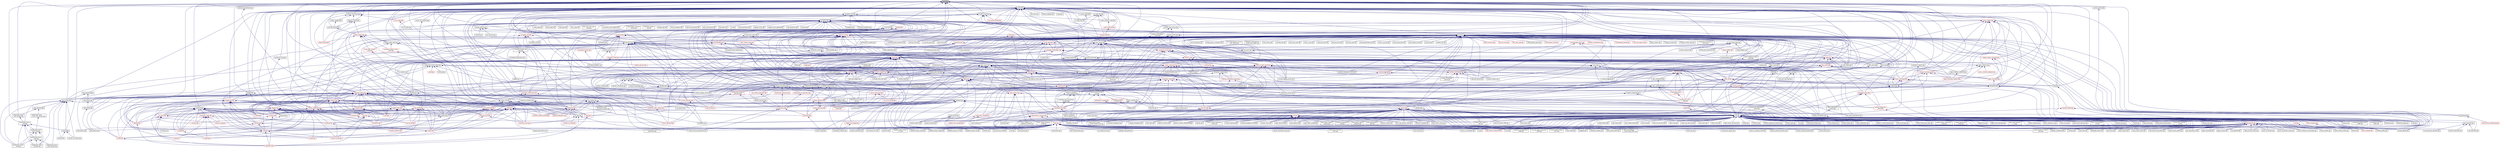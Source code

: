 digraph "pack.hpp"
{
  edge [fontname="Helvetica",fontsize="10",labelfontname="Helvetica",labelfontsize="10"];
  node [fontname="Helvetica",fontsize="10",shape=record];
  Node18 [label="pack.hpp",height=0.2,width=0.4,color="black", fillcolor="grey75", style="filled", fontcolor="black"];
  Node18 -> Node19 [dir="back",color="midnightblue",fontsize="10",style="solid",fontname="Helvetica"];
  Node19 [label="coarray.hpp",height=0.2,width=0.4,color="black", fillcolor="white", style="filled",URL="$d0/da7/coarray_8hpp.html"];
  Node19 -> Node20 [dir="back",color="midnightblue",fontsize="10",style="solid",fontname="Helvetica"];
  Node20 [label="coarray.cpp",height=0.2,width=0.4,color="black", fillcolor="white", style="filled",URL="$d8/d2c/coarray_8cpp.html"];
  Node19 -> Node21 [dir="back",color="midnightblue",fontsize="10",style="solid",fontname="Helvetica"];
  Node21 [label="coarray_all_reduce.cpp",height=0.2,width=0.4,color="black", fillcolor="white", style="filled",URL="$da/ddb/coarray__all__reduce_8cpp.html"];
  Node18 -> Node22 [dir="back",color="midnightblue",fontsize="10",style="solid",fontname="Helvetica"];
  Node22 [label="partitioned_vector\l_view.hpp",height=0.2,width=0.4,color="black", fillcolor="white", style="filled",URL="$da/dc2/components_2containers_2partitioned__vector_2partitioned__vector__view_8hpp.html"];
  Node22 -> Node19 [dir="back",color="midnightblue",fontsize="10",style="solid",fontname="Helvetica"];
  Node22 -> Node23 [dir="back",color="midnightblue",fontsize="10",style="solid",fontname="Helvetica"];
  Node23 [label="partitioned_vector\l_local_view.hpp",height=0.2,width=0.4,color="black", fillcolor="white", style="filled",URL="$d3/de6/partitioned__vector__local__view_8hpp.html"];
  Node23 -> Node24 [dir="back",color="midnightblue",fontsize="10",style="solid",fontname="Helvetica"];
  Node24 [label="partitioned_vector\l_view.hpp",height=0.2,width=0.4,color="black", fillcolor="white", style="filled",URL="$d9/db2/include_2partitioned__vector__view_8hpp.html"];
  Node24 -> Node25 [dir="back",color="midnightblue",fontsize="10",style="solid",fontname="Helvetica"];
  Node25 [label="partitioned_vector\l_subview.cpp",height=0.2,width=0.4,color="black", fillcolor="white", style="filled",URL="$dc/d09/partitioned__vector__subview_8cpp.html"];
  Node24 -> Node26 [dir="back",color="midnightblue",fontsize="10",style="solid",fontname="Helvetica"];
  Node26 [label="partitioned_vector\l_view.cpp",height=0.2,width=0.4,color="black", fillcolor="white", style="filled",URL="$d9/dcf/partitioned__vector__view_8cpp.html"];
  Node24 -> Node27 [dir="back",color="midnightblue",fontsize="10",style="solid",fontname="Helvetica"];
  Node27 [label="partitioned_vector\l_view_iterator.cpp",height=0.2,width=0.4,color="black", fillcolor="white", style="filled",URL="$d6/d94/partitioned__vector__view__iterator_8cpp.html"];
  Node23 -> Node25 [dir="back",color="midnightblue",fontsize="10",style="solid",fontname="Helvetica"];
  Node23 -> Node26 [dir="back",color="midnightblue",fontsize="10",style="solid",fontname="Helvetica"];
  Node22 -> Node24 [dir="back",color="midnightblue",fontsize="10",style="solid",fontname="Helvetica"];
  Node22 -> Node25 [dir="back",color="midnightblue",fontsize="10",style="solid",fontname="Helvetica"];
  Node22 -> Node26 [dir="back",color="midnightblue",fontsize="10",style="solid",fontname="Helvetica"];
  Node18 -> Node28 [dir="back",color="midnightblue",fontsize="10",style="solid",fontname="Helvetica"];
  Node28 [label="partitioned_vector\l_view_iterator.hpp",height=0.2,width=0.4,color="black", fillcolor="white", style="filled",URL="$df/d4b/partitioned__vector__view__iterator_8hpp.html"];
  Node28 -> Node22 [dir="back",color="midnightblue",fontsize="10",style="solid",fontname="Helvetica"];
  Node18 -> Node29 [dir="back",color="midnightblue",fontsize="10",style="solid",fontname="Helvetica"];
  Node29 [label="exception_info.hpp",height=0.2,width=0.4,color="black", fillcolor="white", style="filled",URL="$d3/d4f/exception__info_8hpp.html"];
  Node29 -> Node30 [dir="back",color="midnightblue",fontsize="10",style="solid",fontname="Helvetica"];
  Node30 [label="exception.hpp",height=0.2,width=0.4,color="black", fillcolor="white", style="filled",URL="$d7/d1e/exception_8hpp.html"];
  Node30 -> Node31 [dir="back",color="midnightblue",fontsize="10",style="solid",fontname="Helvetica"];
  Node31 [label="heartbeat.cpp",height=0.2,width=0.4,color="black", fillcolor="white", style="filled",URL="$d8/d98/heartbeat_8cpp.html"];
  Node30 -> Node32 [dir="back",color="midnightblue",fontsize="10",style="solid",fontname="Helvetica"];
  Node32 [label="read_values.cpp",height=0.2,width=0.4,color="black", fillcolor="white", style="filled",URL="$d7/da4/sheneos_2sheneos_2read__values_8cpp.html"];
  Node30 -> Node33 [dir="back",color="midnightblue",fontsize="10",style="solid",fontname="Helvetica"];
  Node33 [label="exception_list.hpp",height=0.2,width=0.4,color="red", fillcolor="white", style="filled",URL="$dd/d0c/exception__list_8hpp.html"];
  Node33 -> Node512 [dir="back",color="midnightblue",fontsize="10",style="solid",fontname="Helvetica"];
  Node512 [label="execution.hpp",height=0.2,width=0.4,color="black", fillcolor="white", style="filled",URL="$dd/da9/executors_2execution_8hpp.html"];
  Node512 -> Node513 [dir="back",color="midnightblue",fontsize="10",style="solid",fontname="Helvetica"];
  Node513 [label="apply.hpp",height=0.2,width=0.4,color="red", fillcolor="white", style="filled",URL="$d7/d4c/apply_8hpp.html"];
  Node513 -> Node626 [dir="back",color="midnightblue",fontsize="10",style="solid",fontname="Helvetica"];
  Node626 [label="dataflow.hpp",height=0.2,width=0.4,color="black", fillcolor="white", style="filled",URL="$db/d03/lcos_2dataflow_8hpp.html"];
  Node626 -> Node627 [dir="back",color="midnightblue",fontsize="10",style="solid",fontname="Helvetica"];
  Node627 [label="dataflow.hpp",height=0.2,width=0.4,color="black", fillcolor="white", style="filled",URL="$d6/dd8/dataflow_8hpp.html"];
  Node627 -> Node628 [dir="back",color="midnightblue",fontsize="10",style="solid",fontname="Helvetica"];
  Node628 [label="jacobi_hpx.cpp",height=0.2,width=0.4,color="black", fillcolor="white", style="filled",URL="$d8/d72/jacobi__hpx_8cpp.html"];
  Node627 -> Node629 [dir="back",color="midnightblue",fontsize="10",style="solid",fontname="Helvetica"];
  Node629 [label="interest_calculator.cpp",height=0.2,width=0.4,color="black", fillcolor="white", style="filled",URL="$d2/d86/interest__calculator_8cpp.html"];
  Node627 -> Node630 [dir="back",color="midnightblue",fontsize="10",style="solid",fontname="Helvetica"];
  Node630 [label="target_distribution\l_policy.hpp",height=0.2,width=0.4,color="red", fillcolor="white", style="filled",URL="$d4/d4a/compute_2host_2target__distribution__policy_8hpp.html"];
  Node627 -> Node631 [dir="back",color="midnightblue",fontsize="10",style="solid",fontname="Helvetica"];
  Node631 [label="dataflow.hpp",height=0.2,width=0.4,color="black", fillcolor="white", style="filled",URL="$db/db6/include_2dataflow_8hpp.html"];
  Node631 -> Node632 [dir="back",color="midnightblue",fontsize="10",style="solid",fontname="Helvetica"];
  Node632 [label="lcos.hpp",height=0.2,width=0.4,color="black", fillcolor="white", style="filled",URL="$d5/deb/lcos_8hpp.html"];
  Node632 -> Node519 [dir="back",color="midnightblue",fontsize="10",style="solid",fontname="Helvetica"];
  Node519 [label="allgather_and_gate.cpp",height=0.2,width=0.4,color="black", fillcolor="white", style="filled",URL="$d1/d56/allgather__and__gate_8cpp.html"];
  Node632 -> Node633 [dir="back",color="midnightblue",fontsize="10",style="solid",fontname="Helvetica"];
  Node633 [label="apex_balance.cpp",height=0.2,width=0.4,color="black", fillcolor="white", style="filled",URL="$d4/d8e/apex__balance_8cpp.html"];
  Node632 -> Node634 [dir="back",color="midnightblue",fontsize="10",style="solid",fontname="Helvetica"];
  Node634 [label="apex_policy_engine\l_active_thread_count.cpp",height=0.2,width=0.4,color="black", fillcolor="white", style="filled",URL="$d5/d01/apex__policy__engine__active__thread__count_8cpp.html"];
  Node632 -> Node635 [dir="back",color="midnightblue",fontsize="10",style="solid",fontname="Helvetica"];
  Node635 [label="apex_policy_engine\l_events.cpp",height=0.2,width=0.4,color="black", fillcolor="white", style="filled",URL="$df/d0f/apex__policy__engine__events_8cpp.html"];
  Node632 -> Node636 [dir="back",color="midnightblue",fontsize="10",style="solid",fontname="Helvetica"];
  Node636 [label="apex_policy_engine\l_periodic.cpp",height=0.2,width=0.4,color="black", fillcolor="white", style="filled",URL="$d5/d7b/apex__policy__engine__periodic_8cpp.html"];
  Node632 -> Node31 [dir="back",color="midnightblue",fontsize="10",style="solid",fontname="Helvetica"];
  Node632 -> Node637 [dir="back",color="midnightblue",fontsize="10",style="solid",fontname="Helvetica"];
  Node637 [label="hello_world_component.hpp",height=0.2,width=0.4,color="red", fillcolor="white", style="filled",URL="$df/df0/hello__world__component_8hpp.html"];
  Node632 -> Node639 [dir="back",color="midnightblue",fontsize="10",style="solid",fontname="Helvetica"];
  Node639 [label="row.hpp",height=0.2,width=0.4,color="red", fillcolor="white", style="filled",URL="$dc/d69/row_8hpp.html"];
  Node639 -> Node529 [dir="back",color="midnightblue",fontsize="10",style="solid",fontname="Helvetica"];
  Node529 [label="stencil_iterator.hpp",height=0.2,width=0.4,color="red", fillcolor="white", style="filled",URL="$dc/d5c/server_2stencil__iterator_8hpp.html"];
  Node632 -> Node641 [dir="back",color="midnightblue",fontsize="10",style="solid",fontname="Helvetica"];
  Node641 [label="stencil_iterator.hpp",height=0.2,width=0.4,color="red", fillcolor="white", style="filled",URL="$d4/dc8/stencil__iterator_8hpp.html"];
  Node641 -> Node529 [dir="back",color="midnightblue",fontsize="10",style="solid",fontname="Helvetica"];
  Node632 -> Node529 [dir="back",color="midnightblue",fontsize="10",style="solid",fontname="Helvetica"];
  Node632 -> Node628 [dir="back",color="midnightblue",fontsize="10",style="solid",fontname="Helvetica"];
  Node632 -> Node642 [dir="back",color="midnightblue",fontsize="10",style="solid",fontname="Helvetica"];
  Node642 [label="jacobi_nonuniform_hpx.cpp",height=0.2,width=0.4,color="black", fillcolor="white", style="filled",URL="$de/d56/jacobi__nonuniform__hpx_8cpp.html"];
  Node632 -> Node543 [dir="back",color="midnightblue",fontsize="10",style="solid",fontname="Helvetica"];
  Node543 [label="enumerate_threads.cpp",height=0.2,width=0.4,color="black", fillcolor="white", style="filled",URL="$d3/dd4/enumerate__threads_8cpp.html"];
  Node632 -> Node643 [dir="back",color="midnightblue",fontsize="10",style="solid",fontname="Helvetica"];
  Node643 [label="fibonacci_await.cpp",height=0.2,width=0.4,color="black", fillcolor="white", style="filled",URL="$dc/d1c/fibonacci__await_8cpp.html"];
  Node632 -> Node644 [dir="back",color="midnightblue",fontsize="10",style="solid",fontname="Helvetica"];
  Node644 [label="fibonacci_dataflow.cpp",height=0.2,width=0.4,color="black", fillcolor="white", style="filled",URL="$df/d3d/fibonacci__dataflow_8cpp.html"];
  Node632 -> Node645 [dir="back",color="midnightblue",fontsize="10",style="solid",fontname="Helvetica"];
  Node645 [label="fibonacci_futures.cpp",height=0.2,width=0.4,color="black", fillcolor="white", style="filled",URL="$d6/de3/fibonacci__futures_8cpp.html"];
  Node632 -> Node646 [dir="back",color="midnightblue",fontsize="10",style="solid",fontname="Helvetica"];
  Node646 [label="fibonacci_futures_distributed.cpp",height=0.2,width=0.4,color="black", fillcolor="white", style="filled",URL="$d1/dc9/fibonacci__futures__distributed_8cpp.html"];
  Node632 -> Node546 [dir="back",color="midnightblue",fontsize="10",style="solid",fontname="Helvetica"];
  Node546 [label="fractals.cpp",height=0.2,width=0.4,color="black", fillcolor="white", style="filled",URL="$d8/d58/fractals_8cpp.html"];
  Node632 -> Node547 [dir="back",color="midnightblue",fontsize="10",style="solid",fontname="Helvetica"];
  Node547 [label="fractals_executor.cpp",height=0.2,width=0.4,color="black", fillcolor="white", style="filled",URL="$d9/da9/fractals__executor_8cpp.html"];
  Node632 -> Node647 [dir="back",color="midnightblue",fontsize="10",style="solid",fontname="Helvetica"];
  Node647 [label="fractals_struct.cpp",height=0.2,width=0.4,color="black", fillcolor="white", style="filled",URL="$d8/d2f/fractals__struct_8cpp.html"];
  Node632 -> Node548 [dir="back",color="midnightblue",fontsize="10",style="solid",fontname="Helvetica"];
  Node548 [label="hello_world.cpp",height=0.2,width=0.4,color="black", fillcolor="white", style="filled",URL="$d0/d67/hello__world_8cpp.html"];
  Node632 -> Node648 [dir="back",color="midnightblue",fontsize="10",style="solid",fontname="Helvetica"];
  Node648 [label="latch_local.cpp",height=0.2,width=0.4,color="black", fillcolor="white", style="filled",URL="$dd/dd3/latch__local_8cpp.html"];
  Node632 -> Node649 [dir="back",color="midnightblue",fontsize="10",style="solid",fontname="Helvetica"];
  Node649 [label="latch_remote.cpp",height=0.2,width=0.4,color="black", fillcolor="white", style="filled",URL="$df/d59/latch__remote_8cpp.html"];
  Node632 -> Node550 [dir="back",color="midnightblue",fontsize="10",style="solid",fontname="Helvetica"];
  Node550 [label="local_channel.cpp",height=0.2,width=0.4,color="black", fillcolor="white", style="filled",URL="$d0/d3e/local__channel_8cpp.html"];
  Node632 -> Node551 [dir="back",color="midnightblue",fontsize="10",style="solid",fontname="Helvetica"];
  Node551 [label="pingpong.cpp",height=0.2,width=0.4,color="black", fillcolor="white", style="filled",URL="$dd/d4d/pingpong_8cpp.html"];
  Node632 -> Node552 [dir="back",color="midnightblue",fontsize="10",style="solid",fontname="Helvetica"];
  Node552 [label="shared_mutex.cpp",height=0.2,width=0.4,color="black", fillcolor="white", style="filled",URL="$da/d0b/shared__mutex_8cpp.html"];
  Node632 -> Node650 [dir="back",color="midnightblue",fontsize="10",style="solid",fontname="Helvetica"];
  Node650 [label="wait_composition.cpp",height=0.2,width=0.4,color="black", fillcolor="white", style="filled",URL="$d6/d13/wait__composition_8cpp.html"];
  Node632 -> Node651 [dir="back",color="midnightblue",fontsize="10",style="solid",fontname="Helvetica"];
  Node651 [label="sheneos_compare.cpp",height=0.2,width=0.4,color="black", fillcolor="white", style="filled",URL="$dc/d11/sheneos__compare_8cpp.html"];
  Node632 -> Node652 [dir="back",color="midnightblue",fontsize="10",style="solid",fontname="Helvetica"];
  Node652 [label="spell_check_file.cpp",height=0.2,width=0.4,color="black", fillcolor="white", style="filled",URL="$df/df7/spell__check__file_8cpp.html"];
  Node632 -> Node653 [dir="back",color="midnightblue",fontsize="10",style="solid",fontname="Helvetica"];
  Node653 [label="spell_check_simple.cpp",height=0.2,width=0.4,color="black", fillcolor="white", style="filled",URL="$dd/d54/spell__check__simple_8cpp.html"];
  Node632 -> Node558 [dir="back",color="midnightblue",fontsize="10",style="solid",fontname="Helvetica"];
  Node558 [label="simple_central_tuplespace\l_client.cpp",height=0.2,width=0.4,color="black", fillcolor="white", style="filled",URL="$d1/d7b/simple__central__tuplespace__client_8cpp.html"];
  Node632 -> Node654 [dir="back",color="midnightblue",fontsize="10",style="solid",fontname="Helvetica"];
  Node654 [label="hpx.hpp",height=0.2,width=0.4,color="red", fillcolor="white", style="filled",URL="$d0/daa/hpx_8hpp.html"];
  Node654 -> Node519 [dir="back",color="midnightblue",fontsize="10",style="solid",fontname="Helvetica"];
  Node654 -> Node673 [dir="back",color="midnightblue",fontsize="10",style="solid",fontname="Helvetica"];
  Node673 [label="hpx_thread_phase.cpp",height=0.2,width=0.4,color="black", fillcolor="white", style="filled",URL="$d5/dca/hpx__thread__phase_8cpp.html"];
  Node654 -> Node524 [dir="back",color="midnightblue",fontsize="10",style="solid",fontname="Helvetica"];
  Node524 [label="os_thread_num.cpp",height=0.2,width=0.4,color="black", fillcolor="white", style="filled",URL="$d2/dfb/os__thread__num_8cpp.html"];
  Node654 -> Node637 [dir="back",color="midnightblue",fontsize="10",style="solid",fontname="Helvetica"];
  Node654 -> Node628 [dir="back",color="midnightblue",fontsize="10",style="solid",fontname="Helvetica"];
  Node654 -> Node642 [dir="back",color="midnightblue",fontsize="10",style="solid",fontname="Helvetica"];
  Node654 -> Node696 [dir="back",color="midnightblue",fontsize="10",style="solid",fontname="Helvetica"];
  Node696 [label="sine.cpp",height=0.2,width=0.4,color="black", fillcolor="white", style="filled",URL="$d3/d0d/server_2sine_8cpp.html"];
  Node654 -> Node698 [dir="back",color="midnightblue",fontsize="10",style="solid",fontname="Helvetica"];
  Node698 [label="sine.cpp",height=0.2,width=0.4,color="black", fillcolor="white", style="filled",URL="$d5/dd8/sine_8cpp.html"];
  Node654 -> Node700 [dir="back",color="midnightblue",fontsize="10",style="solid",fontname="Helvetica"];
  Node700 [label="qt.cpp",height=0.2,width=0.4,color="black", fillcolor="white", style="filled",URL="$df/d90/qt_8cpp.html"];
  Node654 -> Node629 [dir="back",color="midnightblue",fontsize="10",style="solid",fontname="Helvetica"];
  Node654 -> Node706 [dir="back",color="midnightblue",fontsize="10",style="solid",fontname="Helvetica"];
  Node706 [label="non_atomic_rma.cpp",height=0.2,width=0.4,color="black", fillcolor="white", style="filled",URL="$d7/d8b/non__atomic__rma_8cpp.html"];
  Node654 -> Node708 [dir="back",color="midnightblue",fontsize="10",style="solid",fontname="Helvetica"];
  Node708 [label="quicksort.cpp",height=0.2,width=0.4,color="black", fillcolor="white", style="filled",URL="$d3/d1e/quicksort_8cpp.html"];
  Node654 -> Node283 [dir="back",color="midnightblue",fontsize="10",style="solid",fontname="Helvetica"];
  Node283 [label="oversubscribing_resource\l_partitioner.cpp",height=0.2,width=0.4,color="black", fillcolor="white", style="filled",URL="$dd/dee/oversubscribing__resource__partitioner_8cpp.html"];
  Node654 -> Node284 [dir="back",color="midnightblue",fontsize="10",style="solid",fontname="Helvetica"];
  Node284 [label="simple_resource_partitioner.cpp",height=0.2,width=0.4,color="black", fillcolor="white", style="filled",URL="$d5/df9/simple__resource__partitioner_8cpp.html"];
  Node654 -> Node32 [dir="back",color="midnightblue",fontsize="10",style="solid",fontname="Helvetica"];
  Node654 -> Node732 [dir="back",color="midnightblue",fontsize="10",style="solid",fontname="Helvetica"];
  Node732 [label="throttle.cpp",height=0.2,width=0.4,color="black", fillcolor="white", style="filled",URL="$de/d56/server_2throttle_8cpp.html"];
  Node654 -> Node736 [dir="back",color="midnightblue",fontsize="10",style="solid",fontname="Helvetica"];
  Node736 [label="throttle.cpp",height=0.2,width=0.4,color="black", fillcolor="white", style="filled",URL="$db/d02/throttle_8cpp.html"];
  Node654 -> Node751 [dir="back",color="midnightblue",fontsize="10",style="solid",fontname="Helvetica"];
  Node751 [label="htts2_hpx.cpp",height=0.2,width=0.4,color="black", fillcolor="white", style="filled",URL="$d2/daf/htts2__hpx_8cpp.html"];
  Node654 -> Node752 [dir="back",color="midnightblue",fontsize="10",style="solid",fontname="Helvetica"];
  Node752 [label="timed_task_spawn.cpp",height=0.2,width=0.4,color="black", fillcolor="white", style="filled",URL="$df/de1/timed__task__spawn_8cpp.html"];
  Node654 -> Node756 [dir="back",color="midnightblue",fontsize="10",style="solid",fontname="Helvetica"];
  Node756 [label="duplicate_id_registration\l_1596.cpp",height=0.2,width=0.4,color="black", fillcolor="white", style="filled",URL="$db/d8d/duplicate__id__registration__1596_8cpp.html"];
  Node654 -> Node759 [dir="back",color="midnightblue",fontsize="10",style="solid",fontname="Helvetica"];
  Node759 [label="send_gid_keep_component\l_1624.cpp",height=0.2,width=0.4,color="black", fillcolor="white", style="filled",URL="$d9/d49/send__gid__keep__component__1624_8cpp.html"];
  Node654 -> Node446 [dir="back",color="midnightblue",fontsize="10",style="solid",fontname="Helvetica"];
  Node446 [label="barrier_hang.cpp",height=0.2,width=0.4,color="black", fillcolor="white", style="filled",URL="$dd/d8b/barrier__hang_8cpp.html"];
  Node654 -> Node779 [dir="back",color="midnightblue",fontsize="10",style="solid",fontname="Helvetica"];
  Node779 [label="dataflow_const_functor\l_773.cpp",height=0.2,width=0.4,color="black", fillcolor="white", style="filled",URL="$d3/df2/dataflow__const__functor__773_8cpp.html"];
  Node654 -> Node577 [dir="back",color="midnightblue",fontsize="10",style="solid",fontname="Helvetica"];
  Node577 [label="dataflow_future_swap.cpp",height=0.2,width=0.4,color="black", fillcolor="white", style="filled",URL="$dc/d8c/dataflow__future__swap_8cpp.html"];
  Node654 -> Node578 [dir="back",color="midnightblue",fontsize="10",style="solid",fontname="Helvetica"];
  Node578 [label="dataflow_future_swap2.cpp",height=0.2,width=0.4,color="black", fillcolor="white", style="filled",URL="$d1/db3/dataflow__future__swap2_8cpp.html"];
  Node654 -> Node780 [dir="back",color="midnightblue",fontsize="10",style="solid",fontname="Helvetica"];
  Node780 [label="dataflow_launch_775.cpp",height=0.2,width=0.4,color="black", fillcolor="white", style="filled",URL="$d7/d0d/dataflow__launch__775_8cpp.html"];
  Node654 -> Node782 [dir="back",color="midnightblue",fontsize="10",style="solid",fontname="Helvetica"];
  Node782 [label="dataflow_using_774.cpp",height=0.2,width=0.4,color="black", fillcolor="white", style="filled",URL="$d7/dfa/dataflow__using__774_8cpp.html"];
  Node654 -> Node796 [dir="back",color="midnightblue",fontsize="10",style="solid",fontname="Helvetica"];
  Node796 [label="set_hpx_limit_798.cpp",height=0.2,width=0.4,color="black", fillcolor="white", style="filled",URL="$d2/dfb/set__hpx__limit__798_8cpp.html"];
  Node654 -> Node798 [dir="back",color="midnightblue",fontsize="10",style="solid",fontname="Helvetica"];
  Node798 [label="shared_stated_leaked\l_1211.cpp",height=0.2,width=0.4,color="black", fillcolor="white", style="filled",URL="$dc/dce/shared__stated__leaked__1211_8cpp.html"];
  Node654 -> Node808 [dir="back",color="midnightblue",fontsize="10",style="solid",fontname="Helvetica"];
  Node808 [label="block_os_threads_1036.cpp",height=0.2,width=0.4,color="black", fillcolor="white", style="filled",URL="$d7/d92/block__os__threads__1036_8cpp.html"];
  Node654 -> Node812 [dir="back",color="midnightblue",fontsize="10",style="solid",fontname="Helvetica"];
  Node812 [label="thread_pool_executor\l_1114.cpp",height=0.2,width=0.4,color="black", fillcolor="white", style="filled",URL="$d8/d63/thread__pool__executor__1114_8cpp.html"];
  Node654 -> Node814 [dir="back",color="midnightblue",fontsize="10",style="solid",fontname="Helvetica"];
  Node814 [label="thread_suspend_duration.cpp",height=0.2,width=0.4,color="black", fillcolor="white", style="filled",URL="$db/d59/thread__suspend__duration_8cpp.html"];
  Node654 -> Node815 [dir="back",color="midnightblue",fontsize="10",style="solid",fontname="Helvetica"];
  Node815 [label="thread_suspend_pending.cpp",height=0.2,width=0.4,color="black", fillcolor="white", style="filled",URL="$de/d29/thread__suspend__pending_8cpp.html"];
  Node654 -> Node836 [dir="back",color="midnightblue",fontsize="10",style="solid",fontname="Helvetica"];
  Node836 [label="barrier.cpp",height=0.2,width=0.4,color="black", fillcolor="white", style="filled",URL="$df/d63/tests_2unit_2lcos_2barrier_8cpp.html"];
  Node654 -> Node437 [dir="back",color="midnightblue",fontsize="10",style="solid",fontname="Helvetica"];
  Node437 [label="global_spmd_block.cpp",height=0.2,width=0.4,color="black", fillcolor="white", style="filled",URL="$da/d4f/global__spmd__block_8cpp.html"];
  Node654 -> Node842 [dir="back",color="midnightblue",fontsize="10",style="solid",fontname="Helvetica"];
  Node842 [label="local_barrier.cpp",height=0.2,width=0.4,color="black", fillcolor="white", style="filled",URL="$d2/db4/tests_2unit_2lcos_2local__barrier_8cpp.html"];
  Node654 -> Node845 [dir="back",color="midnightblue",fontsize="10",style="solid",fontname="Helvetica"];
  Node845 [label="local_event.cpp",height=0.2,width=0.4,color="black", fillcolor="white", style="filled",URL="$df/d9a/local__event_8cpp.html"];
  Node654 -> Node847 [dir="back",color="midnightblue",fontsize="10",style="solid",fontname="Helvetica"];
  Node847 [label="run_guarded.cpp",height=0.2,width=0.4,color="black", fillcolor="white", style="filled",URL="$db/dbb/run__guarded_8cpp.html"];
  Node654 -> Node433 [dir="back",color="midnightblue",fontsize="10",style="solid",fontname="Helvetica"];
  Node433 [label="spmd_block.cpp",height=0.2,width=0.4,color="black", fillcolor="white", style="filled",URL="$d7/dbf/spmd__block_8cpp.html"];
  Node654 -> Node850 [dir="back",color="midnightblue",fontsize="10",style="solid",fontname="Helvetica"];
  Node850 [label="serialize_buffer.cpp",height=0.2,width=0.4,color="black", fillcolor="white", style="filled",URL="$d1/d00/serialize__buffer_8cpp.html"];
  Node632 -> Node562 [dir="back",color="midnightblue",fontsize="10",style="solid",fontname="Helvetica"];
  Node562 [label="parent_vs_child_stealing.cpp",height=0.2,width=0.4,color="black", fillcolor="white", style="filled",URL="$d2/d07/parent__vs__child__stealing_8cpp.html"];
  Node632 -> Node569 [dir="back",color="midnightblue",fontsize="10",style="solid",fontname="Helvetica"];
  Node569 [label="wait_all_timings.cpp",height=0.2,width=0.4,color="black", fillcolor="white", style="filled",URL="$d5/da1/wait__all__timings_8cpp.html"];
  Node632 -> Node858 [dir="back",color="midnightblue",fontsize="10",style="solid",fontname="Helvetica"];
  Node858 [label="return_future_2847.cpp",height=0.2,width=0.4,color="black", fillcolor="white", style="filled",URL="$d3/dfe/return__future__2847_8cpp.html"];
  Node632 -> Node859 [dir="back",color="midnightblue",fontsize="10",style="solid",fontname="Helvetica"];
  Node859 [label="return_non_default\l_constructible_2847.cpp",height=0.2,width=0.4,color="black", fillcolor="white", style="filled",URL="$dc/d11/return__non__default__constructible__2847_8cpp.html"];
  Node632 -> Node756 [dir="back",color="midnightblue",fontsize="10",style="solid",fontname="Helvetica"];
  Node632 -> Node759 [dir="back",color="midnightblue",fontsize="10",style="solid",fontname="Helvetica"];
  Node632 -> Node860 [dir="back",color="midnightblue",fontsize="10",style="solid",fontname="Helvetica"];
  Node860 [label="async_action_1813.cpp",height=0.2,width=0.4,color="black", fillcolor="white", style="filled",URL="$db/de6/async__action__1813_8cpp.html"];
  Node632 -> Node861 [dir="back",color="midnightblue",fontsize="10",style="solid",fontname="Helvetica"];
  Node861 [label="async_callback_non\l_deduced_context.cpp",height=0.2,width=0.4,color="black", fillcolor="white", style="filled",URL="$dc/dbb/async__callback__non__deduced__context_8cpp.html"];
  Node632 -> Node862 [dir="back",color="midnightblue",fontsize="10",style="solid",fontname="Helvetica"];
  Node862 [label="broadcast_unwrap_future\l_2885.cpp",height=0.2,width=0.4,color="black", fillcolor="white", style="filled",URL="$da/df6/broadcast__unwrap__future__2885_8cpp.html"];
  Node632 -> Node863 [dir="back",color="midnightblue",fontsize="10",style="solid",fontname="Helvetica"];
  Node863 [label="broadcast_wait_for\l_2822.cpp",height=0.2,width=0.4,color="black", fillcolor="white", style="filled",URL="$dd/de7/broadcast__wait__for__2822_8cpp.html"];
  Node632 -> Node864 [dir="back",color="midnightblue",fontsize="10",style="solid",fontname="Helvetica"];
  Node864 [label="dataflow_791.cpp",height=0.2,width=0.4,color="black", fillcolor="white", style="filled",URL="$d6/da1/dataflow__791_8cpp.html"];
  Node632 -> Node865 [dir="back",color="midnightblue",fontsize="10",style="solid",fontname="Helvetica"];
  Node865 [label="future_range_ambiguity\l_2032.cpp",height=0.2,width=0.4,color="black", fillcolor="white", style="filled",URL="$dc/d4e/future__range__ambiguity__2032_8cpp.html"];
  Node632 -> Node866 [dir="back",color="midnightblue",fontsize="10",style="solid",fontname="Helvetica"];
  Node866 [label="future_timed_wait_1025.cpp",height=0.2,width=0.4,color="black", fillcolor="white", style="filled",URL="$de/d7d/future__timed__wait__1025_8cpp.html"];
  Node632 -> Node867 [dir="back",color="midnightblue",fontsize="10",style="solid",fontname="Helvetica"];
  Node867 [label="shared_future_continuation\l_order.cpp",height=0.2,width=0.4,color="black", fillcolor="white", style="filled",URL="$dd/d1f/shared__future__continuation__order_8cpp.html"];
  Node632 -> Node868 [dir="back",color="midnightblue",fontsize="10",style="solid",fontname="Helvetica"];
  Node868 [label="shared_future_then\l_2166.cpp",height=0.2,width=0.4,color="black", fillcolor="white", style="filled",URL="$d8/dc4/shared__future__then__2166_8cpp.html"];
  Node632 -> Node798 [dir="back",color="midnightblue",fontsize="10",style="solid",fontname="Helvetica"];
  Node632 -> Node869 [dir="back",color="midnightblue",fontsize="10",style="solid",fontname="Helvetica"];
  Node869 [label="sliding_semaphore_2338.cpp",height=0.2,width=0.4,color="black", fillcolor="white", style="filled",URL="$da/da6/sliding__semaphore__2338_8cpp.html"];
  Node632 -> Node870 [dir="back",color="midnightblue",fontsize="10",style="solid",fontname="Helvetica"];
  Node870 [label="wait_for_action_2796.cpp",height=0.2,width=0.4,color="black", fillcolor="white", style="filled",URL="$dc/db9/wait__for__action__2796_8cpp.html"];
  Node632 -> Node812 [dir="back",color="midnightblue",fontsize="10",style="solid",fontname="Helvetica"];
  Node632 -> Node582 [dir="back",color="midnightblue",fontsize="10",style="solid",fontname="Helvetica"];
  Node582 [label="function_serialization\l_728.cpp",height=0.2,width=0.4,color="black", fillcolor="white", style="filled",URL="$d8/db1/function__serialization__728_8cpp.html"];
  Node632 -> Node871 [dir="back",color="midnightblue",fontsize="10",style="solid",fontname="Helvetica"];
  Node871 [label="protect_with_nullary\l_pfo.cpp",height=0.2,width=0.4,color="black", fillcolor="white", style="filled",URL="$df/db5/protect__with__nullary__pfo_8cpp.html"];
  Node632 -> Node872 [dir="back",color="midnightblue",fontsize="10",style="solid",fontname="Helvetica"];
  Node872 [label="tuple_serialization\l_803.cpp",height=0.2,width=0.4,color="black", fillcolor="white", style="filled",URL="$de/d61/tuple__serialization__803_8cpp.html"];
  Node632 -> Node873 [dir="back",color="midnightblue",fontsize="10",style="solid",fontname="Helvetica"];
  Node873 [label="zero_copy_parcels_1001.cpp",height=0.2,width=0.4,color="black", fillcolor="white", style="filled",URL="$da/dfd/zero__copy__parcels__1001_8cpp.html"];
  Node632 -> Node874 [dir="back",color="midnightblue",fontsize="10",style="solid",fontname="Helvetica"];
  Node874 [label="return_future.cpp",height=0.2,width=0.4,color="black", fillcolor="white", style="filled",URL="$d4/dbe/return__future_8cpp.html"];
  Node632 -> Node875 [dir="back",color="midnightblue",fontsize="10",style="solid",fontname="Helvetica"];
  Node875 [label="find_clients_from_prefix.cpp",height=0.2,width=0.4,color="black", fillcolor="white", style="filled",URL="$dc/d15/find__clients__from__prefix_8cpp.html"];
  Node632 -> Node876 [dir="back",color="midnightblue",fontsize="10",style="solid",fontname="Helvetica"];
  Node876 [label="find_ids_from_prefix.cpp",height=0.2,width=0.4,color="black", fillcolor="white", style="filled",URL="$dc/df3/find__ids__from__prefix_8cpp.html"];
  Node632 -> Node877 [dir="back",color="midnightblue",fontsize="10",style="solid",fontname="Helvetica"];
  Node877 [label="get_colocation_id.cpp",height=0.2,width=0.4,color="black", fillcolor="white", style="filled",URL="$dd/d0d/get__colocation__id_8cpp.html"];
  Node632 -> Node595 [dir="back",color="midnightblue",fontsize="10",style="solid",fontname="Helvetica"];
  Node595 [label="split_credit.cpp",height=0.2,width=0.4,color="black", fillcolor="white", style="filled",URL="$dc/d1c/split__credit_8cpp.html"];
  Node632 -> Node878 [dir="back",color="midnightblue",fontsize="10",style="solid",fontname="Helvetica"];
  Node878 [label="apex_action_count.cpp",height=0.2,width=0.4,color="black", fillcolor="white", style="filled",URL="$d8/de5/apex__action__count_8cpp.html"];
  Node632 -> Node879 [dir="back",color="midnightblue",fontsize="10",style="solid",fontname="Helvetica"];
  Node879 [label="action_invoke_no_more\l_than.cpp",height=0.2,width=0.4,color="black", fillcolor="white", style="filled",URL="$db/d8a/action__invoke__no__more__than_8cpp.html"];
  Node632 -> Node604 [dir="back",color="midnightblue",fontsize="10",style="solid",fontname="Helvetica"];
  Node604 [label="migrate_component.cpp",height=0.2,width=0.4,color="black", fillcolor="white", style="filled",URL="$dc/d78/migrate__component_8cpp.html"];
  Node632 -> Node615 [dir="back",color="midnightblue",fontsize="10",style="solid",fontname="Helvetica"];
  Node615 [label="apply_colocated.cpp",height=0.2,width=0.4,color="black", fillcolor="white", style="filled",URL="$d5/dd3/apply__colocated_8cpp.html"];
  Node632 -> Node616 [dir="back",color="midnightblue",fontsize="10",style="solid",fontname="Helvetica"];
  Node616 [label="apply_local.cpp",height=0.2,width=0.4,color="black", fillcolor="white", style="filled",URL="$dd/db5/apply__local_8cpp.html"];
  Node632 -> Node454 [dir="back",color="midnightblue",fontsize="10",style="solid",fontname="Helvetica"];
  Node454 [label="apply_local_executor.cpp",height=0.2,width=0.4,color="black", fillcolor="white", style="filled",URL="$db/d84/apply__local__executor_8cpp.html"];
  Node632 -> Node455 [dir="back",color="midnightblue",fontsize="10",style="solid",fontname="Helvetica"];
  Node455 [label="apply_local_executor\l_v1.cpp",height=0.2,width=0.4,color="black", fillcolor="white", style="filled",URL="$dd/d53/apply__local__executor__v1_8cpp.html"];
  Node632 -> Node617 [dir="back",color="midnightblue",fontsize="10",style="solid",fontname="Helvetica"];
  Node617 [label="apply_remote.cpp",height=0.2,width=0.4,color="black", fillcolor="white", style="filled",URL="$d9/d40/apply__remote_8cpp.html"];
  Node632 -> Node618 [dir="back",color="midnightblue",fontsize="10",style="solid",fontname="Helvetica"];
  Node618 [label="apply_remote_client.cpp",height=0.2,width=0.4,color="black", fillcolor="white", style="filled",URL="$d9/def/apply__remote__client_8cpp.html"];
  Node632 -> Node880 [dir="back",color="midnightblue",fontsize="10",style="solid",fontname="Helvetica"];
  Node880 [label="async_cb_colocated.cpp",height=0.2,width=0.4,color="black", fillcolor="white", style="filled",URL="$d7/d7f/async__cb__colocated_8cpp.html"];
  Node632 -> Node881 [dir="back",color="midnightblue",fontsize="10",style="solid",fontname="Helvetica"];
  Node881 [label="async_cb_remote.cpp",height=0.2,width=0.4,color="black", fillcolor="white", style="filled",URL="$da/d88/async__cb__remote_8cpp.html"];
  Node632 -> Node882 [dir="back",color="midnightblue",fontsize="10",style="solid",fontname="Helvetica"];
  Node882 [label="async_cb_remote_client.cpp",height=0.2,width=0.4,color="black", fillcolor="white", style="filled",URL="$d2/d31/async__cb__remote__client_8cpp.html"];
  Node632 -> Node619 [dir="back",color="midnightblue",fontsize="10",style="solid",fontname="Helvetica"];
  Node619 [label="async_continue.cpp",height=0.2,width=0.4,color="black", fillcolor="white", style="filled",URL="$d4/d19/async__continue_8cpp.html"];
  Node632 -> Node620 [dir="back",color="midnightblue",fontsize="10",style="solid",fontname="Helvetica"];
  Node620 [label="async_continue_cb.cpp",height=0.2,width=0.4,color="black", fillcolor="white", style="filled",URL="$df/d37/async__continue__cb_8cpp.html"];
  Node632 -> Node621 [dir="back",color="midnightblue",fontsize="10",style="solid",fontname="Helvetica"];
  Node621 [label="async_continue_cb_colocated.cpp",height=0.2,width=0.4,color="black", fillcolor="white", style="filled",URL="$dd/dce/async__continue__cb__colocated_8cpp.html"];
  Node632 -> Node622 [dir="back",color="midnightblue",fontsize="10",style="solid",fontname="Helvetica"];
  Node622 [label="async_local.cpp",height=0.2,width=0.4,color="black", fillcolor="white", style="filled",URL="$d3/d4c/async__local_8cpp.html"];
  Node632 -> Node456 [dir="back",color="midnightblue",fontsize="10",style="solid",fontname="Helvetica"];
  Node456 [label="async_local_executor.cpp",height=0.2,width=0.4,color="black", fillcolor="white", style="filled",URL="$d4/dce/async__local__executor_8cpp.html"];
  Node632 -> Node457 [dir="back",color="midnightblue",fontsize="10",style="solid",fontname="Helvetica"];
  Node457 [label="async_local_executor\l_v1.cpp",height=0.2,width=0.4,color="black", fillcolor="white", style="filled",URL="$da/d4a/async__local__executor__v1_8cpp.html"];
  Node632 -> Node883 [dir="back",color="midnightblue",fontsize="10",style="solid",fontname="Helvetica"];
  Node883 [label="async_remote.cpp",height=0.2,width=0.4,color="black", fillcolor="white", style="filled",URL="$dd/dd8/async__remote_8cpp.html"];
  Node632 -> Node884 [dir="back",color="midnightblue",fontsize="10",style="solid",fontname="Helvetica"];
  Node884 [label="async_remote_client.cpp",height=0.2,width=0.4,color="black", fillcolor="white", style="filled",URL="$d6/d49/async__remote__client_8cpp.html"];
  Node632 -> Node836 [dir="back",color="midnightblue",fontsize="10",style="solid",fontname="Helvetica"];
  Node632 -> Node885 [dir="back",color="midnightblue",fontsize="10",style="solid",fontname="Helvetica"];
  Node885 [label="broadcast.cpp",height=0.2,width=0.4,color="black", fillcolor="white", style="filled",URL="$d8/d8b/broadcast_8cpp.html"];
  Node632 -> Node886 [dir="back",color="midnightblue",fontsize="10",style="solid",fontname="Helvetica"];
  Node886 [label="broadcast_apply.cpp",height=0.2,width=0.4,color="black", fillcolor="white", style="filled",URL="$dd/de8/broadcast__apply_8cpp.html"];
  Node632 -> Node623 [dir="back",color="midnightblue",fontsize="10",style="solid",fontname="Helvetica"];
  Node623 [label="channel.cpp",height=0.2,width=0.4,color="black", fillcolor="white", style="filled",URL="$dd/d5f/channel_8cpp.html"];
  Node632 -> Node624 [dir="back",color="midnightblue",fontsize="10",style="solid",fontname="Helvetica"];
  Node624 [label="channel_local.cpp",height=0.2,width=0.4,color="black", fillcolor="white", style="filled",URL="$d6/d3e/channel__local_8cpp.html"];
  Node632 -> Node887 [dir="back",color="midnightblue",fontsize="10",style="solid",fontname="Helvetica"];
  Node887 [label="client_then.cpp",height=0.2,width=0.4,color="black", fillcolor="white", style="filled",URL="$d1/d5a/client__then_8cpp.html"];
  Node632 -> Node888 [dir="back",color="midnightblue",fontsize="10",style="solid",fontname="Helvetica"];
  Node888 [label="counting_semaphore.cpp",height=0.2,width=0.4,color="black", fillcolor="white", style="filled",URL="$df/de9/counting__semaphore_8cpp.html"];
  Node632 -> Node889 [dir="back",color="midnightblue",fontsize="10",style="solid",fontname="Helvetica"];
  Node889 [label="fold.cpp",height=0.2,width=0.4,color="black", fillcolor="white", style="filled",URL="$d8/dd8/fold_8cpp.html"];
  Node632 -> Node890 [dir="back",color="midnightblue",fontsize="10",style="solid",fontname="Helvetica"];
  Node890 [label="future.cpp",height=0.2,width=0.4,color="black", fillcolor="white", style="filled",URL="$d6/d4d/future_8cpp.html"];
  Node632 -> Node891 [dir="back",color="midnightblue",fontsize="10",style="solid",fontname="Helvetica"];
  Node891 [label="future_then.cpp",height=0.2,width=0.4,color="black", fillcolor="white", style="filled",URL="$df/da5/future__then_8cpp.html"];
  Node632 -> Node458 [dir="back",color="midnightblue",fontsize="10",style="solid",fontname="Helvetica"];
  Node458 [label="future_then_executor.cpp",height=0.2,width=0.4,color="black", fillcolor="white", style="filled",URL="$df/dbe/future__then__executor_8cpp.html"];
  Node632 -> Node459 [dir="back",color="midnightblue",fontsize="10",style="solid",fontname="Helvetica"];
  Node459 [label="future_then_executor\l_v1.cpp",height=0.2,width=0.4,color="black", fillcolor="white", style="filled",URL="$de/dc5/future__then__executor__v1_8cpp.html"];
  Node632 -> Node845 [dir="back",color="midnightblue",fontsize="10",style="solid",fontname="Helvetica"];
  Node632 -> Node892 [dir="back",color="midnightblue",fontsize="10",style="solid",fontname="Helvetica"];
  Node892 [label="local_latch.cpp",height=0.2,width=0.4,color="black", fillcolor="white", style="filled",URL="$d4/db4/local__latch_8cpp.html"];
  Node632 -> Node893 [dir="back",color="midnightblue",fontsize="10",style="solid",fontname="Helvetica"];
  Node893 [label="local_promise_allocator.cpp",height=0.2,width=0.4,color="black", fillcolor="white", style="filled",URL="$db/df1/local__promise__allocator_8cpp.html"];
  Node632 -> Node894 [dir="back",color="midnightblue",fontsize="10",style="solid",fontname="Helvetica"];
  Node894 [label="test_allocator.hpp",height=0.2,width=0.4,color="black", fillcolor="white", style="filled",URL="$d2/dce/test__allocator_8hpp.html"];
  Node894 -> Node893 [dir="back",color="midnightblue",fontsize="10",style="solid",fontname="Helvetica"];
  Node894 -> Node895 [dir="back",color="midnightblue",fontsize="10",style="solid",fontname="Helvetica"];
  Node895 [label="promise_allocator.cpp",height=0.2,width=0.4,color="black", fillcolor="white", style="filled",URL="$de/d66/promise__allocator_8cpp.html"];
  Node894 -> Node896 [dir="back",color="midnightblue",fontsize="10",style="solid",fontname="Helvetica"];
  Node896 [label="use_allocator.cpp",height=0.2,width=0.4,color="black", fillcolor="white", style="filled",URL="$d6/d1d/use__allocator_8cpp.html"];
  Node632 -> Node897 [dir="back",color="midnightblue",fontsize="10",style="solid",fontname="Helvetica"];
  Node897 [label="packaged_action.cpp",height=0.2,width=0.4,color="black", fillcolor="white", style="filled",URL="$d3/d63/packaged__action_8cpp.html"];
  Node632 -> Node898 [dir="back",color="midnightblue",fontsize="10",style="solid",fontname="Helvetica"];
  Node898 [label="promise.cpp",height=0.2,width=0.4,color="black", fillcolor="white", style="filled",URL="$d1/d4f/tests_2unit_2lcos_2promise_8cpp.html"];
  Node632 -> Node895 [dir="back",color="midnightblue",fontsize="10",style="solid",fontname="Helvetica"];
  Node632 -> Node899 [dir="back",color="midnightblue",fontsize="10",style="solid",fontname="Helvetica"];
  Node899 [label="reduce.cpp",height=0.2,width=0.4,color="black", fillcolor="white", style="filled",URL="$d5/d6d/reduce_8cpp.html"];
  Node632 -> Node900 [dir="back",color="midnightblue",fontsize="10",style="solid",fontname="Helvetica"];
  Node900 [label="remote_latch.cpp",height=0.2,width=0.4,color="black", fillcolor="white", style="filled",URL="$dd/d5d/remote__latch_8cpp.html"];
  Node632 -> Node901 [dir="back",color="midnightblue",fontsize="10",style="solid",fontname="Helvetica"];
  Node901 [label="shared_future.cpp",height=0.2,width=0.4,color="black", fillcolor="white", style="filled",URL="$d3/d69/shared__future_8cpp.html"];
  Node632 -> Node902 [dir="back",color="midnightblue",fontsize="10",style="solid",fontname="Helvetica"];
  Node902 [label="shared_mutex1.cpp",height=0.2,width=0.4,color="black", fillcolor="white", style="filled",URL="$d8/d57/shared__mutex1_8cpp.html"];
  Node632 -> Node903 [dir="back",color="midnightblue",fontsize="10",style="solid",fontname="Helvetica"];
  Node903 [label="shared_mutex2.cpp",height=0.2,width=0.4,color="black", fillcolor="white", style="filled",URL="$d1/d40/shared__mutex2_8cpp.html"];
  Node632 -> Node904 [dir="back",color="midnightblue",fontsize="10",style="solid",fontname="Helvetica"];
  Node904 [label="sliding_semaphore.cpp",height=0.2,width=0.4,color="black", fillcolor="white", style="filled",URL="$d2/d38/sliding__semaphore_8cpp.html"];
  Node632 -> Node905 [dir="back",color="midnightblue",fontsize="10",style="solid",fontname="Helvetica"];
  Node905 [label="split_future.cpp",height=0.2,width=0.4,color="black", fillcolor="white", style="filled",URL="$d0/d69/split__future_8cpp.html"];
  Node632 -> Node906 [dir="back",color="midnightblue",fontsize="10",style="solid",fontname="Helvetica"];
  Node906 [label="split_shared_future.cpp",height=0.2,width=0.4,color="black", fillcolor="white", style="filled",URL="$d2/d00/split__shared__future_8cpp.html"];
  Node632 -> Node896 [dir="back",color="midnightblue",fontsize="10",style="solid",fontname="Helvetica"];
  Node632 -> Node907 [dir="back",color="midnightblue",fontsize="10",style="solid",fontname="Helvetica"];
  Node907 [label="when_all.cpp",height=0.2,width=0.4,color="black", fillcolor="white", style="filled",URL="$da/d18/when__all_8cpp.html"];
  Node632 -> Node908 [dir="back",color="midnightblue",fontsize="10",style="solid",fontname="Helvetica"];
  Node908 [label="when_all_std_array.cpp",height=0.2,width=0.4,color="black", fillcolor="white", style="filled",URL="$d0/dfc/when__all__std__array_8cpp.html"];
  Node632 -> Node909 [dir="back",color="midnightblue",fontsize="10",style="solid",fontname="Helvetica"];
  Node909 [label="when_any.cpp",height=0.2,width=0.4,color="black", fillcolor="white", style="filled",URL="$d7/d30/when__any_8cpp.html"];
  Node632 -> Node910 [dir="back",color="midnightblue",fontsize="10",style="solid",fontname="Helvetica"];
  Node910 [label="when_any_std_array.cpp",height=0.2,width=0.4,color="black", fillcolor="white", style="filled",URL="$d3/d3d/when__any__std__array_8cpp.html"];
  Node632 -> Node911 [dir="back",color="midnightblue",fontsize="10",style="solid",fontname="Helvetica"];
  Node911 [label="when_each.cpp",height=0.2,width=0.4,color="black", fillcolor="white", style="filled",URL="$d0/d95/when__each_8cpp.html"];
  Node632 -> Node912 [dir="back",color="midnightblue",fontsize="10",style="solid",fontname="Helvetica"];
  Node912 [label="when_some.cpp",height=0.2,width=0.4,color="black", fillcolor="white", style="filled",URL="$dc/d48/when__some_8cpp.html"];
  Node632 -> Node913 [dir="back",color="midnightblue",fontsize="10",style="solid",fontname="Helvetica"];
  Node913 [label="when_some_std_array.cpp",height=0.2,width=0.4,color="black", fillcolor="white", style="filled",URL="$df/d4d/when__some__std__array_8cpp.html"];
  Node632 -> Node850 [dir="back",color="midnightblue",fontsize="10",style="solid",fontname="Helvetica"];
  Node632 -> Node914 [dir="back",color="midnightblue",fontsize="10",style="solid",fontname="Helvetica"];
  Node914 [label="thread.cpp",height=0.2,width=0.4,color="black", fillcolor="white", style="filled",URL="$d0/d4e/tests_2unit_2threads_2thread_8cpp.html"];
  Node632 -> Node915 [dir="back",color="midnightblue",fontsize="10",style="solid",fontname="Helvetica"];
  Node915 [label="thread_affinity.cpp",height=0.2,width=0.4,color="black", fillcolor="white", style="filled",URL="$da/dce/thread__affinity_8cpp.html"];
  Node632 -> Node916 [dir="back",color="midnightblue",fontsize="10",style="solid",fontname="Helvetica"];
  Node916 [label="thread_id.cpp",height=0.2,width=0.4,color="black", fillcolor="white", style="filled",URL="$df/d88/thread__id_8cpp.html"];
  Node632 -> Node917 [dir="back",color="midnightblue",fontsize="10",style="solid",fontname="Helvetica"];
  Node917 [label="thread_suspension_executor.cpp",height=0.2,width=0.4,color="black", fillcolor="white", style="filled",URL="$de/d9f/thread__suspension__executor_8cpp.html"];
  Node632 -> Node918 [dir="back",color="midnightblue",fontsize="10",style="solid",fontname="Helvetica"];
  Node918 [label="thread_yield.cpp",height=0.2,width=0.4,color="black", fillcolor="white", style="filled",URL="$dc/d23/thread__yield_8cpp.html"];
  Node632 -> Node919 [dir="back",color="midnightblue",fontsize="10",style="solid",fontname="Helvetica"];
  Node919 [label="tss.cpp",height=0.2,width=0.4,color="black", fillcolor="white", style="filled",URL="$dc/d69/tests_2unit_2threads_2tss_8cpp.html"];
  Node632 -> Node920 [dir="back",color="midnightblue",fontsize="10",style="solid",fontname="Helvetica"];
  Node920 [label="bind_action.cpp",height=0.2,width=0.4,color="black", fillcolor="white", style="filled",URL="$d7/d85/bind__action_8cpp.html"];
  Node627 -> Node921 [dir="back",color="midnightblue",fontsize="10",style="solid",fontname="Helvetica"];
  Node921 [label="local_lcos.hpp",height=0.2,width=0.4,color="red", fillcolor="white", style="filled",URL="$db/d67/local__lcos_8hpp.html"];
  Node921 -> Node632 [dir="back",color="midnightblue",fontsize="10",style="solid",fontname="Helvetica"];
  Node921 -> Node842 [dir="back",color="midnightblue",fontsize="10",style="solid",fontname="Helvetica"];
  Node921 -> Node892 [dir="back",color="midnightblue",fontsize="10",style="solid",fontname="Helvetica"];
  Node627 -> Node923 [dir="back",color="midnightblue",fontsize="10",style="solid",fontname="Helvetica"];
  Node923 [label="gather.hpp",height=0.2,width=0.4,color="red", fillcolor="white", style="filled",URL="$d8/d2b/gather_8hpp.html"];
  Node923 -> Node632 [dir="back",color="midnightblue",fontsize="10",style="solid",fontname="Helvetica"];
  Node627 -> Node124 [dir="back",color="midnightblue",fontsize="10",style="solid",fontname="Helvetica"];
  Node124 [label="rotate.hpp",height=0.2,width=0.4,color="red", fillcolor="white", style="filled",URL="$da/df0/algorithms_2rotate_8hpp.html"];
  Node124 -> Node60 [dir="back",color="midnightblue",fontsize="10",style="solid",fontname="Helvetica"];
  Node60 [label="algorithm.hpp",height=0.2,width=0.4,color="red", fillcolor="white", style="filled",URL="$de/d55/algorithm_8hpp.html"];
  Node627 -> Node354 [dir="back",color="midnightblue",fontsize="10",style="solid",fontname="Helvetica"];
  Node354 [label="sort.hpp",height=0.2,width=0.4,color="red", fillcolor="white", style="filled",URL="$d3/d10/algorithms_2sort_8hpp.html"];
  Node354 -> Node60 [dir="back",color="midnightblue",fontsize="10",style="solid",fontname="Helvetica"];
  Node354 -> Node107 [dir="back",color="midnightblue",fontsize="10",style="solid",fontname="Helvetica"];
  Node107 [label="reduce_by_key.hpp",height=0.2,width=0.4,color="red", fillcolor="white", style="filled",URL="$d9/d4a/reduce__by__key_8hpp.html"];
  Node354 -> Node360 [dir="back",color="midnightblue",fontsize="10",style="solid",fontname="Helvetica"];
  Node360 [label="sort_by_key.hpp",height=0.2,width=0.4,color="red", fillcolor="white", style="filled",URL="$d2/da1/sort__by__key_8hpp.html"];
  Node627 -> Node501 [dir="back",color="midnightblue",fontsize="10",style="solid",fontname="Helvetica"];
  Node501 [label="task_block.hpp",height=0.2,width=0.4,color="red", fillcolor="white", style="filled",URL="$de/db7/task__block_8hpp.html"];
  Node627 -> Node507 [dir="back",color="midnightblue",fontsize="10",style="solid",fontname="Helvetica"];
  Node507 [label="foreach_partitioner.hpp",height=0.2,width=0.4,color="red", fillcolor="white", style="filled",URL="$de/deb/foreach__partitioner_8hpp.html"];
  Node507 -> Node91 [dir="back",color="midnightblue",fontsize="10",style="solid",fontname="Helvetica"];
  Node91 [label="copy.hpp",height=0.2,width=0.4,color="red", fillcolor="white", style="filled",URL="$d3/d90/algorithms_2copy_8hpp.html"];
  Node91 -> Node60 [dir="back",color="midnightblue",fontsize="10",style="solid",fontname="Helvetica"];
  Node91 -> Node107 [dir="back",color="midnightblue",fontsize="10",style="solid",fontname="Helvetica"];
  Node91 -> Node124 [dir="back",color="midnightblue",fontsize="10",style="solid",fontname="Helvetica"];
  Node91 -> Node142 [dir="back",color="midnightblue",fontsize="10",style="solid",fontname="Helvetica"];
  Node142 [label="copy.hpp",height=0.2,width=0.4,color="red", fillcolor="white", style="filled",URL="$dc/de5/container__algorithms_2copy_8hpp.html"];
  Node507 -> Node204 [dir="back",color="midnightblue",fontsize="10",style="solid",fontname="Helvetica"];
  Node204 [label="for_each.hpp",height=0.2,width=0.4,color="red", fillcolor="white", style="filled",URL="$d8/d62/algorithms_2for__each_8hpp.html"];
  Node204 -> Node205 [dir="back",color="midnightblue",fontsize="10",style="solid",fontname="Helvetica"];
  Node205 [label="block_allocator.hpp",height=0.2,width=0.4,color="red", fillcolor="white", style="filled",URL="$d9/d7a/block__allocator_8hpp.html"];
  Node204 -> Node60 [dir="back",color="midnightblue",fontsize="10",style="solid",fontname="Helvetica"];
  Node204 -> Node107 [dir="back",color="midnightblue",fontsize="10",style="solid",fontname="Helvetica"];
  Node204 -> Node259 [dir="back",color="midnightblue",fontsize="10",style="solid",fontname="Helvetica"];
  Node259 [label="replace.hpp",height=0.2,width=0.4,color="red", fillcolor="white", style="filled",URL="$d6/db6/algorithms_2replace_8hpp.html"];
  Node259 -> Node60 [dir="back",color="midnightblue",fontsize="10",style="solid",fontname="Helvetica"];
  Node507 -> Node362 [dir="back",color="midnightblue",fontsize="10",style="solid",fontname="Helvetica"];
  Node362 [label="transform.hpp",height=0.2,width=0.4,color="red", fillcolor="white", style="filled",URL="$d4/d47/algorithms_2transform_8hpp.html"];
  Node362 -> Node377 [dir="back",color="midnightblue",fontsize="10",style="solid",fontname="Helvetica"];
  Node377 [label="transform.hpp",height=0.2,width=0.4,color="red", fillcolor="white", style="filled",URL="$d8/d80/segmented__algorithms_2transform_8hpp.html"];
  Node507 -> Node414 [dir="back",color="midnightblue",fontsize="10",style="solid",fontname="Helvetica"];
  Node414 [label="unique.hpp",height=0.2,width=0.4,color="red", fillcolor="white", style="filled",URL="$d8/d56/algorithms_2unique_8hpp.html"];
  Node414 -> Node419 [dir="back",color="midnightblue",fontsize="10",style="solid",fontname="Helvetica"];
  Node419 [label="unique.hpp",height=0.2,width=0.4,color="red", fillcolor="white", style="filled",URL="$dd/da8/container__algorithms_2unique_8hpp.html"];
  Node627 -> Node508 [dir="back",color="midnightblue",fontsize="10",style="solid",fontname="Helvetica"];
  Node508 [label="partitioner.hpp",height=0.2,width=0.4,color="red", fillcolor="white", style="filled",URL="$d6/d03/parallel_2util_2partitioner_8hpp.html"];
  Node508 -> Node37 [dir="back",color="midnightblue",fontsize="10",style="solid",fontname="Helvetica"];
  Node37 [label="adjacent_difference.hpp",height=0.2,width=0.4,color="red", fillcolor="white", style="filled",URL="$d1/d17/adjacent__difference_8hpp.html"];
  Node508 -> Node143 [dir="back",color="midnightblue",fontsize="10",style="solid",fontname="Helvetica"];
  Node143 [label="count.hpp",height=0.2,width=0.4,color="red", fillcolor="white", style="filled",URL="$d7/d8f/algorithms_2count_8hpp.html"];
  Node143 -> Node60 [dir="back",color="midnightblue",fontsize="10",style="solid",fontname="Helvetica"];
  Node508 -> Node166 [dir="back",color="midnightblue",fontsize="10",style="solid",fontname="Helvetica"];
  Node166 [label="exclusive_scan.hpp",height=0.2,width=0.4,color="red", fillcolor="white", style="filled",URL="$d8/d31/algorithms_2exclusive__scan_8hpp.html"];
  Node508 -> Node282 [dir="back",color="midnightblue",fontsize="10",style="solid",fontname="Helvetica"];
  Node282 [label="for_loop.hpp",height=0.2,width=0.4,color="black", fillcolor="white", style="filled",URL="$de/dee/for__loop_8hpp.html"];
  Node282 -> Node283 [dir="back",color="midnightblue",fontsize="10",style="solid",fontname="Helvetica"];
  Node282 -> Node284 [dir="back",color="midnightblue",fontsize="10",style="solid",fontname="Helvetica"];
  Node282 -> Node285 [dir="back",color="midnightblue",fontsize="10",style="solid",fontname="Helvetica"];
  Node285 [label="parallel_for_loop.hpp",height=0.2,width=0.4,color="red", fillcolor="white", style="filled",URL="$d4/d71/parallel__for__loop_8hpp.html"];
  Node282 -> Node60 [dir="back",color="midnightblue",fontsize="10",style="solid",fontname="Helvetica"];
  Node508 -> Node296 [dir="back",color="midnightblue",fontsize="10",style="solid",fontname="Helvetica"];
  Node296 [label="inclusive_scan.hpp",height=0.2,width=0.4,color="red", fillcolor="white", style="filled",URL="$da/dbf/algorithms_2inclusive__scan_8hpp.html"];
  Node296 -> Node166 [dir="back",color="midnightblue",fontsize="10",style="solid",fontname="Helvetica"];
  Node296 -> Node107 [dir="back",color="midnightblue",fontsize="10",style="solid",fontname="Helvetica"];
  Node508 -> Node301 [dir="back",color="midnightblue",fontsize="10",style="solid",fontname="Helvetica"];
  Node301 [label="is_heap.hpp",height=0.2,width=0.4,color="red", fillcolor="white", style="filled",URL="$df/d5d/algorithms_2is__heap_8hpp.html"];
  Node508 -> Node324 [dir="back",color="midnightblue",fontsize="10",style="solid",fontname="Helvetica"];
  Node324 [label="minmax.hpp",height=0.2,width=0.4,color="red", fillcolor="white", style="filled",URL="$d0/d81/algorithms_2minmax_8hpp.html"];
  Node324 -> Node60 [dir="back",color="midnightblue",fontsize="10",style="solid",fontname="Helvetica"];
  Node324 -> Node332 [dir="back",color="midnightblue",fontsize="10",style="solid",fontname="Helvetica"];
  Node332 [label="minmax.hpp",height=0.2,width=0.4,color="red", fillcolor="white", style="filled",URL="$d6/de7/container__algorithms_2minmax_8hpp.html"];
  Node508 -> Node388 [dir="back",color="midnightblue",fontsize="10",style="solid",fontname="Helvetica"];
  Node388 [label="transform_reduce_binary.hpp",height=0.2,width=0.4,color="red", fillcolor="white", style="filled",URL="$d9/d0f/transform__reduce__binary_8hpp.html"];
  Node627 -> Node509 [dir="back",color="midnightblue",fontsize="10",style="solid",fontname="Helvetica"];
  Node509 [label="partitioner_with_cleanup.hpp",height=0.2,width=0.4,color="red", fillcolor="white", style="filled",URL="$d5/ded/partitioner__with__cleanup_8hpp.html"];
  Node509 -> Node205 [dir="back",color="midnightblue",fontsize="10",style="solid",fontname="Helvetica"];
  Node627 -> Node510 [dir="back",color="midnightblue",fontsize="10",style="solid",fontname="Helvetica"];
  Node510 [label="scan_partitioner.hpp",height=0.2,width=0.4,color="red", fillcolor="white", style="filled",URL="$dd/d59/scan__partitioner_8hpp.html"];
  Node510 -> Node91 [dir="back",color="midnightblue",fontsize="10",style="solid",fontname="Helvetica"];
  Node510 -> Node166 [dir="back",color="midnightblue",fontsize="10",style="solid",fontname="Helvetica"];
  Node510 -> Node296 [dir="back",color="midnightblue",fontsize="10",style="solid",fontname="Helvetica"];
  Node510 -> Node341 [dir="back",color="midnightblue",fontsize="10",style="solid",fontname="Helvetica"];
  Node341 [label="partition.hpp",height=0.2,width=0.4,color="black", fillcolor="white", style="filled",URL="$db/d01/hpx_2parallel_2algorithms_2partition_8hpp.html"];
  Node341 -> Node342 [dir="back",color="midnightblue",fontsize="10",style="solid",fontname="Helvetica"];
  Node342 [label="parallel_partition.hpp",height=0.2,width=0.4,color="red", fillcolor="white", style="filled",URL="$d5/d82/parallel__partition_8hpp.html"];
  Node341 -> Node351 [dir="back",color="midnightblue",fontsize="10",style="solid",fontname="Helvetica"];
  Node351 [label="partition.hpp",height=0.2,width=0.4,color="red", fillcolor="white", style="filled",URL="$d2/d20/hpx_2parallel_2container__algorithms_2partition_8hpp.html"];
  Node351 -> Node342 [dir="back",color="midnightblue",fontsize="10",style="solid",fontname="Helvetica"];
  Node510 -> Node414 [dir="back",color="midnightblue",fontsize="10",style="solid",fontname="Helvetica"];
  Node627 -> Node924 [dir="back",color="midnightblue",fontsize="10",style="solid",fontname="Helvetica"];
  Node924 [label="binpacking_distribution\l_policy.hpp",height=0.2,width=0.4,color="black", fillcolor="white", style="filled",URL="$d8/d02/binpacking__distribution__policy_8hpp.html"];
  Node924 -> Node925 [dir="back",color="midnightblue",fontsize="10",style="solid",fontname="Helvetica"];
  Node925 [label="components.hpp",height=0.2,width=0.4,color="red", fillcolor="white", style="filled",URL="$d2/d8d/components_8hpp.html"];
  Node925 -> Node637 [dir="back",color="midnightblue",fontsize="10",style="solid",fontname="Helvetica"];
  Node925 -> Node529 [dir="back",color="midnightblue",fontsize="10",style="solid",fontname="Helvetica"];
  Node925 -> Node696 [dir="back",color="midnightblue",fontsize="10",style="solid",fontname="Helvetica"];
  Node925 -> Node548 [dir="back",color="midnightblue",fontsize="10",style="solid",fontname="Helvetica"];
  Node925 -> Node648 [dir="back",color="midnightblue",fontsize="10",style="solid",fontname="Helvetica"];
  Node925 -> Node649 [dir="back",color="midnightblue",fontsize="10",style="solid",fontname="Helvetica"];
  Node925 -> Node551 [dir="back",color="midnightblue",fontsize="10",style="solid",fontname="Helvetica"];
  Node925 -> Node651 [dir="back",color="midnightblue",fontsize="10",style="solid",fontname="Helvetica"];
  Node925 -> Node858 [dir="back",color="midnightblue",fontsize="10",style="solid",fontname="Helvetica"];
  Node925 -> Node859 [dir="back",color="midnightblue",fontsize="10",style="solid",fontname="Helvetica"];
  Node925 -> Node756 [dir="back",color="midnightblue",fontsize="10",style="solid",fontname="Helvetica"];
  Node925 -> Node759 [dir="back",color="midnightblue",fontsize="10",style="solid",fontname="Helvetica"];
  Node925 -> Node860 [dir="back",color="midnightblue",fontsize="10",style="solid",fontname="Helvetica"];
  Node925 -> Node798 [dir="back",color="midnightblue",fontsize="10",style="solid",fontname="Helvetica"];
  Node925 -> Node874 [dir="back",color="midnightblue",fontsize="10",style="solid",fontname="Helvetica"];
  Node925 -> Node875 [dir="back",color="midnightblue",fontsize="10",style="solid",fontname="Helvetica"];
  Node925 -> Node876 [dir="back",color="midnightblue",fontsize="10",style="solid",fontname="Helvetica"];
  Node925 -> Node877 [dir="back",color="midnightblue",fontsize="10",style="solid",fontname="Helvetica"];
  Node925 -> Node879 [dir="back",color="midnightblue",fontsize="10",style="solid",fontname="Helvetica"];
  Node925 -> Node604 [dir="back",color="midnightblue",fontsize="10",style="solid",fontname="Helvetica"];
  Node925 -> Node615 [dir="back",color="midnightblue",fontsize="10",style="solid",fontname="Helvetica"];
  Node925 -> Node617 [dir="back",color="midnightblue",fontsize="10",style="solid",fontname="Helvetica"];
  Node925 -> Node618 [dir="back",color="midnightblue",fontsize="10",style="solid",fontname="Helvetica"];
  Node925 -> Node880 [dir="back",color="midnightblue",fontsize="10",style="solid",fontname="Helvetica"];
  Node925 -> Node881 [dir="back",color="midnightblue",fontsize="10",style="solid",fontname="Helvetica"];
  Node925 -> Node882 [dir="back",color="midnightblue",fontsize="10",style="solid",fontname="Helvetica"];
  Node925 -> Node621 [dir="back",color="midnightblue",fontsize="10",style="solid",fontname="Helvetica"];
  Node925 -> Node883 [dir="back",color="midnightblue",fontsize="10",style="solid",fontname="Helvetica"];
  Node925 -> Node884 [dir="back",color="midnightblue",fontsize="10",style="solid",fontname="Helvetica"];
  Node925 -> Node623 [dir="back",color="midnightblue",fontsize="10",style="solid",fontname="Helvetica"];
  Node925 -> Node887 [dir="back",color="midnightblue",fontsize="10",style="solid",fontname="Helvetica"];
  Node925 -> Node897 [dir="back",color="midnightblue",fontsize="10",style="solid",fontname="Helvetica"];
  Node925 -> Node915 [dir="back",color="midnightblue",fontsize="10",style="solid",fontname="Helvetica"];
  Node627 -> Node971 [dir="back",color="midnightblue",fontsize="10",style="solid",fontname="Helvetica"];
  Node971 [label="default_distribution\l_policy.hpp",height=0.2,width=0.4,color="red", fillcolor="white", style="filled",URL="$dd/d99/default__distribution__policy_8hpp.html"];
  Node971 -> Node925 [dir="back",color="midnightblue",fontsize="10",style="solid",fontname="Helvetica"];
  Node627 -> Node1012 [dir="back",color="midnightblue",fontsize="10",style="solid",fontname="Helvetica"];
  Node1012 [label="target_distribution\l_policy.hpp",height=0.2,width=0.4,color="black", fillcolor="white", style="filled",URL="$d3/dec/runtime_2components_2target__distribution__policy_8hpp.html"];
  Node1012 -> Node1013 [dir="back",color="midnightblue",fontsize="10",style="solid",fontname="Helvetica"];
  Node1013 [label="migrate_component.hpp",height=0.2,width=0.4,color="black", fillcolor="white", style="filled",URL="$d2/dd9/migrate__component_8hpp.html"];
  Node1013 -> Node925 [dir="back",color="midnightblue",fontsize="10",style="solid",fontname="Helvetica"];
  Node627 -> Node864 [dir="back",color="midnightblue",fontsize="10",style="solid",fontname="Helvetica"];
  Node627 -> Node779 [dir="back",color="midnightblue",fontsize="10",style="solid",fontname="Helvetica"];
  Node627 -> Node577 [dir="back",color="midnightblue",fontsize="10",style="solid",fontname="Helvetica"];
  Node627 -> Node578 [dir="back",color="midnightblue",fontsize="10",style="solid",fontname="Helvetica"];
  Node627 -> Node780 [dir="back",color="midnightblue",fontsize="10",style="solid",fontname="Helvetica"];
  Node627 -> Node782 [dir="back",color="midnightblue",fontsize="10",style="solid",fontname="Helvetica"];
  Node627 -> Node796 [dir="back",color="midnightblue",fontsize="10",style="solid",fontname="Helvetica"];
  Node626 -> Node1014 [dir="back",color="midnightblue",fontsize="10",style="solid",fontname="Helvetica"];
  Node1014 [label="dataflow.hpp",height=0.2,width=0.4,color="black", fillcolor="white", style="filled",URL="$d8/de2/lcos_2local_2dataflow_8hpp.html"];
  Node1014 -> Node627 [dir="back",color="midnightblue",fontsize="10",style="solid",fontname="Helvetica"];
  Node1014 -> Node422 [dir="back",color="midnightblue",fontsize="10",style="solid",fontname="Helvetica"];
  Node422 [label="scan.hpp",height=0.2,width=0.4,color="red", fillcolor="white", style="filled",URL="$de/dc0/scan_8hpp.html"];
  Node1014 -> Node423 [dir="back",color="midnightblue",fontsize="10",style="solid",fontname="Helvetica"];
  Node423 [label="transfer.hpp",height=0.2,width=0.4,color="black", fillcolor="white", style="filled",URL="$da/d37/parallel_2segmented__algorithms_2detail_2transfer_8hpp.html"];
  Node423 -> Node424 [dir="back",color="midnightblue",fontsize="10",style="solid",fontname="Helvetica"];
  Node424 [label="transfer.hpp",height=0.2,width=0.4,color="red", fillcolor="white", style="filled",URL="$d2/d1f/parallel_2algorithms_2detail_2transfer_8hpp.html"];
  Node424 -> Node91 [dir="back",color="midnightblue",fontsize="10",style="solid",fontname="Helvetica"];
  Node424 -> Node318 [dir="back",color="midnightblue",fontsize="10",style="solid",fontname="Helvetica"];
  Node318 [label="merge.hpp",height=0.2,width=0.4,color="red", fillcolor="white", style="filled",URL="$d6/dc7/algorithms_2merge_8hpp.html"];
  Node318 -> Node323 [dir="back",color="midnightblue",fontsize="10",style="solid",fontname="Helvetica"];
  Node323 [label="merge.hpp",height=0.2,width=0.4,color="red", fillcolor="white", style="filled",URL="$d1/d93/container__algorithms_2merge_8hpp.html"];
  Node424 -> Node414 [dir="back",color="midnightblue",fontsize="10",style="solid",fontname="Helvetica"];
  Node626 -> Node341 [dir="back",color="midnightblue",fontsize="10",style="solid",fontname="Helvetica"];
  Node626 -> Node1015 [dir="back",color="midnightblue",fontsize="10",style="solid",fontname="Helvetica"];
  Node1015 [label="performance_counter\l_set.hpp",height=0.2,width=0.4,color="black", fillcolor="white", style="filled",URL="$db/d5c/performance__counter__set_8hpp.html"];
  Node1015 -> Node1016 [dir="back",color="midnightblue",fontsize="10",style="solid",fontname="Helvetica"];
  Node1016 [label="performance_counters.hpp",height=0.2,width=0.4,color="red", fillcolor="white", style="filled",URL="$d6/dac/performance__counters_8hpp.html"];
  Node1016 -> Node634 [dir="back",color="midnightblue",fontsize="10",style="solid",fontname="Helvetica"];
  Node1016 -> Node31 [dir="back",color="midnightblue",fontsize="10",style="solid",fontname="Helvetica"];
  Node1016 -> Node698 [dir="back",color="midnightblue",fontsize="10",style="solid",fontname="Helvetica"];
  Node1016 -> Node654 [dir="back",color="midnightblue",fontsize="10",style="solid",fontname="Helvetica"];
  Node1015 -> Node1020 [dir="back",color="midnightblue",fontsize="10",style="solid",fontname="Helvetica"];
  Node1020 [label="arithmetics_counter.hpp",height=0.2,width=0.4,color="red", fillcolor="white", style="filled",URL="$d1/d64/arithmetics__counter_8hpp.html"];
  Node1020 -> Node1021 [dir="back",color="midnightblue",fontsize="10",style="solid",fontname="Helvetica"];
  Node1021 [label="registry.cpp",height=0.2,width=0.4,color="black", fillcolor="white", style="filled",URL="$d6/d72/registry_8cpp.html"];
  Node1015 -> Node1023 [dir="back",color="midnightblue",fontsize="10",style="solid",fontname="Helvetica"];
  Node1023 [label="arithmetics_counter\l_extended.hpp",height=0.2,width=0.4,color="red", fillcolor="white", style="filled",URL="$d1/d32/arithmetics__counter__extended_8hpp.html"];
  Node1023 -> Node1021 [dir="back",color="midnightblue",fontsize="10",style="solid",fontname="Helvetica"];
  Node1015 -> Node1025 [dir="back",color="midnightblue",fontsize="10",style="solid",fontname="Helvetica"];
  Node1025 [label="query_counters.hpp",height=0.2,width=0.4,color="black", fillcolor="white", style="filled",URL="$d2/dc4/query__counters_8hpp.html"];
  Node1025 -> Node1026 [dir="back",color="midnightblue",fontsize="10",style="solid",fontname="Helvetica"];
  Node1026 [label="hpx_init.cpp",height=0.2,width=0.4,color="black", fillcolor="white", style="filled",URL="$d6/dfa/hpx__init_8cpp.html"];
  Node1025 -> Node1027 [dir="back",color="midnightblue",fontsize="10",style="solid",fontname="Helvetica"];
  Node1027 [label="runtime.cpp",height=0.2,width=0.4,color="black", fillcolor="white", style="filled",URL="$d3/dc3/runtime_8cpp.html"];
  Node1025 -> Node1028 [dir="back",color="midnightblue",fontsize="10",style="solid",fontname="Helvetica"];
  Node1028 [label="query_counters.cpp",height=0.2,width=0.4,color="black", fillcolor="white", style="filled",URL="$dc/d8d/query__counters_8cpp.html"];
  Node1015 -> Node1029 [dir="back",color="midnightblue",fontsize="10",style="solid",fontname="Helvetica"];
  Node1029 [label="performance_counter\l_set.cpp",height=0.2,width=0.4,color="black", fillcolor="white", style="filled",URL="$dd/dcb/performance__counter__set_8cpp.html"];
  Node513 -> Node1030 [dir="back",color="midnightblue",fontsize="10",style="solid",fontname="Helvetica"];
  Node1030 [label="parallel_executor.hpp",height=0.2,width=0.4,color="black", fillcolor="white", style="filled",URL="$d8/d39/parallel__executor_8hpp.html"];
  Node1030 -> Node426 [dir="back",color="midnightblue",fontsize="10",style="solid",fontname="Helvetica"];
  Node426 [label="execution_policy.hpp",height=0.2,width=0.4,color="red", fillcolor="white", style="filled",URL="$d4/d36/execution__policy_8hpp.html"];
  Node426 -> Node205 [dir="back",color="midnightblue",fontsize="10",style="solid",fontname="Helvetica"];
  Node426 -> Node431 [dir="back",color="midnightblue",fontsize="10",style="solid",fontname="Helvetica"];
  Node431 [label="spmd_block.hpp",height=0.2,width=0.4,color="black", fillcolor="white", style="filled",URL="$d7/d72/lcos_2local_2spmd__block_8hpp.html"];
  Node431 -> Node432 [dir="back",color="midnightblue",fontsize="10",style="solid",fontname="Helvetica"];
  Node432 [label="spmd_block.hpp",height=0.2,width=0.4,color="black", fillcolor="white", style="filled",URL="$d0/d37/parallel_2spmd__block_8hpp.html"];
  Node432 -> Node433 [dir="back",color="midnightblue",fontsize="10",style="solid",fontname="Helvetica"];
  Node426 -> Node434 [dir="back",color="midnightblue",fontsize="10",style="solid",fontname="Helvetica"];
  Node434 [label="spmd_block.hpp",height=0.2,width=0.4,color="black", fillcolor="white", style="filled",URL="$d3/d34/lcos_2spmd__block_8hpp.html"];
  Node434 -> Node19 [dir="back",color="midnightblue",fontsize="10",style="solid",fontname="Helvetica"];
  Node434 -> Node435 [dir="back",color="midnightblue",fontsize="10",style="solid",fontname="Helvetica"];
  Node435 [label="view_element.hpp",height=0.2,width=0.4,color="black", fillcolor="white", style="filled",URL="$de/d49/view__element_8hpp.html"];
  Node435 -> Node436 [dir="back",color="midnightblue",fontsize="10",style="solid",fontname="Helvetica"];
  Node436 [label="partitioned_vector\l_local_view_iterator.hpp",height=0.2,width=0.4,color="black", fillcolor="white", style="filled",URL="$d2/dd5/partitioned__vector__local__view__iterator_8hpp.html"];
  Node436 -> Node23 [dir="back",color="midnightblue",fontsize="10",style="solid",fontname="Helvetica"];
  Node435 -> Node28 [dir="back",color="midnightblue",fontsize="10",style="solid",fontname="Helvetica"];
  Node434 -> Node22 [dir="back",color="midnightblue",fontsize="10",style="solid",fontname="Helvetica"];
  Node434 -> Node20 [dir="back",color="midnightblue",fontsize="10",style="solid",fontname="Helvetica"];
  Node434 -> Node21 [dir="back",color="midnightblue",fontsize="10",style="solid",fontname="Helvetica"];
  Node434 -> Node25 [dir="back",color="midnightblue",fontsize="10",style="solid",fontname="Helvetica"];
  Node434 -> Node26 [dir="back",color="midnightblue",fontsize="10",style="solid",fontname="Helvetica"];
  Node434 -> Node27 [dir="back",color="midnightblue",fontsize="10",style="solid",fontname="Helvetica"];
  Node434 -> Node437 [dir="back",color="midnightblue",fontsize="10",style="solid",fontname="Helvetica"];
  Node426 -> Node37 [dir="back",color="midnightblue",fontsize="10",style="solid",fontname="Helvetica"];
  Node426 -> Node91 [dir="back",color="midnightblue",fontsize="10",style="solid",fontname="Helvetica"];
  Node426 -> Node143 [dir="back",color="midnightblue",fontsize="10",style="solid",fontname="Helvetica"];
  Node426 -> Node36 [dir="back",color="midnightblue",fontsize="10",style="solid",fontname="Helvetica"];
  Node36 [label="dispatch.hpp",height=0.2,width=0.4,color="red", fillcolor="white", style="filled",URL="$dd/dd9/algorithms_2detail_2dispatch_8hpp.html"];
  Node36 -> Node37 [dir="back",color="midnightblue",fontsize="10",style="solid",fontname="Helvetica"];
  Node36 -> Node91 [dir="back",color="midnightblue",fontsize="10",style="solid",fontname="Helvetica"];
  Node36 -> Node143 [dir="back",color="midnightblue",fontsize="10",style="solid",fontname="Helvetica"];
  Node36 -> Node166 [dir="back",color="midnightblue",fontsize="10",style="solid",fontname="Helvetica"];
  Node36 -> Node204 [dir="back",color="midnightblue",fontsize="10",style="solid",fontname="Helvetica"];
  Node36 -> Node282 [dir="back",color="midnightblue",fontsize="10",style="solid",fontname="Helvetica"];
  Node36 -> Node296 [dir="back",color="midnightblue",fontsize="10",style="solid",fontname="Helvetica"];
  Node36 -> Node301 [dir="back",color="midnightblue",fontsize="10",style="solid",fontname="Helvetica"];
  Node36 -> Node318 [dir="back",color="midnightblue",fontsize="10",style="solid",fontname="Helvetica"];
  Node36 -> Node324 [dir="back",color="midnightblue",fontsize="10",style="solid",fontname="Helvetica"];
  Node36 -> Node341 [dir="back",color="midnightblue",fontsize="10",style="solid",fontname="Helvetica"];
  Node36 -> Node259 [dir="back",color="midnightblue",fontsize="10",style="solid",fontname="Helvetica"];
  Node36 -> Node124 [dir="back",color="midnightblue",fontsize="10",style="solid",fontname="Helvetica"];
  Node36 -> Node354 [dir="back",color="midnightblue",fontsize="10",style="solid",fontname="Helvetica"];
  Node36 -> Node362 [dir="back",color="midnightblue",fontsize="10",style="solid",fontname="Helvetica"];
  Node36 -> Node388 [dir="back",color="midnightblue",fontsize="10",style="solid",fontname="Helvetica"];
  Node36 -> Node414 [dir="back",color="midnightblue",fontsize="10",style="solid",fontname="Helvetica"];
  Node36 -> Node420 [dir="back",color="midnightblue",fontsize="10",style="solid",fontname="Helvetica"];
  Node420 [label="dispatch.hpp",height=0.2,width=0.4,color="red", fillcolor="white", style="filled",URL="$d6/dc5/segmented__algorithms_2detail_2dispatch_8hpp.html"];
  Node420 -> Node422 [dir="back",color="midnightblue",fontsize="10",style="solid",fontname="Helvetica"];
  Node420 -> Node423 [dir="back",color="midnightblue",fontsize="10",style="solid",fontname="Helvetica"];
  Node420 -> Node377 [dir="back",color="midnightblue",fontsize="10",style="solid",fontname="Helvetica"];
  Node36 -> Node422 [dir="back",color="midnightblue",fontsize="10",style="solid",fontname="Helvetica"];
  Node36 -> Node423 [dir="back",color="midnightblue",fontsize="10",style="solid",fontname="Helvetica"];
  Node36 -> Node377 [dir="back",color="midnightblue",fontsize="10",style="solid",fontname="Helvetica"];
  Node426 -> Node166 [dir="back",color="midnightblue",fontsize="10",style="solid",fontname="Helvetica"];
  Node426 -> Node204 [dir="back",color="midnightblue",fontsize="10",style="solid",fontname="Helvetica"];
  Node426 -> Node282 [dir="back",color="midnightblue",fontsize="10",style="solid",fontname="Helvetica"];
  Node426 -> Node296 [dir="back",color="midnightblue",fontsize="10",style="solid",fontname="Helvetica"];
  Node426 -> Node301 [dir="back",color="midnightblue",fontsize="10",style="solid",fontname="Helvetica"];
  Node426 -> Node318 [dir="back",color="midnightblue",fontsize="10",style="solid",fontname="Helvetica"];
  Node426 -> Node324 [dir="back",color="midnightblue",fontsize="10",style="solid",fontname="Helvetica"];
  Node426 -> Node341 [dir="back",color="midnightblue",fontsize="10",style="solid",fontname="Helvetica"];
  Node426 -> Node259 [dir="back",color="midnightblue",fontsize="10",style="solid",fontname="Helvetica"];
  Node426 -> Node124 [dir="back",color="midnightblue",fontsize="10",style="solid",fontname="Helvetica"];
  Node426 -> Node354 [dir="back",color="midnightblue",fontsize="10",style="solid",fontname="Helvetica"];
  Node426 -> Node362 [dir="back",color="midnightblue",fontsize="10",style="solid",fontname="Helvetica"];
  Node426 -> Node388 [dir="back",color="midnightblue",fontsize="10",style="solid",fontname="Helvetica"];
  Node426 -> Node414 [dir="back",color="midnightblue",fontsize="10",style="solid",fontname="Helvetica"];
  Node426 -> Node439 [dir="back",color="midnightblue",fontsize="10",style="solid",fontname="Helvetica"];
  Node439 [label="timed_executors.hpp",height=0.2,width=0.4,color="red", fillcolor="white", style="filled",URL="$da/d91/timed__executors_8hpp.html"];
  Node439 -> Node440 [dir="back",color="midnightblue",fontsize="10",style="solid",fontname="Helvetica"];
  Node440 [label="timed_execution.hpp",height=0.2,width=0.4,color="red", fillcolor="white", style="filled",URL="$da/dc1/timed__execution_8hpp.html"];
  Node440 -> Node441 [dir="back",color="midnightblue",fontsize="10",style="solid",fontname="Helvetica"];
  Node441 [label="execution.hpp",height=0.2,width=0.4,color="red", fillcolor="white", style="filled",URL="$d7/d7f/execution_8hpp.html"];
  Node441 -> Node446 [dir="back",color="midnightblue",fontsize="10",style="solid",fontname="Helvetica"];
  Node440 -> Node439 [dir="back",color="midnightblue",fontsize="10",style="solid",fontname="Helvetica"];
  Node439 -> Node449 [dir="back",color="midnightblue",fontsize="10",style="solid",fontname="Helvetica"];
  Node449 [label="executors.hpp",height=0.2,width=0.4,color="red", fillcolor="white", style="filled",URL="$d6/d4e/parallel_2executors_8hpp.html"];
  Node449 -> Node283 [dir="back",color="midnightblue",fontsize="10",style="solid",fontname="Helvetica"];
  Node449 -> Node284 [dir="back",color="midnightblue",fontsize="10",style="solid",fontname="Helvetica"];
  Node449 -> Node441 [dir="back",color="midnightblue",fontsize="10",style="solid",fontname="Helvetica"];
  Node426 -> Node420 [dir="back",color="midnightblue",fontsize="10",style="solid",fontname="Helvetica"];
  Node426 -> Node422 [dir="back",color="midnightblue",fontsize="10",style="solid",fontname="Helvetica"];
  Node426 -> Node423 [dir="back",color="midnightblue",fontsize="10",style="solid",fontname="Helvetica"];
  Node426 -> Node377 [dir="back",color="midnightblue",fontsize="10",style="solid",fontname="Helvetica"];
  Node426 -> Node432 [dir="back",color="midnightblue",fontsize="10",style="solid",fontname="Helvetica"];
  Node426 -> Node501 [dir="back",color="midnightblue",fontsize="10",style="solid",fontname="Helvetica"];
  Node426 -> Node507 [dir="back",color="midnightblue",fontsize="10",style="solid",fontname="Helvetica"];
  Node426 -> Node508 [dir="back",color="midnightblue",fontsize="10",style="solid",fontname="Helvetica"];
  Node426 -> Node509 [dir="back",color="midnightblue",fontsize="10",style="solid",fontname="Helvetica"];
  Node426 -> Node510 [dir="back",color="midnightblue",fontsize="10",style="solid",fontname="Helvetica"];
  Node426 -> Node446 [dir="back",color="midnightblue",fontsize="10",style="solid",fontname="Helvetica"];
  Node426 -> Node26 [dir="back",color="midnightblue",fontsize="10",style="solid",fontname="Helvetica"];
  Node426 -> Node433 [dir="back",color="midnightblue",fontsize="10",style="solid",fontname="Helvetica"];
  Node1030 -> Node439 [dir="back",color="midnightblue",fontsize="10",style="solid",fontname="Helvetica"];
  Node1030 -> Node449 [dir="back",color="midnightblue",fontsize="10",style="solid",fontname="Helvetica"];
  Node513 -> Node425 [dir="back",color="midnightblue",fontsize="10",style="solid",fontname="Helvetica"];
  Node425 [label="sequenced_executor.hpp",height=0.2,width=0.4,color="black", fillcolor="white", style="filled",URL="$d2/dea/sequenced__executor_8hpp.html"];
  Node425 -> Node426 [dir="back",color="midnightblue",fontsize="10",style="solid",fontname="Helvetica"];
  Node425 -> Node439 [dir="back",color="midnightblue",fontsize="10",style="solid",fontname="Helvetica"];
  Node425 -> Node449 [dir="back",color="midnightblue",fontsize="10",style="solid",fontname="Helvetica"];
  Node513 -> Node1031 [dir="back",color="midnightblue",fontsize="10",style="solid",fontname="Helvetica"];
  Node1031 [label="thread_execution.hpp",height=0.2,width=0.4,color="black", fillcolor="white", style="filled",URL="$da/d8f/thread__execution_8hpp.html"];
  Node1031 -> Node441 [dir="back",color="midnightblue",fontsize="10",style="solid",fontname="Helvetica"];
  Node1031 -> Node448 [dir="back",color="midnightblue",fontsize="10",style="solid",fontname="Helvetica"];
  Node448 [label="default_executor.hpp",height=0.2,width=0.4,color="black", fillcolor="white", style="filled",URL="$dc/df1/parallel_2executors_2default__executor_8hpp.html"];
  Node448 -> Node449 [dir="back",color="midnightblue",fontsize="10",style="solid",fontname="Helvetica"];
  Node1031 -> Node1032 [dir="back",color="midnightblue",fontsize="10",style="solid",fontname="Helvetica"];
  Node1032 [label="service_executors.hpp",height=0.2,width=0.4,color="red", fillcolor="white", style="filled",URL="$db/d5e/parallel_2executors_2service__executors_8hpp.html"];
  Node1032 -> Node449 [dir="back",color="midnightblue",fontsize="10",style="solid",fontname="Helvetica"];
  Node1032 -> Node1033 [dir="back",color="midnightblue",fontsize="10",style="solid",fontname="Helvetica"];
  Node1033 [label="run_as_os_thread.hpp",height=0.2,width=0.4,color="red", fillcolor="white", style="filled",URL="$dc/d43/run__as__os__thread_8hpp.html"];
  Node1031 -> Node487 [dir="back",color="midnightblue",fontsize="10",style="solid",fontname="Helvetica"];
  Node487 [label="this_thread_executors.hpp",height=0.2,width=0.4,color="red", fillcolor="white", style="filled",URL="$da/d68/parallel_2executors_2this__thread__executors_8hpp.html"];
  Node487 -> Node449 [dir="back",color="midnightblue",fontsize="10",style="solid",fontname="Helvetica"];
  Node1031 -> Node490 [dir="back",color="midnightblue",fontsize="10",style="solid",fontname="Helvetica"];
  Node490 [label="thread_pool_attached\l_executors.hpp",height=0.2,width=0.4,color="red", fillcolor="white", style="filled",URL="$d8/d41/parallel_2executors_2thread__pool__attached__executors_8hpp.html"];
  Node490 -> Node491 [dir="back",color="midnightblue",fontsize="10",style="solid",fontname="Helvetica"];
  Node491 [label="block_executor.hpp",height=0.2,width=0.4,color="red", fillcolor="white", style="filled",URL="$dc/d6f/block__executor_8hpp.html"];
  Node491 -> Node205 [dir="back",color="midnightblue",fontsize="10",style="solid",fontname="Helvetica"];
  Node490 -> Node449 [dir="back",color="midnightblue",fontsize="10",style="solid",fontname="Helvetica"];
  Node1031 -> Node494 [dir="back",color="midnightblue",fontsize="10",style="solid",fontname="Helvetica"];
  Node494 [label="thread_pool_executors.hpp",height=0.2,width=0.4,color="red", fillcolor="white", style="filled",URL="$d7/dc4/parallel_2executors_2thread__pool__executors_8hpp.html"];
  Node494 -> Node449 [dir="back",color="midnightblue",fontsize="10",style="solid",fontname="Helvetica"];
  Node1031 -> Node497 [dir="back",color="midnightblue",fontsize="10",style="solid",fontname="Helvetica"];
  Node497 [label="thread_pool_os_executors.hpp",height=0.2,width=0.4,color="red", fillcolor="white", style="filled",URL="$d7/dab/parallel_2executors_2thread__pool__os__executors_8hpp.html"];
  Node497 -> Node449 [dir="back",color="midnightblue",fontsize="10",style="solid",fontname="Helvetica"];
  Node513 -> Node1026 [dir="back",color="midnightblue",fontsize="10",style="solid",fontname="Helvetica"];
  Node513 -> Node1044 [dir="back",color="midnightblue",fontsize="10",style="solid",fontname="Helvetica"];
  Node1044 [label="composable_guard.cpp",height=0.2,width=0.4,color="black", fillcolor="white", style="filled",URL="$d7/d2d/src_2lcos_2local_2composable__guard_8cpp.html"];
  Node513 -> Node1046 [dir="back",color="midnightblue",fontsize="10",style="solid",fontname="Helvetica"];
  Node1046 [label="addressing_service.cpp",height=0.2,width=0.4,color="black", fillcolor="white", style="filled",URL="$d7/d38/addressing__service_8cpp.html"];
  Node513 -> Node1047 [dir="back",color="midnightblue",fontsize="10",style="solid",fontname="Helvetica"];
  Node1047 [label="primary_namespace.cpp",height=0.2,width=0.4,color="black", fillcolor="white", style="filled",URL="$d3/dfe/primary__namespace_8cpp.html"];
  Node513 -> Node1048 [dir="back",color="midnightblue",fontsize="10",style="solid",fontname="Helvetica"];
  Node1048 [label="runtime_support_server.cpp",height=0.2,width=0.4,color="black", fillcolor="white", style="filled",URL="$de/d5c/runtime__support__server_8cpp.html"];
  Node513 -> Node1052 [dir="back",color="midnightblue",fontsize="10",style="solid",fontname="Helvetica"];
  Node1052 [label="get_locality_name.cpp",height=0.2,width=0.4,color="black", fillcolor="white", style="filled",URL="$da/d6f/get__locality__name_8cpp.html"];
  Node513 -> Node888 [dir="back",color="midnightblue",fontsize="10",style="solid",fontname="Helvetica"];
  Node513 -> Node902 [dir="back",color="midnightblue",fontsize="10",style="solid",fontname="Helvetica"];
  Node513 -> Node903 [dir="back",color="midnightblue",fontsize="10",style="solid",fontname="Helvetica"];
  Node513 -> Node904 [dir="back",color="midnightblue",fontsize="10",style="solid",fontname="Helvetica"];
  Node512 -> Node1054 [dir="back",color="midnightblue",fontsize="10",style="solid",fontname="Helvetica"];
  Node1054 [label="async.hpp",height=0.2,width=0.4,color="red", fillcolor="white", style="filled",URL="$d5/d2c/async_8hpp.html"];
  Node1054 -> Node513 [dir="back",color="midnightblue",fontsize="10",style="solid",fontname="Helvetica"];
  Node1054 -> Node983 [dir="back",color="midnightblue",fontsize="10",style="solid",fontname="Helvetica"];
  Node983 [label="partitioned_vector\l_impl.hpp",height=0.2,width=0.4,color="red", fillcolor="white", style="filled",URL="$d0/db1/partitioned__vector__impl_8hpp.html"];
  Node1054 -> Node301 [dir="back",color="midnightblue",fontsize="10",style="solid",fontname="Helvetica"];
  Node1054 -> Node341 [dir="back",color="midnightblue",fontsize="10",style="solid",fontname="Helvetica"];
  Node1054 -> Node1030 [dir="back",color="midnightblue",fontsize="10",style="solid",fontname="Helvetica"];
  Node1054 -> Node425 [dir="back",color="midnightblue",fontsize="10",style="solid",fontname="Helvetica"];
  Node1054 -> Node1031 [dir="back",color="midnightblue",fontsize="10",style="solid",fontname="Helvetica"];
  Node1054 -> Node501 [dir="back",color="midnightblue",fontsize="10",style="solid",fontname="Helvetica"];
  Node1054 -> Node1088 [dir="back",color="midnightblue",fontsize="10",style="solid",fontname="Helvetica"];
  Node1088 [label="get_host_targets.cpp",height=0.2,width=0.4,color="black", fillcolor="white", style="filled",URL="$d0/df4/get__host__targets_8cpp.html"];
  Node1054 -> Node1026 [dir="back",color="midnightblue",fontsize="10",style="solid",fontname="Helvetica"];
  Node1054 -> Node1092 [dir="back",color="midnightblue",fontsize="10",style="solid",fontname="Helvetica"];
  Node1092 [label="primary_namespace_server.cpp",height=0.2,width=0.4,color="black", fillcolor="white", style="filled",URL="$dd/de5/primary__namespace__server_8cpp.html"];
  Node1054 -> Node1094 [dir="back",color="midnightblue",fontsize="10",style="solid",fontname="Helvetica"];
  Node1094 [label="console_error_sink.cpp",height=0.2,width=0.4,color="black", fillcolor="white", style="filled",URL="$dc/de2/console__error__sink_8cpp.html"];
  Node1054 -> Node1052 [dir="back",color="midnightblue",fontsize="10",style="solid",fontname="Helvetica"];
  Node512 -> Node491 [dir="back",color="midnightblue",fontsize="10",style="solid",fontname="Helvetica"];
  Node512 -> Node626 [dir="back",color="midnightblue",fontsize="10",style="solid",fontname="Helvetica"];
  Node512 -> Node1095 [dir="back",color="midnightblue",fontsize="10",style="solid",fontname="Helvetica"];
  Node1095 [label="packaged_continuation.hpp",height=0.2,width=0.4,color="red", fillcolor="white", style="filled",URL="$de/d69/packaged__continuation_8hpp.html"];
  Node1095 -> Node921 [dir="back",color="midnightblue",fontsize="10",style="solid",fontname="Helvetica"];
  Node1095 -> Node1096 [dir="back",color="midnightblue",fontsize="10",style="solid",fontname="Helvetica"];
  Node1096 [label="future.hpp",height=0.2,width=0.4,color="red", fillcolor="white", style="filled",URL="$d3/d11/lcos_2future_8hpp.html"];
  Node1096 -> Node31 [dir="back",color="midnightblue",fontsize="10",style="solid",fontname="Helvetica"];
  Node1096 -> Node491 [dir="back",color="midnightblue",fontsize="10",style="solid",fontname="Helvetica"];
  Node1096 -> Node1097 [dir="back",color="midnightblue",fontsize="10",style="solid",fontname="Helvetica"];
  Node1097 [label="default_executor.hpp",height=0.2,width=0.4,color="red", fillcolor="white", style="filled",URL="$dc/db6/compute_2host_2default__executor_8hpp.html"];
  Node1096 -> Node630 [dir="back",color="midnightblue",fontsize="10",style="solid",fontname="Helvetica"];
  Node1096 -> Node921 [dir="back",color="midnightblue",fontsize="10",style="solid",fontname="Helvetica"];
  Node1096 -> Node1113 [dir="back",color="midnightblue",fontsize="10",style="solid",fontname="Helvetica"];
  Node1113 [label="async.hpp",height=0.2,width=0.4,color="black", fillcolor="white", style="filled",URL="$d1/da1/lcos_2async_8hpp.html"];
  Node1113 -> Node1054 [dir="back",color="midnightblue",fontsize="10",style="solid",fontname="Helvetica"];
  Node1113 -> Node1077 [dir="back",color="midnightblue",fontsize="10",style="solid",fontname="Helvetica"];
  Node1077 [label="copy_component.hpp",height=0.2,width=0.4,color="black", fillcolor="white", style="filled",URL="$d4/ddd/copy__component_8hpp.html"];
  Node1077 -> Node973 [dir="back",color="midnightblue",fontsize="10",style="solid",fontname="Helvetica"];
  Node973 [label="partitioned_vector\l_decl.hpp",height=0.2,width=0.4,color="red", fillcolor="white", style="filled",URL="$d2/d77/partitioned__vector__decl_8hpp.html"];
  Node973 -> Node983 [dir="back",color="midnightblue",fontsize="10",style="solid",fontname="Helvetica"];
  Node1077 -> Node983 [dir="back",color="midnightblue",fontsize="10",style="solid",fontname="Helvetica"];
  Node1077 -> Node988 [dir="back",color="midnightblue",fontsize="10",style="solid",fontname="Helvetica"];
  Node988 [label="unordered_map.hpp",height=0.2,width=0.4,color="red", fillcolor="white", style="filled",URL="$d9/ddf/hpx_2components_2containers_2unordered_2unordered__map_8hpp.html"];
  Node988 -> Node989 [dir="back",color="midnightblue",fontsize="10",style="solid",fontname="Helvetica"];
  Node989 [label="component_storage.hpp",height=0.2,width=0.4,color="red", fillcolor="white", style="filled",URL="$d6/d36/components_2component__storage_2server_2component__storage_8hpp.html"];
  Node989 -> Node994 [dir="back",color="midnightblue",fontsize="10",style="solid",fontname="Helvetica"];
  Node994 [label="migrate_from_storage.hpp",height=0.2,width=0.4,color="red", fillcolor="white", style="filled",URL="$d3/d9f/server_2migrate__from__storage_8hpp.html"];
  Node989 -> Node996 [dir="back",color="midnightblue",fontsize="10",style="solid",fontname="Helvetica"];
  Node996 [label="migrate_to_storage.hpp",height=0.2,width=0.4,color="red", fillcolor="white", style="filled",URL="$d4/d4c/server_2migrate__to__storage_8hpp.html"];
  Node996 -> Node997 [dir="back",color="midnightblue",fontsize="10",style="solid",fontname="Helvetica"];
  Node997 [label="component_module.cpp",height=0.2,width=0.4,color="black", fillcolor="white", style="filled",URL="$de/dc1/component__storage_2component__module_8cpp.html"];
  Node988 -> Node1001 [dir="back",color="midnightblue",fontsize="10",style="solid",fontname="Helvetica"];
  Node1001 [label="partition_unordered\l_map_component.cpp",height=0.2,width=0.4,color="black", fillcolor="white", style="filled",URL="$d5/d34/partition__unordered__map__component_8cpp.html"];
  Node1077 -> Node925 [dir="back",color="midnightblue",fontsize="10",style="solid",fontname="Helvetica"];
  Node1113 -> Node1013 [dir="back",color="midnightblue",fontsize="10",style="solid",fontname="Helvetica"];
  Node1113 -> Node1114 [dir="back",color="midnightblue",fontsize="10",style="solid",fontname="Helvetica"];
  Node1114 [label="counter_creators.cpp",height=0.2,width=0.4,color="black", fillcolor="white", style="filled",URL="$d5/d1b/counter__creators_8cpp.html"];
  Node1096 -> Node1125 [dir="back",color="midnightblue",fontsize="10",style="solid",fontname="Helvetica"];
  Node1125 [label="broadcast.hpp",height=0.2,width=0.4,color="black", fillcolor="white", style="filled",URL="$d8/d93/hpx_2lcos_2broadcast_8hpp.html"];
  Node1125 -> Node434 [dir="back",color="midnightblue",fontsize="10",style="solid",fontname="Helvetica"];
  Node1125 -> Node1046 [dir="back",color="midnightblue",fontsize="10",style="solid",fontname="Helvetica"];
  Node1125 -> Node1048 [dir="back",color="midnightblue",fontsize="10",style="solid",fontname="Helvetica"];
  Node1125 -> Node446 [dir="back",color="midnightblue",fontsize="10",style="solid",fontname="Helvetica"];
  Node1125 -> Node862 [dir="back",color="midnightblue",fontsize="10",style="solid",fontname="Helvetica"];
  Node1125 -> Node863 [dir="back",color="midnightblue",fontsize="10",style="solid",fontname="Helvetica"];
  Node1125 -> Node885 [dir="back",color="midnightblue",fontsize="10",style="solid",fontname="Helvetica"];
  Node1125 -> Node886 [dir="back",color="midnightblue",fontsize="10",style="solid",fontname="Helvetica"];
  Node1096 -> Node626 [dir="back",color="midnightblue",fontsize="10",style="solid",fontname="Helvetica"];
  Node1096 -> Node1124 [dir="back",color="midnightblue",fontsize="10",style="solid",fontname="Helvetica"];
  Node1124 [label="async_colocated.hpp",height=0.2,width=0.4,color="red", fillcolor="white", style="filled",URL="$d3/d0f/async__colocated_8hpp.html"];
  Node1124 -> Node1125 [dir="back",color="midnightblue",fontsize="10",style="solid",fontname="Helvetica"];
  Node1124 -> Node1126 [dir="back",color="midnightblue",fontsize="10",style="solid",fontname="Helvetica"];
  Node1126 [label="fold.hpp",height=0.2,width=0.4,color="black", fillcolor="white", style="filled",URL="$d2/d95/fold_8hpp.html"];
  Node1126 -> Node889 [dir="back",color="midnightblue",fontsize="10",style="solid",fontname="Helvetica"];
  Node1124 -> Node1127 [dir="back",color="midnightblue",fontsize="10",style="solid",fontname="Helvetica"];
  Node1127 [label="reduce.hpp",height=0.2,width=0.4,color="black", fillcolor="white", style="filled",URL="$d6/d4e/lcos_2reduce_8hpp.html"];
  Node1127 -> Node1080 [dir="back",color="midnightblue",fontsize="10",style="solid",fontname="Helvetica"];
  Node1080 [label="partition_unordered\l_map_component.hpp",height=0.2,width=0.4,color="black", fillcolor="white", style="filled",URL="$d8/df3/partition__unordered__map__component_8hpp.html"];
  Node1080 -> Node988 [dir="back",color="midnightblue",fontsize="10",style="solid",fontname="Helvetica"];
  Node1080 -> Node1081 [dir="back",color="midnightblue",fontsize="10",style="solid",fontname="Helvetica"];
  Node1081 [label="unordered_map_segmented\l_iterator.hpp",height=0.2,width=0.4,color="black", fillcolor="white", style="filled",URL="$dc/dfd/unordered__map__segmented__iterator_8hpp.html"];
  Node1081 -> Node988 [dir="back",color="midnightblue",fontsize="10",style="solid",fontname="Helvetica"];
  Node1080 -> Node1001 [dir="back",color="midnightblue",fontsize="10",style="solid",fontname="Helvetica"];
  Node1127 -> Node632 [dir="back",color="midnightblue",fontsize="10",style="solid",fontname="Helvetica"];
  Node1127 -> Node899 [dir="back",color="midnightblue",fontsize="10",style="solid",fontname="Helvetica"];
  Node1124 -> Node1077 [dir="back",color="midnightblue",fontsize="10",style="solid",fontname="Helvetica"];
  Node1124 -> Node1013 [dir="back",color="midnightblue",fontsize="10",style="solid",fontname="Helvetica"];
  Node1096 -> Node1126 [dir="back",color="midnightblue",fontsize="10",style="solid",fontname="Helvetica"];
  Node1096 -> Node923 [dir="back",color="midnightblue",fontsize="10",style="solid",fontname="Helvetica"];
  Node1096 -> Node1198 [dir="back",color="midnightblue",fontsize="10",style="solid",fontname="Helvetica"];
  Node1198 [label="channel.hpp",height=0.2,width=0.4,color="red", fillcolor="white", style="filled",URL="$dd/dc4/local_2channel_8hpp.html"];
  Node1198 -> Node921 [dir="back",color="midnightblue",fontsize="10",style="solid",fontname="Helvetica"];
  Node1096 -> Node1014 [dir="back",color="midnightblue",fontsize="10",style="solid",fontname="Helvetica"];
  Node1096 -> Node1095 [dir="back",color="midnightblue",fontsize="10",style="solid",fontname="Helvetica"];
  Node1096 -> Node431 [dir="back",color="midnightblue",fontsize="10",style="solid",fontname="Helvetica"];
  Node1096 -> Node1127 [dir="back",color="midnightblue",fontsize="10",style="solid",fontname="Helvetica"];
  Node1096 -> Node1241 [dir="back",color="midnightblue",fontsize="10",style="solid",fontname="Helvetica"];
  Node1241 [label="split_future.hpp",height=0.2,width=0.4,color="black", fillcolor="white", style="filled",URL="$dc/d45/split__future_8hpp.html"];
  Node1241 -> Node632 [dir="back",color="midnightblue",fontsize="10",style="solid",fontname="Helvetica"];
  Node1096 -> Node434 [dir="back",color="midnightblue",fontsize="10",style="solid",fontname="Helvetica"];
  Node1096 -> Node1242 [dir="back",color="midnightblue",fontsize="10",style="solid",fontname="Helvetica"];
  Node1242 [label="wait_all.hpp",height=0.2,width=0.4,color="red", fillcolor="white", style="filled",URL="$d4/d69/wait__all_8hpp.html"];
  Node1242 -> Node973 [dir="back",color="midnightblue",fontsize="10",style="solid",fontname="Helvetica"];
  Node1242 -> Node983 [dir="back",color="midnightblue",fontsize="10",style="solid",fontname="Helvetica"];
  Node1242 -> Node988 [dir="back",color="midnightblue",fontsize="10",style="solid",fontname="Helvetica"];
  Node1242 -> Node632 [dir="back",color="midnightblue",fontsize="10",style="solid",fontname="Helvetica"];
  Node1242 -> Node512 [dir="back",color="midnightblue",fontsize="10",style="solid",fontname="Helvetica"];
  Node1242 -> Node507 [dir="back",color="midnightblue",fontsize="10",style="solid",fontname="Helvetica"];
  Node1242 -> Node508 [dir="back",color="midnightblue",fontsize="10",style="solid",fontname="Helvetica"];
  Node1242 -> Node509 [dir="back",color="midnightblue",fontsize="10",style="solid",fontname="Helvetica"];
  Node1242 -> Node510 [dir="back",color="midnightblue",fontsize="10",style="solid",fontname="Helvetica"];
  Node1242 -> Node1046 [dir="back",color="midnightblue",fontsize="10",style="solid",fontname="Helvetica"];
  Node1242 -> Node1092 [dir="back",color="midnightblue",fontsize="10",style="solid",fontname="Helvetica"];
  Node1242 -> Node1048 [dir="back",color="midnightblue",fontsize="10",style="solid",fontname="Helvetica"];
  Node1242 -> Node1028 [dir="back",color="midnightblue",fontsize="10",style="solid",fontname="Helvetica"];
  Node1096 -> Node1243 [dir="back",color="midnightblue",fontsize="10",style="solid",fontname="Helvetica"];
  Node1243 [label="wait_any.hpp",height=0.2,width=0.4,color="black", fillcolor="white", style="filled",URL="$d2/d1c/wait__any_8hpp.html"];
  Node1243 -> Node632 [dir="back",color="midnightblue",fontsize="10",style="solid",fontname="Helvetica"];
  Node1243 -> Node1112 [dir="back",color="midnightblue",fontsize="10",style="solid",fontname="Helvetica"];
  Node1112 [label="wait_any_std_array.cpp",height=0.2,width=0.4,color="black", fillcolor="white", style="filled",URL="$d8/dcf/wait__any__std__array_8cpp.html"];
  Node1096 -> Node1244 [dir="back",color="midnightblue",fontsize="10",style="solid",fontname="Helvetica"];
  Node1244 [label="wait_some.hpp",height=0.2,width=0.4,color="black", fillcolor="white", style="filled",URL="$d7/de3/wait__some_8hpp.html"];
  Node1244 -> Node632 [dir="back",color="midnightblue",fontsize="10",style="solid",fontname="Helvetica"];
  Node1244 -> Node1243 [dir="back",color="midnightblue",fontsize="10",style="solid",fontname="Helvetica"];
  Node1096 -> Node1206 [dir="back",color="midnightblue",fontsize="10",style="solid",fontname="Helvetica"];
  Node1206 [label="when_all.hpp",height=0.2,width=0.4,color="red", fillcolor="white", style="filled",URL="$d5/d43/when__all_8hpp.html"];
  Node1206 -> Node973 [dir="back",color="midnightblue",fontsize="10",style="solid",fontname="Helvetica"];
  Node1206 -> Node983 [dir="back",color="midnightblue",fontsize="10",style="solid",fontname="Helvetica"];
  Node1206 -> Node491 [dir="back",color="midnightblue",fontsize="10",style="solid",fontname="Helvetica"];
  Node1206 -> Node632 [dir="back",color="midnightblue",fontsize="10",style="solid",fontname="Helvetica"];
  Node1206 -> Node1125 [dir="back",color="midnightblue",fontsize="10",style="solid",fontname="Helvetica"];
  Node1206 -> Node1126 [dir="back",color="midnightblue",fontsize="10",style="solid",fontname="Helvetica"];
  Node1206 -> Node1127 [dir="back",color="midnightblue",fontsize="10",style="solid",fontname="Helvetica"];
  Node1206 -> Node1030 [dir="back",color="midnightblue",fontsize="10",style="solid",fontname="Helvetica"];
  Node1206 -> Node501 [dir="back",color="midnightblue",fontsize="10",style="solid",fontname="Helvetica"];
  Node1096 -> Node1204 [dir="back",color="midnightblue",fontsize="10",style="solid",fontname="Helvetica"];
  Node1204 [label="when_any.hpp",height=0.2,width=0.4,color="black", fillcolor="white", style="filled",URL="$dc/dff/when__any_8hpp.html"];
  Node1204 -> Node632 [dir="back",color="midnightblue",fontsize="10",style="solid",fontname="Helvetica"];
  Node1204 -> Node1204 [dir="back",color="midnightblue",fontsize="10",style="solid",fontname="Helvetica"];
  Node1096 -> Node1205 [dir="back",color="midnightblue",fontsize="10",style="solid",fontname="Helvetica"];
  Node1205 [label="when_some.hpp",height=0.2,width=0.4,color="black", fillcolor="white", style="filled",URL="$de/dc8/when__some_8hpp.html"];
  Node1205 -> Node632 [dir="back",color="midnightblue",fontsize="10",style="solid",fontname="Helvetica"];
  Node1205 -> Node1206 [dir="back",color="midnightblue",fontsize="10",style="solid",fontname="Helvetica"];
  Node1205 -> Node1207 [dir="back",color="midnightblue",fontsize="10",style="solid",fontname="Helvetica"];
  Node1207 [label="when_each.hpp",height=0.2,width=0.4,color="black", fillcolor="white", style="filled",URL="$d8/d04/when__each_8hpp.html"];
  Node1207 -> Node632 [dir="back",color="midnightblue",fontsize="10",style="solid",fontname="Helvetica"];
  Node1207 -> Node1208 [dir="back",color="midnightblue",fontsize="10",style="solid",fontname="Helvetica"];
  Node1208 [label="wait_each.hpp",height=0.2,width=0.4,color="black", fillcolor="white", style="filled",URL="$d5/da9/wait__each_8hpp.html"];
  Node1208 -> Node632 [dir="back",color="midnightblue",fontsize="10",style="solid",fontname="Helvetica"];
  Node1208 -> Node559 [dir="back",color="midnightblue",fontsize="10",style="solid",fontname="Helvetica"];
  Node559 [label="future_overhead.cpp",height=0.2,width=0.4,color="black", fillcolor="white", style="filled",URL="$d3/d79/future__overhead_8cpp.html"];
  Node1208 -> Node566 [dir="back",color="midnightblue",fontsize="10",style="solid",fontname="Helvetica"];
  Node566 [label="spinlock_overhead1.cpp",height=0.2,width=0.4,color="black", fillcolor="white", style="filled",URL="$d0/d32/spinlock__overhead1_8cpp.html"];
  Node1208 -> Node567 [dir="back",color="midnightblue",fontsize="10",style="solid",fontname="Helvetica"];
  Node567 [label="spinlock_overhead2.cpp",height=0.2,width=0.4,color="black", fillcolor="white", style="filled",URL="$de/d55/spinlock__overhead2_8cpp.html"];
  Node1208 -> Node938 [dir="back",color="midnightblue",fontsize="10",style="solid",fontname="Helvetica"];
  Node938 [label="future_hang_on_wait\l_with_callback_629.cpp",height=0.2,width=0.4,color="black", fillcolor="white", style="filled",URL="$d0/d0e/future__hang__on__wait__with__callback__629_8cpp.html"];
  Node1208 -> Node1038 [dir="back",color="midnightblue",fontsize="10",style="solid",fontname="Helvetica"];
  Node1038 [label="future_wait.cpp",height=0.2,width=0.4,color="black", fillcolor="white", style="filled",URL="$d6/d2f/future__wait_8cpp.html"];
  Node1096 -> Node36 [dir="back",color="midnightblue",fontsize="10",style="solid",fontname="Helvetica"];
  Node1096 -> Node301 [dir="back",color="midnightblue",fontsize="10",style="solid",fontname="Helvetica"];
  Node1096 -> Node341 [dir="back",color="midnightblue",fontsize="10",style="solid",fontname="Helvetica"];
  Node1096 -> Node1245 [dir="back",color="midnightblue",fontsize="10",style="solid",fontname="Helvetica"];
  Node1245 [label="distribution_policy\l_executor.hpp",height=0.2,width=0.4,color="black", fillcolor="white", style="filled",URL="$dd/d52/distribution__policy__executor_8hpp.html"];
  Node1245 -> Node449 [dir="back",color="midnightblue",fontsize="10",style="solid",fontname="Helvetica"];
  Node1096 -> Node512 [dir="back",color="midnightblue",fontsize="10",style="solid",fontname="Helvetica"];
  Node1096 -> Node1030 [dir="back",color="midnightblue",fontsize="10",style="solid",fontname="Helvetica"];
  Node1096 -> Node425 [dir="back",color="midnightblue",fontsize="10",style="solid",fontname="Helvetica"];
  Node1096 -> Node1031 [dir="back",color="midnightblue",fontsize="10",style="solid",fontname="Helvetica"];
  Node1096 -> Node440 [dir="back",color="midnightblue",fontsize="10",style="solid",fontname="Helvetica"];
  Node1096 -> Node439 [dir="back",color="midnightblue",fontsize="10",style="solid",fontname="Helvetica"];
  Node1096 -> Node422 [dir="back",color="midnightblue",fontsize="10",style="solid",fontname="Helvetica"];
  Node1096 -> Node432 [dir="back",color="midnightblue",fontsize="10",style="solid",fontname="Helvetica"];
  Node1096 -> Node501 [dir="back",color="midnightblue",fontsize="10",style="solid",fontname="Helvetica"];
  Node1096 -> Node1247 [dir="back",color="midnightblue",fontsize="10",style="solid",fontname="Helvetica"];
  Node1247 [label="chunk_size.hpp",height=0.2,width=0.4,color="black", fillcolor="white", style="filled",URL="$dc/d37/chunk__size_8hpp.html"];
  Node1247 -> Node507 [dir="back",color="midnightblue",fontsize="10",style="solid",fontname="Helvetica"];
  Node1247 -> Node508 [dir="back",color="midnightblue",fontsize="10",style="solid",fontname="Helvetica"];
  Node1247 -> Node509 [dir="back",color="midnightblue",fontsize="10",style="solid",fontname="Helvetica"];
  Node1247 -> Node510 [dir="back",color="midnightblue",fontsize="10",style="solid",fontname="Helvetica"];
  Node1096 -> Node1248 [dir="back",color="midnightblue",fontsize="10",style="solid",fontname="Helvetica"];
  Node1248 [label="zip_iterator.hpp",height=0.2,width=0.4,color="red", fillcolor="white", style="filled",URL="$d9/d08/parallel_2util_2zip__iterator_8hpp.html"];
  Node1248 -> Node91 [dir="back",color="midnightblue",fontsize="10",style="solid",fontname="Helvetica"];
  Node1248 -> Node341 [dir="back",color="midnightblue",fontsize="10",style="solid",fontname="Helvetica"];
  Node1248 -> Node107 [dir="back",color="midnightblue",fontsize="10",style="solid",fontname="Helvetica"];
  Node1248 -> Node259 [dir="back",color="midnightblue",fontsize="10",style="solid",fontname="Helvetica"];
  Node1248 -> Node360 [dir="back",color="midnightblue",fontsize="10",style="solid",fontname="Helvetica"];
  Node1248 -> Node362 [dir="back",color="midnightblue",fontsize="10",style="solid",fontname="Helvetica"];
  Node1248 -> Node414 [dir="back",color="midnightblue",fontsize="10",style="solid",fontname="Helvetica"];
  Node1096 -> Node1015 [dir="back",color="midnightblue",fontsize="10",style="solid",fontname="Helvetica"];
  Node1096 -> Node1323 [dir="back",color="midnightblue",fontsize="10",style="solid",fontname="Helvetica"];
  Node1323 [label="trigger.hpp",height=0.2,width=0.4,color="red", fillcolor="white", style="filled",URL="$dc/d24/runtime_2actions_2trigger_8hpp.html"];
  Node1096 -> Node924 [dir="back",color="midnightblue",fontsize="10",style="solid",fontname="Helvetica"];
  Node1096 -> Node1077 [dir="back",color="midnightblue",fontsize="10",style="solid",fontname="Helvetica"];
  Node1096 -> Node971 [dir="back",color="midnightblue",fontsize="10",style="solid",fontname="Helvetica"];
  Node1096 -> Node1013 [dir="back",color="midnightblue",fontsize="10",style="solid",fontname="Helvetica"];
  Node1096 -> Node1220 [dir="back",color="midnightblue",fontsize="10",style="solid",fontname="Helvetica"];
  Node1220 [label="migration_support.hpp",height=0.2,width=0.4,color="black", fillcolor="white", style="filled",URL="$dc/d7a/migration__support_8hpp.html"];
  Node1220 -> Node925 [dir="back",color="midnightblue",fontsize="10",style="solid",fontname="Helvetica"];
  Node1096 -> Node1012 [dir="back",color="midnightblue",fontsize="10",style="solid",fontname="Helvetica"];
  Node1096 -> Node1186 [dir="back",color="midnightblue",fontsize="10",style="solid",fontname="Helvetica"];
  Node1186 [label="bind_action.hpp",height=0.2,width=0.4,color="red", fillcolor="white", style="filled",URL="$d3/d3a/bind__action_8hpp.html"];
  Node1186 -> Node513 [dir="back",color="midnightblue",fontsize="10",style="solid",fontname="Helvetica"];
  Node1186 -> Node1054 [dir="back",color="midnightblue",fontsize="10",style="solid",fontname="Helvetica"];
  Node1186 -> Node1187 [dir="back",color="midnightblue",fontsize="10",style="solid",fontname="Helvetica"];
  Node1187 [label="bind.hpp",height=0.2,width=0.4,color="black", fillcolor="white", style="filled",URL="$db/df6/include_2bind_8hpp.html"];
  Node1187 -> Node920 [dir="back",color="midnightblue",fontsize="10",style="solid",fontname="Helvetica"];
  Node1186 -> Node1124 [dir="back",color="midnightblue",fontsize="10",style="solid",fontname="Helvetica"];
  Node1186 -> Node1170 [dir="back",color="midnightblue",fontsize="10",style="solid",fontname="Helvetica"];
  Node1170 [label="apply_colocated.hpp",height=0.2,width=0.4,color="red", fillcolor="white", style="filled",URL="$d1/d23/apply__colocated_8hpp.html"];
  Node1170 -> Node1125 [dir="back",color="midnightblue",fontsize="10",style="solid",fontname="Helvetica"];
  Node1186 -> Node1172 [dir="back",color="midnightblue",fontsize="10",style="solid",fontname="Helvetica"];
  Node1172 [label="apply_colocated_callback.hpp",height=0.2,width=0.4,color="red", fillcolor="white", style="filled",URL="$d4/d64/apply__colocated__callback_8hpp.html"];
  Node1186 -> Node1026 [dir="back",color="midnightblue",fontsize="10",style="solid",fontname="Helvetica"];
  Node1096 -> Node1395 [dir="back",color="midnightblue",fontsize="10",style="solid",fontname="Helvetica"];
  Node1395 [label="tagged_pair.hpp",height=0.2,width=0.4,color="red", fillcolor="white", style="filled",URL="$da/d7e/tagged__pair_8hpp.html"];
  Node1395 -> Node91 [dir="back",color="midnightblue",fontsize="10",style="solid",fontname="Helvetica"];
  Node1395 -> Node424 [dir="back",color="midnightblue",fontsize="10",style="solid",fontname="Helvetica"];
  Node1395 -> Node324 [dir="back",color="midnightblue",fontsize="10",style="solid",fontname="Helvetica"];
  Node1395 -> Node259 [dir="back",color="midnightblue",fontsize="10",style="solid",fontname="Helvetica"];
  Node1395 -> Node124 [dir="back",color="midnightblue",fontsize="10",style="solid",fontname="Helvetica"];
  Node1395 -> Node360 [dir="back",color="midnightblue",fontsize="10",style="solid",fontname="Helvetica"];
  Node1395 -> Node362 [dir="back",color="midnightblue",fontsize="10",style="solid",fontname="Helvetica"];
  Node1395 -> Node414 [dir="back",color="midnightblue",fontsize="10",style="solid",fontname="Helvetica"];
  Node1395 -> Node142 [dir="back",color="midnightblue",fontsize="10",style="solid",fontname="Helvetica"];
  Node1395 -> Node332 [dir="back",color="midnightblue",fontsize="10",style="solid",fontname="Helvetica"];
  Node1395 -> Node117 [dir="back",color="midnightblue",fontsize="10",style="solid",fontname="Helvetica"];
  Node117 [label="remove_copy.hpp",height=0.2,width=0.4,color="red", fillcolor="white", style="filled",URL="$d5/d0b/container__algorithms_2remove__copy_8hpp.html"];
  Node1395 -> Node419 [dir="back",color="midnightblue",fontsize="10",style="solid",fontname="Helvetica"];
  Node1395 -> Node377 [dir="back",color="midnightblue",fontsize="10",style="solid",fontname="Helvetica"];
  Node1395 -> Node1248 [dir="back",color="midnightblue",fontsize="10",style="solid",fontname="Helvetica"];
  Node1096 -> Node1397 [dir="back",color="midnightblue",fontsize="10",style="solid",fontname="Helvetica"];
  Node1397 [label="tagged_tuple.hpp",height=0.2,width=0.4,color="red", fillcolor="white", style="filled",URL="$d3/df2/tagged__tuple_8hpp.html"];
  Node1397 -> Node318 [dir="back",color="midnightblue",fontsize="10",style="solid",fontname="Helvetica"];
  Node1397 -> Node341 [dir="back",color="midnightblue",fontsize="10",style="solid",fontname="Helvetica"];
  Node1397 -> Node362 [dir="back",color="midnightblue",fontsize="10",style="solid",fontname="Helvetica"];
  Node1397 -> Node323 [dir="back",color="midnightblue",fontsize="10",style="solid",fontname="Helvetica"];
  Node1397 -> Node351 [dir="back",color="midnightblue",fontsize="10",style="solid",fontname="Helvetica"];
  Node1397 -> Node377 [dir="back",color="midnightblue",fontsize="10",style="solid",fontname="Helvetica"];
  Node1096 -> Node1088 [dir="back",color="midnightblue",fontsize="10",style="solid",fontname="Helvetica"];
  Node1096 -> Node1029 [dir="back",color="midnightblue",fontsize="10",style="solid",fontname="Helvetica"];
  Node1096 -> Node1092 [dir="back",color="midnightblue",fontsize="10",style="solid",fontname="Helvetica"];
  Node1096 -> Node1087 [dir="back",color="midnightblue",fontsize="10",style="solid",fontname="Helvetica"];
  Node1087 [label="name.cpp",height=0.2,width=0.4,color="black", fillcolor="white", style="filled",URL="$d3/d43/name_8cpp.html"];
  Node1096 -> Node1318 [dir="back",color="midnightblue",fontsize="10",style="solid",fontname="Helvetica"];
  Node1318 [label="thread.cpp",height=0.2,width=0.4,color="black", fillcolor="white", style="filled",URL="$db/dde/src_2runtime_2threads_2thread_8cpp.html"];
  Node1096 -> Node1041 [dir="back",color="midnightblue",fontsize="10",style="solid",fontname="Helvetica"];
  Node1041 [label="unwrap.cpp",height=0.2,width=0.4,color="black", fillcolor="white", style="filled",URL="$df/d62/unwrap_8cpp.html"];
  Node1095 -> Node1241 [dir="back",color="midnightblue",fontsize="10",style="solid",fontname="Helvetica"];
  Node1095 -> Node1082 [dir="back",color="midnightblue",fontsize="10",style="solid",fontname="Helvetica"];
  Node1082 [label="counters.cpp",height=0.2,width=0.4,color="black", fillcolor="white", style="filled",URL="$d5/d4d/counters_8cpp.html"];
  Node512 -> Node36 [dir="back",color="midnightblue",fontsize="10",style="solid",fontname="Helvetica"];
  Node512 -> Node301 [dir="back",color="midnightblue",fontsize="10",style="solid",fontname="Helvetica"];
  Node512 -> Node341 [dir="back",color="midnightblue",fontsize="10",style="solid",fontname="Helvetica"];
  Node512 -> Node107 [dir="back",color="midnightblue",fontsize="10",style="solid",fontname="Helvetica"];
  Node512 -> Node354 [dir="back",color="midnightblue",fontsize="10",style="solid",fontname="Helvetica"];
  Node512 -> Node441 [dir="back",color="midnightblue",fontsize="10",style="solid",fontname="Helvetica"];
  Node512 -> Node426 [dir="back",color="midnightblue",fontsize="10",style="solid",fontname="Helvetica"];
  Node512 -> Node1400 [dir="back",color="midnightblue",fontsize="10",style="solid",fontname="Helvetica"];
  Node1400 [label="execution_information.hpp",height=0.2,width=0.4,color="red", fillcolor="white", style="filled",URL="$db/dbf/execution__information_8hpp.html"];
  Node1400 -> Node341 [dir="back",color="midnightblue",fontsize="10",style="solid",fontname="Helvetica"];
  Node1400 -> Node441 [dir="back",color="midnightblue",fontsize="10",style="solid",fontname="Helvetica"];
  Node1400 -> Node1247 [dir="back",color="midnightblue",fontsize="10",style="solid",fontname="Helvetica"];
  Node512 -> Node1031 [dir="back",color="midnightblue",fontsize="10",style="solid",fontname="Helvetica"];
  Node512 -> Node440 [dir="back",color="midnightblue",fontsize="10",style="solid",fontname="Helvetica"];
  Node512 -> Node439 [dir="back",color="midnightblue",fontsize="10",style="solid",fontname="Helvetica"];
  Node512 -> Node422 [dir="back",color="midnightblue",fontsize="10",style="solid",fontname="Helvetica"];
  Node512 -> Node501 [dir="back",color="midnightblue",fontsize="10",style="solid",fontname="Helvetica"];
  Node512 -> Node507 [dir="back",color="midnightblue",fontsize="10",style="solid",fontname="Helvetica"];
  Node512 -> Node508 [dir="back",color="midnightblue",fontsize="10",style="solid",fontname="Helvetica"];
  Node512 -> Node509 [dir="back",color="midnightblue",fontsize="10",style="solid",fontname="Helvetica"];
  Node512 -> Node510 [dir="back",color="midnightblue",fontsize="10",style="solid",fontname="Helvetica"];
  Node512 -> Node1033 [dir="back",color="midnightblue",fontsize="10",style="solid",fontname="Helvetica"];
  Node33 -> Node507 [dir="back",color="midnightblue",fontsize="10",style="solid",fontname="Helvetica"];
  Node33 -> Node508 [dir="back",color="midnightblue",fontsize="10",style="solid",fontname="Helvetica"];
  Node33 -> Node509 [dir="back",color="midnightblue",fontsize="10",style="solid",fontname="Helvetica"];
  Node33 -> Node510 [dir="back",color="midnightblue",fontsize="10",style="solid",fontname="Helvetica"];
  Node33 -> Node1403 [dir="back",color="midnightblue",fontsize="10",style="solid",fontname="Helvetica"];
  Node1403 [label="exception_list.cpp",height=0.2,width=0.4,color="black", fillcolor="white", style="filled",URL="$d5/d07/exception__list_8cpp.html"];
  Node30 -> Node654 [dir="back",color="midnightblue",fontsize="10",style="solid",fontname="Helvetica"];
  Node30 -> Node1198 [dir="back",color="midnightblue",fontsize="10",style="solid",fontname="Helvetica"];
  Node30 -> Node1241 [dir="back",color="midnightblue",fontsize="10",style="solid",fontname="Helvetica"];
  Node30 -> Node501 [dir="back",color="midnightblue",fontsize="10",style="solid",fontname="Helvetica"];
  Node30 -> Node1269 [dir="back",color="midnightblue",fontsize="10",style="solid",fontname="Helvetica"];
  Node1269 [label="basic_action.hpp",height=0.2,width=0.4,color="black", fillcolor="white", style="filled",URL="$d1/d7e/basic__action_8hpp.html"];
  Node1269 -> Node989 [dir="back",color="midnightblue",fontsize="10",style="solid",fontname="Helvetica"];
  Node1269 -> Node1080 [dir="back",color="midnightblue",fontsize="10",style="solid",fontname="Helvetica"];
  Node1269 -> Node1270 [dir="back",color="midnightblue",fontsize="10",style="solid",fontname="Helvetica"];
  Node1270 [label="base_lco.hpp",height=0.2,width=0.4,color="red", fillcolor="white", style="filled",URL="$de/daa/base__lco_8hpp.html"];
  Node1270 -> Node632 [dir="back",color="midnightblue",fontsize="10",style="solid",fontname="Helvetica"];
  Node1270 -> Node1271 [dir="back",color="midnightblue",fontsize="10",style="solid",fontname="Helvetica"];
  Node1271 [label="base_lco_with_value.hpp",height=0.2,width=0.4,color="red", fillcolor="white", style="filled",URL="$d2/df5/base__lco__with__value_8hpp.html"];
  Node1271 -> Node632 [dir="back",color="midnightblue",fontsize="10",style="solid",fontname="Helvetica"];
  Node1271 -> Node1276 [dir="back",color="midnightblue",fontsize="10",style="solid",fontname="Helvetica"];
  Node1276 [label="primary_namespace.hpp",height=0.2,width=0.4,color="red", fillcolor="white", style="filled",URL="$de/d49/server_2primary__namespace_8hpp.html"];
  Node1276 -> Node1124 [dir="back",color="midnightblue",fontsize="10",style="solid",fontname="Helvetica"];
  Node1276 -> Node1170 [dir="back",color="midnightblue",fontsize="10",style="solid",fontname="Helvetica"];
  Node1276 -> Node1114 [dir="back",color="midnightblue",fontsize="10",style="solid",fontname="Helvetica"];
  Node1276 -> Node1046 [dir="back",color="midnightblue",fontsize="10",style="solid",fontname="Helvetica"];
  Node1276 -> Node1160 [dir="back",color="midnightblue",fontsize="10",style="solid",fontname="Helvetica"];
  Node1160 [label="big_boot_barrier.cpp",height=0.2,width=0.4,color="black", fillcolor="white", style="filled",URL="$d9/d5e/big__boot__barrier_8cpp.html"];
  Node1276 -> Node1047 [dir="back",color="midnightblue",fontsize="10",style="solid",fontname="Helvetica"];
  Node1276 -> Node1084 [dir="back",color="midnightblue",fontsize="10",style="solid",fontname="Helvetica"];
  Node1084 [label="locality_namespace\l_server.cpp",height=0.2,width=0.4,color="black", fillcolor="white", style="filled",URL="$d5/d0d/locality__namespace__server_8cpp.html"];
  Node1276 -> Node1092 [dir="back",color="midnightblue",fontsize="10",style="solid",fontname="Helvetica"];
  Node1271 -> Node1278 [dir="back",color="midnightblue",fontsize="10",style="solid",fontname="Helvetica"];
  Node1278 [label="memory.hpp",height=0.2,width=0.4,color="red", fillcolor="white", style="filled",URL="$d7/d02/runtime_2components_2server_2memory_8hpp.html"];
  Node1278 -> Node925 [dir="back",color="midnightblue",fontsize="10",style="solid",fontname="Helvetica"];
  Node1278 -> Node1048 [dir="back",color="midnightblue",fontsize="10",style="solid",fontname="Helvetica"];
  Node1278 -> Node1027 [dir="back",color="midnightblue",fontsize="10",style="solid",fontname="Helvetica"];
  Node1271 -> Node609 [dir="back",color="midnightblue",fontsize="10",style="solid",fontname="Helvetica"];
  Node609 [label="standard_streams.cpp",height=0.2,width=0.4,color="black", fillcolor="white", style="filled",URL="$da/d60/standard__streams_8cpp.html"];
  Node1271 -> Node1281 [dir="back",color="midnightblue",fontsize="10",style="solid",fontname="Helvetica"];
  Node1281 [label="base_lco.cpp",height=0.2,width=0.4,color="black", fillcolor="white", style="filled",URL="$de/dcd/base__lco_8cpp.html"];
  Node1271 -> Node1147 [dir="back",color="midnightblue",fontsize="10",style="solid",fontname="Helvetica"];
  Node1147 [label="component_namespace.cpp",height=0.2,width=0.4,color="black", fillcolor="white", style="filled",URL="$db/dca/component__namespace_8cpp.html"];
  Node1271 -> Node1047 [dir="back",color="midnightblue",fontsize="10",style="solid",fontname="Helvetica"];
  Node1271 -> Node1254 [dir="back",color="midnightblue",fontsize="10",style="solid",fontname="Helvetica"];
  Node1254 [label="symbol_namespace_server.cpp",height=0.2,width=0.4,color="black", fillcolor="white", style="filled",URL="$d4/de1/symbol__namespace__server_8cpp.html"];
  Node1271 -> Node1282 [dir="back",color="midnightblue",fontsize="10",style="solid",fontname="Helvetica"];
  Node1282 [label="console_error_sink\l_server.cpp",height=0.2,width=0.4,color="black", fillcolor="white", style="filled",URL="$dc/d83/console__error__sink__server_8cpp.html"];
  Node1271 -> Node1283 [dir="back",color="midnightblue",fontsize="10",style="solid",fontname="Helvetica"];
  Node1283 [label="console_logging_server.cpp",height=0.2,width=0.4,color="black", fillcolor="white", style="filled",URL="$d5/d9a/console__logging__server_8cpp.html"];
  Node1271 -> Node625 [dir="back",color="midnightblue",fontsize="10",style="solid",fontname="Helvetica"];
  Node625 [label="zero_copy_serialization.cpp",height=0.2,width=0.4,color="black", fillcolor="white", style="filled",URL="$d4/dea/zero__copy__serialization_8cpp.html"];
  Node1270 -> Node1281 [dir="back",color="midnightblue",fontsize="10",style="solid",fontname="Helvetica"];
  Node1270 -> Node1285 [dir="back",color="midnightblue",fontsize="10",style="solid",fontname="Helvetica"];
  Node1285 [label="continuation.cpp",height=0.2,width=0.4,color="black", fillcolor="white", style="filled",URL="$d8/d48/continuation_8cpp.html"];
  Node1269 -> Node1271 [dir="back",color="midnightblue",fontsize="10",style="solid",fontname="Helvetica"];
  Node1269 -> Node1286 [dir="back",color="midnightblue",fontsize="10",style="solid",fontname="Helvetica"];
  Node1286 [label="component_action.hpp",height=0.2,width=0.4,color="red", fillcolor="white", style="filled",URL="$d9/da6/component__action_8hpp.html"];
  Node1286 -> Node989 [dir="back",color="midnightblue",fontsize="10",style="solid",fontname="Helvetica"];
  Node1286 -> Node1080 [dir="back",color="midnightblue",fontsize="10",style="solid",fontname="Helvetica"];
  Node1286 -> Node1178 [dir="back",color="midnightblue",fontsize="10",style="solid",fontname="Helvetica"];
  Node1178 [label="actions.hpp",height=0.2,width=0.4,color="red", fillcolor="white", style="filled",URL="$d4/dad/actions_8hpp.html"];
  Node1178 -> Node633 [dir="back",color="midnightblue",fontsize="10",style="solid",fontname="Helvetica"];
  Node1178 -> Node634 [dir="back",color="midnightblue",fontsize="10",style="solid",fontname="Helvetica"];
  Node1178 -> Node635 [dir="back",color="midnightblue",fontsize="10",style="solid",fontname="Helvetica"];
  Node1178 -> Node636 [dir="back",color="midnightblue",fontsize="10",style="solid",fontname="Helvetica"];
  Node1178 -> Node637 [dir="back",color="midnightblue",fontsize="10",style="solid",fontname="Helvetica"];
  Node1178 -> Node643 [dir="back",color="midnightblue",fontsize="10",style="solid",fontname="Helvetica"];
  Node1178 -> Node644 [dir="back",color="midnightblue",fontsize="10",style="solid",fontname="Helvetica"];
  Node1178 -> Node645 [dir="back",color="midnightblue",fontsize="10",style="solid",fontname="Helvetica"];
  Node1178 -> Node646 [dir="back",color="midnightblue",fontsize="10",style="solid",fontname="Helvetica"];
  Node1178 -> Node546 [dir="back",color="midnightblue",fontsize="10",style="solid",fontname="Helvetica"];
  Node1178 -> Node547 [dir="back",color="midnightblue",fontsize="10",style="solid",fontname="Helvetica"];
  Node1178 -> Node647 [dir="back",color="midnightblue",fontsize="10",style="solid",fontname="Helvetica"];
  Node1178 -> Node548 [dir="back",color="midnightblue",fontsize="10",style="solid",fontname="Helvetica"];
  Node1178 -> Node551 [dir="back",color="midnightblue",fontsize="10",style="solid",fontname="Helvetica"];
  Node1178 -> Node651 [dir="back",color="midnightblue",fontsize="10",style="solid",fontname="Helvetica"];
  Node1178 -> Node652 [dir="back",color="midnightblue",fontsize="10",style="solid",fontname="Helvetica"];
  Node1178 -> Node653 [dir="back",color="midnightblue",fontsize="10",style="solid",fontname="Helvetica"];
  Node1178 -> Node558 [dir="back",color="midnightblue",fontsize="10",style="solid",fontname="Helvetica"];
  Node1178 -> Node632 [dir="back",color="midnightblue",fontsize="10",style="solid",fontname="Helvetica"];
  Node1178 -> Node858 [dir="back",color="midnightblue",fontsize="10",style="solid",fontname="Helvetica"];
  Node1178 -> Node859 [dir="back",color="midnightblue",fontsize="10",style="solid",fontname="Helvetica"];
  Node1178 -> Node756 [dir="back",color="midnightblue",fontsize="10",style="solid",fontname="Helvetica"];
  Node1178 -> Node759 [dir="back",color="midnightblue",fontsize="10",style="solid",fontname="Helvetica"];
  Node1178 -> Node864 [dir="back",color="midnightblue",fontsize="10",style="solid",fontname="Helvetica"];
  Node1178 -> Node796 [dir="back",color="midnightblue",fontsize="10",style="solid",fontname="Helvetica"];
  Node1178 -> Node869 [dir="back",color="midnightblue",fontsize="10",style="solid",fontname="Helvetica"];
  Node1178 -> Node870 [dir="back",color="midnightblue",fontsize="10",style="solid",fontname="Helvetica"];
  Node1178 -> Node582 [dir="back",color="midnightblue",fontsize="10",style="solid",fontname="Helvetica"];
  Node1178 -> Node871 [dir="back",color="midnightblue",fontsize="10",style="solid",fontname="Helvetica"];
  Node1178 -> Node872 [dir="back",color="midnightblue",fontsize="10",style="solid",fontname="Helvetica"];
  Node1178 -> Node873 [dir="back",color="midnightblue",fontsize="10",style="solid",fontname="Helvetica"];
  Node1178 -> Node874 [dir="back",color="midnightblue",fontsize="10",style="solid",fontname="Helvetica"];
  Node1178 -> Node878 [dir="back",color="midnightblue",fontsize="10",style="solid",fontname="Helvetica"];
  Node1178 -> Node879 [dir="back",color="midnightblue",fontsize="10",style="solid",fontname="Helvetica"];
  Node1178 -> Node604 [dir="back",color="midnightblue",fontsize="10",style="solid",fontname="Helvetica"];
  Node1178 -> Node623 [dir="back",color="midnightblue",fontsize="10",style="solid",fontname="Helvetica"];
  Node1178 -> Node887 [dir="back",color="midnightblue",fontsize="10",style="solid",fontname="Helvetica"];
  Node1178 -> Node1038 [dir="back",color="midnightblue",fontsize="10",style="solid",fontname="Helvetica"];
  Node1178 -> Node897 [dir="back",color="midnightblue",fontsize="10",style="solid",fontname="Helvetica"];
  Node1178 -> Node850 [dir="back",color="midnightblue",fontsize="10",style="solid",fontname="Helvetica"];
  Node1178 -> Node625 [dir="back",color="midnightblue",fontsize="10",style="solid",fontname="Helvetica"];
  Node1178 -> Node915 [dir="back",color="midnightblue",fontsize="10",style="solid",fontname="Helvetica"];
  Node1286 -> Node1270 [dir="back",color="midnightblue",fontsize="10",style="solid",fontname="Helvetica"];
  Node1286 -> Node1271 [dir="back",color="midnightblue",fontsize="10",style="solid",fontname="Helvetica"];
  Node1286 -> Node1276 [dir="back",color="midnightblue",fontsize="10",style="solid",fontname="Helvetica"];
  Node1286 -> Node1278 [dir="back",color="midnightblue",fontsize="10",style="solid",fontname="Helvetica"];
  Node1286 -> Node1297 [dir="back",color="midnightblue",fontsize="10",style="solid",fontname="Helvetica"];
  Node1297 [label="runtime_support.hpp",height=0.2,width=0.4,color="red", fillcolor="white", style="filled",URL="$d0/d55/server_2runtime__support_8hpp.html"];
  Node1297 -> Node1084 [dir="back",color="midnightblue",fontsize="10",style="solid",fontname="Helvetica"];
  Node1297 -> Node1092 [dir="back",color="midnightblue",fontsize="10",style="solid",fontname="Helvetica"];
  Node1297 -> Node1162 [dir="back",color="midnightblue",fontsize="10",style="solid",fontname="Helvetica"];
  Node1162 [label="applier.cpp",height=0.2,width=0.4,color="black", fillcolor="white", style="filled",URL="$d9/d76/applier_8cpp.html"];
  Node1297 -> Node1094 [dir="back",color="midnightblue",fontsize="10",style="solid",fontname="Helvetica"];
  Node1297 -> Node1048 [dir="back",color="midnightblue",fontsize="10",style="solid",fontname="Helvetica"];
  Node1297 -> Node1027 [dir="back",color="midnightblue",fontsize="10",style="solid",fontname="Helvetica"];
  Node1269 -> Node1299 [dir="back",color="midnightblue",fontsize="10",style="solid",fontname="Helvetica"];
  Node1299 [label="plain_action.hpp",height=0.2,width=0.4,color="black", fillcolor="white", style="filled",URL="$d7/d19/plain__action_8hpp.html"];
  Node1299 -> Node31 [dir="back",color="midnightblue",fontsize="10",style="solid",fontname="Helvetica"];
  Node1299 -> Node537 [dir="back",color="midnightblue",fontsize="10",style="solid",fontname="Helvetica"];
  Node537 [label="1d_wave_equation.cpp",height=0.2,width=0.4,color="black", fillcolor="white", style="filled",URL="$da/dab/1d__wave__equation_8cpp.html"];
  Node1299 -> Node629 [dir="back",color="midnightblue",fontsize="10",style="solid",fontname="Helvetica"];
  Node1299 -> Node706 [dir="back",color="midnightblue",fontsize="10",style="solid",fontname="Helvetica"];
  Node1299 -> Node708 [dir="back",color="midnightblue",fontsize="10",style="solid",fontname="Helvetica"];
  Node1299 -> Node1080 [dir="back",color="midnightblue",fontsize="10",style="solid",fontname="Helvetica"];
  Node1299 -> Node1178 [dir="back",color="midnightblue",fontsize="10",style="solid",fontname="Helvetica"];
  Node1299 -> Node1300 [dir="back",color="midnightblue",fontsize="10",style="solid",fontname="Helvetica"];
  Node1300 [label="plain_actions.hpp",height=0.2,width=0.4,color="red", fillcolor="white", style="filled",URL="$d2/d7c/plain__actions_8hpp.html"];
  Node1300 -> Node434 [dir="back",color="midnightblue",fontsize="10",style="solid",fontname="Helvetica"];
  Node1300 -> Node861 [dir="back",color="midnightblue",fontsize="10",style="solid",fontname="Helvetica"];
  Node1300 -> Node938 [dir="back",color="midnightblue",fontsize="10",style="solid",fontname="Helvetica"];
  Node1300 -> Node595 [dir="back",color="midnightblue",fontsize="10",style="solid",fontname="Helvetica"];
  Node1300 -> Node898 [dir="back",color="midnightblue",fontsize="10",style="solid",fontname="Helvetica"];
  Node1300 -> Node920 [dir="back",color="midnightblue",fontsize="10",style="solid",fontname="Helvetica"];
  Node1299 -> Node1125 [dir="back",color="midnightblue",fontsize="10",style="solid",fontname="Helvetica"];
  Node1299 -> Node420 [dir="back",color="midnightblue",fontsize="10",style="solid",fontname="Helvetica"];
  Node1299 -> Node1077 [dir="back",color="midnightblue",fontsize="10",style="solid",fontname="Helvetica"];
  Node1299 -> Node1013 [dir="back",color="midnightblue",fontsize="10",style="solid",fontname="Helvetica"];
  Node1299 -> Node1302 [dir="back",color="midnightblue",fontsize="10",style="solid",fontname="Helvetica"];
  Node1302 [label="console_error_sink.hpp",height=0.2,width=0.4,color="black", fillcolor="white", style="filled",URL="$dc/df2/server_2console__error__sink_8hpp.html"];
  Node1302 -> Node1094 [dir="back",color="midnightblue",fontsize="10",style="solid",fontname="Helvetica"];
  Node1302 -> Node1282 [dir="back",color="midnightblue",fontsize="10",style="solid",fontname="Helvetica"];
  Node1302 -> Node1011 [dir="back",color="midnightblue",fontsize="10",style="solid",fontname="Helvetica"];
  Node1011 [label="runtime_impl.cpp",height=0.2,width=0.4,color="black", fillcolor="white", style="filled",URL="$d2/d28/runtime__impl_8cpp.html"];
  Node1299 -> Node1303 [dir="back",color="midnightblue",fontsize="10",style="solid",fontname="Helvetica"];
  Node1303 [label="console_logging.hpp",height=0.2,width=0.4,color="red", fillcolor="white", style="filled",URL="$d1/d41/server_2console__logging_8hpp.html"];
  Node1303 -> Node1169 [dir="back",color="midnightblue",fontsize="10",style="solid",fontname="Helvetica"];
  Node1169 [label="console_logging.cpp",height=0.2,width=0.4,color="black", fillcolor="white", style="filled",URL="$d3/d78/console__logging_8cpp.html"];
  Node1303 -> Node1283 [dir="back",color="midnightblue",fontsize="10",style="solid",fontname="Helvetica"];
  Node1299 -> Node1076 [dir="back",color="midnightblue",fontsize="10",style="solid",fontname="Helvetica"];
  Node1076 [label="copy_component.hpp",height=0.2,width=0.4,color="black", fillcolor="white", style="filled",URL="$d7/d13/server_2copy__component_8hpp.html"];
  Node1076 -> Node1077 [dir="back",color="midnightblue",fontsize="10",style="solid",fontname="Helvetica"];
  Node1299 -> Node1278 [dir="back",color="midnightblue",fontsize="10",style="solid",fontname="Helvetica"];
  Node1299 -> Node1078 [dir="back",color="midnightblue",fontsize="10",style="solid",fontname="Helvetica"];
  Node1078 [label="migrate_component.hpp",height=0.2,width=0.4,color="black", fillcolor="white", style="filled",URL="$db/dae/server_2migrate__component_8hpp.html"];
  Node1078 -> Node994 [dir="back",color="midnightblue",fontsize="10",style="solid",fontname="Helvetica"];
  Node1078 -> Node1013 [dir="back",color="midnightblue",fontsize="10",style="solid",fontname="Helvetica"];
  Node1299 -> Node609 [dir="back",color="midnightblue",fontsize="10",style="solid",fontname="Helvetica"];
  Node1299 -> Node1088 [dir="back",color="midnightblue",fontsize="10",style="solid",fontname="Helvetica"];
  Node1299 -> Node1026 [dir="back",color="midnightblue",fontsize="10",style="solid",fontname="Helvetica"];
  Node1299 -> Node1160 [dir="back",color="midnightblue",fontsize="10",style="solid",fontname="Helvetica"];
  Node1299 -> Node1048 [dir="back",color="midnightblue",fontsize="10",style="solid",fontname="Helvetica"];
  Node1299 -> Node1052 [dir="back",color="midnightblue",fontsize="10",style="solid",fontname="Helvetica"];
  Node1299 -> Node559 [dir="back",color="midnightblue",fontsize="10",style="solid",fontname="Helvetica"];
  Node1299 -> Node566 [dir="back",color="midnightblue",fontsize="10",style="solid",fontname="Helvetica"];
  Node1299 -> Node567 [dir="back",color="midnightblue",fontsize="10",style="solid",fontname="Helvetica"];
  Node1269 -> Node1305 [dir="back",color="midnightblue",fontsize="10",style="solid",fontname="Helvetica"];
  Node1305 [label="invoke_function.hpp",height=0.2,width=0.4,color="black", fillcolor="white", style="filled",URL="$d4/dad/invoke__function_8hpp.html"];
  Node1305 -> Node925 [dir="back",color="midnightblue",fontsize="10",style="solid",fontname="Helvetica"];
  Node1305 -> Node1245 [dir="back",color="midnightblue",fontsize="10",style="solid",fontname="Helvetica"];
  Node1269 -> Node1306 [dir="back",color="midnightblue",fontsize="10",style="solid",fontname="Helvetica"];
  Node1306 [label="encode_parcels.hpp",height=0.2,width=0.4,color="black", fillcolor="white", style="filled",URL="$df/d06/encode__parcels_8hpp.html"];
  Node1306 -> Node1224 [dir="back",color="midnightblue",fontsize="10",style="solid",fontname="Helvetica"];
  Node1224 [label="parcelport_impl.hpp",height=0.2,width=0.4,color="red", fillcolor="white", style="filled",URL="$d3/d76/parcelport__impl_8hpp.html"];
  Node1224 -> Node1156 [dir="back",color="midnightblue",fontsize="10",style="solid",fontname="Helvetica"];
  Node1156 [label="parcelport_libfabric.cpp",height=0.2,width=0.4,color="black", fillcolor="white", style="filled",URL="$de/d4f/parcelport__libfabric_8cpp.html"];
  Node1306 -> Node1156 [dir="back",color="midnightblue",fontsize="10",style="solid",fontname="Helvetica"];
  Node1269 -> Node997 [dir="back",color="midnightblue",fontsize="10",style="solid",fontname="Helvetica"];
  Node1269 -> Node608 [dir="back",color="midnightblue",fontsize="10",style="solid",fontname="Helvetica"];
  Node608 [label="component_module.cpp",height=0.2,width=0.4,color="black", fillcolor="white", style="filled",URL="$da/d41/iostreams_2component__module_8cpp.html"];
  Node1269 -> Node1281 [dir="back",color="midnightblue",fontsize="10",style="solid",fontname="Helvetica"];
  Node1269 -> Node1147 [dir="back",color="midnightblue",fontsize="10",style="solid",fontname="Helvetica"];
  Node1269 -> Node1282 [dir="back",color="midnightblue",fontsize="10",style="solid",fontname="Helvetica"];
  Node30 -> Node1323 [dir="back",color="midnightblue",fontsize="10",style="solid",fontname="Helvetica"];
  Node30 -> Node1155 [dir="back",color="midnightblue",fontsize="10",style="solid",fontname="Helvetica"];
  Node1155 [label="decode_parcels.hpp",height=0.2,width=0.4,color="black", fillcolor="white", style="filled",URL="$df/d9d/decode__parcels_8hpp.html"];
  Node1155 -> Node1156 [dir="back",color="midnightblue",fontsize="10",style="solid",fontname="Helvetica"];
  Node1155 -> Node1157 [dir="back",color="midnightblue",fontsize="10",style="solid",fontname="Helvetica"];
  Node1157 [label="receiver.cpp",height=0.2,width=0.4,color="black", fillcolor="white", style="filled",URL="$d9/d77/receiver_8cpp.html"];
  Node1155 -> Node1158 [dir="back",color="midnightblue",fontsize="10",style="solid",fontname="Helvetica"];
  Node1158 [label="rma_receiver.cpp",height=0.2,width=0.4,color="black", fillcolor="white", style="filled",URL="$d8/d71/rma__receiver_8cpp.html"];
  Node30 -> Node1306 [dir="back",color="midnightblue",fontsize="10",style="solid",fontname="Helvetica"];
  Node30 -> Node1405 [dir="back",color="midnightblue",fontsize="10",style="solid",fontname="Helvetica"];
  Node1405 [label="locality.hpp",height=0.2,width=0.4,color="red", fillcolor="white", style="filled",URL="$d1/dbe/hpx_2runtime_2parcelset_2locality_8hpp.html"];
  Node1405 -> Node1297 [dir="back",color="midnightblue",fontsize="10",style="solid",fontname="Helvetica"];
  Node1405 -> Node1341 [dir="back",color="midnightblue",fontsize="10",style="solid",fontname="Helvetica"];
  Node1341 [label="parcelhandler.hpp",height=0.2,width=0.4,color="red", fillcolor="white", style="filled",URL="$da/d9b/parcelhandler_8hpp.html"];
  Node1341 -> Node1343 [dir="back",color="midnightblue",fontsize="10",style="solid",fontname="Helvetica"];
  Node1343 [label="parcelport_factory.hpp",height=0.2,width=0.4,color="red", fillcolor="white", style="filled",URL="$d6/d96/parcelport__factory_8hpp.html"];
  Node1343 -> Node1156 [dir="back",color="midnightblue",fontsize="10",style="solid",fontname="Helvetica"];
  Node1341 -> Node1223 [dir="back",color="midnightblue",fontsize="10",style="solid",fontname="Helvetica"];
  Node1223 [label="big_boot_barrier.hpp",height=0.2,width=0.4,color="black", fillcolor="white", style="filled",URL="$d4/d0b/big__boot__barrier_8hpp.html"];
  Node1223 -> Node1046 [dir="back",color="midnightblue",fontsize="10",style="solid",fontname="Helvetica"];
  Node1223 -> Node1160 [dir="back",color="midnightblue",fontsize="10",style="solid",fontname="Helvetica"];
  Node1223 -> Node1011 [dir="back",color="midnightblue",fontsize="10",style="solid",fontname="Helvetica"];
  Node1341 -> Node1309 [dir="back",color="midnightblue",fontsize="10",style="solid",fontname="Helvetica"];
  Node1309 [label="put_parcel.hpp",height=0.2,width=0.4,color="black", fillcolor="white", style="filled",URL="$df/d9a/put__parcel_8hpp.html"];
  Node1309 -> Node1223 [dir="back",color="midnightblue",fontsize="10",style="solid",fontname="Helvetica"];
  Node1309 -> Node1173 [dir="back",color="midnightblue",fontsize="10",style="solid",fontname="Helvetica"];
  Node1173 [label="apply.hpp",height=0.2,width=0.4,color="red", fillcolor="white", style="filled",URL="$de/d93/runtime_2applier_2apply_8hpp.html"];
  Node1173 -> Node513 [dir="back",color="midnightblue",fontsize="10",style="solid",fontname="Helvetica"];
  Node1173 -> Node1174 [dir="back",color="midnightblue",fontsize="10",style="solid",fontname="Helvetica"];
  Node1174 [label="packaged_action.hpp",height=0.2,width=0.4,color="red", fillcolor="white", style="filled",URL="$dd/d59/packaged__action_8hpp.html"];
  Node1174 -> Node632 [dir="back",color="midnightblue",fontsize="10",style="solid",fontname="Helvetica"];
  Node1174 -> Node971 [dir="back",color="midnightblue",fontsize="10",style="solid",fontname="Helvetica"];
  Node1174 -> Node1012 [dir="back",color="midnightblue",fontsize="10",style="solid",fontname="Helvetica"];
  Node1173 -> Node1185 [dir="back",color="midnightblue",fontsize="10",style="solid",fontname="Helvetica"];
  Node1185 [label="apply_callback.hpp",height=0.2,width=0.4,color="black", fillcolor="white", style="filled",URL="$d5/db8/apply__callback_8hpp.html"];
  Node1185 -> Node1118 [dir="back",color="midnightblue",fontsize="10",style="solid",fontname="Helvetica"];
  Node1118 [label="async_continue_callback.hpp",height=0.2,width=0.4,color="red", fillcolor="white", style="filled",URL="$d1/dff/async__continue__callback_8hpp.html"];
  Node1185 -> Node1174 [dir="back",color="midnightblue",fontsize="10",style="solid",fontname="Helvetica"];
  Node1185 -> Node1184 [dir="back",color="midnightblue",fontsize="10",style="solid",fontname="Helvetica"];
  Node1184 [label="apply_continue_callback.hpp",height=0.2,width=0.4,color="black", fillcolor="white", style="filled",URL="$df/d09/apply__continue__callback_8hpp.html"];
  Node1184 -> Node1172 [dir="back",color="midnightblue",fontsize="10",style="solid",fontname="Helvetica"];
  Node1185 -> Node1047 [dir="back",color="midnightblue",fontsize="10",style="solid",fontname="Helvetica"];
  Node1173 -> Node1184 [dir="back",color="midnightblue",fontsize="10",style="solid",fontname="Helvetica"];
  Node1173 -> Node971 [dir="back",color="midnightblue",fontsize="10",style="solid",fontname="Helvetica"];
  Node1173 -> Node1186 [dir="back",color="midnightblue",fontsize="10",style="solid",fontname="Helvetica"];
  Node1173 -> Node1092 [dir="back",color="midnightblue",fontsize="10",style="solid",fontname="Helvetica"];
  Node1173 -> Node1094 [dir="back",color="midnightblue",fontsize="10",style="solid",fontname="Helvetica"];
  Node1173 -> Node1169 [dir="back",color="midnightblue",fontsize="10",style="solid",fontname="Helvetica"];
  Node1341 -> Node1162 [dir="back",color="midnightblue",fontsize="10",style="solid",fontname="Helvetica"];
  Node1341 -> Node1164 [dir="back",color="midnightblue",fontsize="10",style="solid",fontname="Helvetica"];
  Node1164 [label="parcelhandler.cpp",height=0.2,width=0.4,color="black", fillcolor="white", style="filled",URL="$da/d2d/parcelhandler_8cpp.html"];
  Node1341 -> Node1346 [dir="back",color="midnightblue",fontsize="10",style="solid",fontname="Helvetica"];
  Node1346 [label="set_parcel_write_handler.cpp",height=0.2,width=0.4,color="black", fillcolor="white", style="filled",URL="$d3/dba/src_2runtime_2set__parcel__write__handler_8cpp.html"];
  Node1405 -> Node1407 [dir="back",color="midnightblue",fontsize="10",style="solid",fontname="Helvetica"];
  Node1407 [label="parcelport.hpp",height=0.2,width=0.4,color="red", fillcolor="white", style="filled",URL="$df/ddd/parcelport_8hpp.html"];
  Node1407 -> Node1223 [dir="back",color="midnightblue",fontsize="10",style="solid",fontname="Helvetica"];
  Node1407 -> Node1306 [dir="back",color="midnightblue",fontsize="10",style="solid",fontname="Helvetica"];
  Node1407 -> Node1341 [dir="back",color="midnightblue",fontsize="10",style="solid",fontname="Helvetica"];
  Node1407 -> Node1224 [dir="back",color="midnightblue",fontsize="10",style="solid",fontname="Helvetica"];
  Node1407 -> Node1156 [dir="back",color="midnightblue",fontsize="10",style="solid",fontname="Helvetica"];
  Node1407 -> Node1160 [dir="back",color="midnightblue",fontsize="10",style="solid",fontname="Helvetica"];
  Node1407 -> Node1382 [dir="back",color="midnightblue",fontsize="10",style="solid",fontname="Helvetica"];
  Node1382 [label="parcelport.cpp",height=0.2,width=0.4,color="black", fillcolor="white", style="filled",URL="$d7/dc9/parcelport_8cpp.html"];
  Node30 -> Node1314 [dir="back",color="midnightblue",fontsize="10",style="solid",fontname="Helvetica"];
  Node1314 [label="scheduled_thread_pool\l_impl.hpp",height=0.2,width=0.4,color="black", fillcolor="white", style="filled",URL="$d7/da2/scheduled__thread__pool__impl_8hpp.html"];
  Node1314 -> Node283 [dir="back",color="midnightblue",fontsize="10",style="solid",fontname="Helvetica"];
  Node1314 -> Node284 [dir="back",color="midnightblue",fontsize="10",style="solid",fontname="Helvetica"];
  Node1314 -> Node1315 [dir="back",color="midnightblue",fontsize="10",style="solid",fontname="Helvetica"];
  Node1315 [label="scheduled_thread_pool.cpp",height=0.2,width=0.4,color="black", fillcolor="white", style="filled",URL="$d5/d73/scheduled__thread__pool_8cpp.html"];
  Node30 -> Node1258 [dir="back",color="midnightblue",fontsize="10",style="solid",fontname="Helvetica"];
  Node1258 [label="io_counters.cpp",height=0.2,width=0.4,color="black", fillcolor="white", style="filled",URL="$d4/d89/io__counters_8cpp.html"];
  Node30 -> Node1411 [dir="back",color="midnightblue",fontsize="10",style="solid",fontname="Helvetica"];
  Node1411 [label="create_pipe.cpp",height=0.2,width=0.4,color="black", fillcolor="white", style="filled",URL="$dd/d92/posix_2create__pipe_8cpp.html"];
  Node30 -> Node1412 [dir="back",color="midnightblue",fontsize="10",style="solid",fontname="Helvetica"];
  Node1412 [label="search_path.cpp",height=0.2,width=0.4,color="black", fillcolor="white", style="filled",URL="$d5/d36/posix_2search__path_8cpp.html"];
  Node30 -> Node1413 [dir="back",color="midnightblue",fontsize="10",style="solid",fontname="Helvetica"];
  Node1413 [label="shell_path.cpp",height=0.2,width=0.4,color="black", fillcolor="white", style="filled",URL="$d5/d4a/posix_2shell__path_8cpp.html"];
  Node30 -> Node1414 [dir="back",color="midnightblue",fontsize="10",style="solid",fontname="Helvetica"];
  Node1414 [label="error_code.cpp",height=0.2,width=0.4,color="black", fillcolor="white", style="filled",URL="$d5/d6f/error__code_8cpp.html"];
  Node30 -> Node1316 [dir="back",color="midnightblue",fontsize="10",style="solid",fontname="Helvetica"];
  Node1316 [label="exception.cpp",height=0.2,width=0.4,color="black", fillcolor="white", style="filled",URL="$de/d9e/exception_8cpp.html"];
  Node30 -> Node1403 [dir="back",color="midnightblue",fontsize="10",style="solid",fontname="Helvetica"];
  Node30 -> Node1415 [dir="back",color="midnightblue",fontsize="10",style="solid",fontname="Helvetica"];
  Node1415 [label="hpx_user_main_argc\l_argv.cpp",height=0.2,width=0.4,color="black", fillcolor="white", style="filled",URL="$d2/d71/hpx__user__main__argc__argv_8cpp.html"];
  Node30 -> Node1209 [dir="back",color="midnightblue",fontsize="10",style="solid",fontname="Helvetica"];
  Node1209 [label="future_data.cpp",height=0.2,width=0.4,color="black", fillcolor="white", style="filled",URL="$d6/d62/future__data_8cpp.html"];
  Node30 -> Node1114 [dir="back",color="midnightblue",fontsize="10",style="solid",fontname="Helvetica"];
  Node30 -> Node1135 [dir="back",color="midnightblue",fontsize="10",style="solid",fontname="Helvetica"];
  Node1135 [label="performance_counter.cpp",height=0.2,width=0.4,color="black", fillcolor="white", style="filled",URL="$d6/d49/performance__counter_8cpp.html"];
  Node30 -> Node1285 [dir="back",color="midnightblue",fontsize="10",style="solid",fontname="Helvetica"];
  Node30 -> Node1267 [dir="back",color="midnightblue",fontsize="10",style="solid",fontname="Helvetica"];
  Node1267 [label="invocation_count_registry.cpp",height=0.2,width=0.4,color="black", fillcolor="white", style="filled",URL="$d7/db0/invocation__count__registry_8cpp.html"];
  Node30 -> Node1046 [dir="back",color="midnightblue",fontsize="10",style="solid",fontname="Helvetica"];
  Node30 -> Node1162 [dir="back",color="midnightblue",fontsize="10",style="solid",fontname="Helvetica"];
  Node30 -> Node1094 [dir="back",color="midnightblue",fontsize="10",style="solid",fontname="Helvetica"];
  Node30 -> Node1169 [dir="back",color="midnightblue",fontsize="10",style="solid",fontname="Helvetica"];
  Node30 -> Node1282 [dir="back",color="midnightblue",fontsize="10",style="solid",fontname="Helvetica"];
  Node30 -> Node1048 [dir="back",color="midnightblue",fontsize="10",style="solid",fontname="Helvetica"];
  Node30 -> Node1052 [dir="back",color="midnightblue",fontsize="10",style="solid",fontname="Helvetica"];
  Node30 -> Node1087 [dir="back",color="midnightblue",fontsize="10",style="solid",fontname="Helvetica"];
  Node30 -> Node1164 [dir="back",color="midnightblue",fontsize="10",style="solid",fontname="Helvetica"];
  Node30 -> Node1382 [dir="back",color="midnightblue",fontsize="10",style="solid",fontname="Helvetica"];
  Node30 -> Node1416 [dir="back",color="midnightblue",fontsize="10",style="solid",fontname="Helvetica"];
  Node1416 [label="detail_partitioner.cpp",height=0.2,width=0.4,color="black", fillcolor="white", style="filled",URL="$d5/d9a/detail__partitioner_8cpp.html"];
  Node30 -> Node1417 [dir="back",color="midnightblue",fontsize="10",style="solid",fontname="Helvetica"];
  Node1417 [label="polymorphic_intrusive\l_factory.cpp",height=0.2,width=0.4,color="black", fillcolor="white", style="filled",URL="$dd/d85/polymorphic__intrusive__factory_8cpp.html"];
  Node30 -> Node1346 [dir="back",color="midnightblue",fontsize="10",style="solid",fontname="Helvetica"];
  Node30 -> Node1352 [dir="back",color="midnightblue",fontsize="10",style="solid",fontname="Helvetica"];
  Node1352 [label="thread_pool_base.cpp",height=0.2,width=0.4,color="black", fillcolor="white", style="filled",URL="$da/de2/thread__pool__base_8cpp.html"];
  Node30 -> Node1317 [dir="back",color="midnightblue",fontsize="10",style="solid",fontname="Helvetica"];
  Node1317 [label="customized_pool_executors.cpp",height=0.2,width=0.4,color="black", fillcolor="white", style="filled",URL="$d9/d69/customized__pool__executors_8cpp.html"];
  Node30 -> Node1418 [dir="back",color="midnightblue",fontsize="10",style="solid",fontname="Helvetica"];
  Node1418 [label="scheduler_specific\l_ptr.cpp",height=0.2,width=0.4,color="black", fillcolor="white", style="filled",URL="$d1/d89/scheduler__specific__ptr_8cpp.html"];
  Node30 -> Node1318 [dir="back",color="midnightblue",fontsize="10",style="solid",fontname="Helvetica"];
  Node30 -> Node1419 [dir="back",color="midnightblue",fontsize="10",style="solid",fontname="Helvetica"];
  Node1419 [label="thread_data.cpp",height=0.2,width=0.4,color="black", fillcolor="white", style="filled",URL="$df/dcf/thread__data_8cpp.html"];
  Node30 -> Node1354 [dir="back",color="midnightblue",fontsize="10",style="solid",fontname="Helvetica"];
  Node1354 [label="thread_helpers.cpp",height=0.2,width=0.4,color="black", fillcolor="white", style="filled",URL="$d7/d5f/thread__helpers_8cpp.html"];
  Node30 -> Node1255 [dir="back",color="midnightblue",fontsize="10",style="solid",fontname="Helvetica"];
  Node1255 [label="threadmanager.cpp",height=0.2,width=0.4,color="black", fillcolor="white", style="filled",URL="$d5/d57/threadmanager_8cpp.html"];
  Node30 -> Node1027 [dir="back",color="midnightblue",fontsize="10",style="solid",fontname="Helvetica"];
  Node30 -> Node1011 [dir="back",color="midnightblue",fontsize="10",style="solid",fontname="Helvetica"];
  Node30 -> Node1420 [dir="back",color="midnightblue",fontsize="10",style="solid",fontname="Helvetica"];
  Node1420 [label="throw_exception.cpp",height=0.2,width=0.4,color="black", fillcolor="white", style="filled",URL="$dc/df2/throw__exception_8cpp.html"];
  Node30 -> Node1421 [dir="back",color="midnightblue",fontsize="10",style="solid",fontname="Helvetica"];
  Node1421 [label="batch_environment.cpp",height=0.2,width=0.4,color="black", fillcolor="white", style="filled",URL="$d0/d8f/batch__environment_8cpp.html"];
  Node30 -> Node1422 [dir="back",color="midnightblue",fontsize="10",style="solid",fontname="Helvetica"];
  Node1422 [label="pbs_environment.cpp",height=0.2,width=0.4,color="black", fillcolor="white", style="filled",URL="$d7/d5e/pbs__environment_8cpp.html"];
  Node30 -> Node1423 [dir="back",color="midnightblue",fontsize="10",style="solid",fontname="Helvetica"];
  Node1423 [label="find_prefix.cpp",height=0.2,width=0.4,color="black", fillcolor="white", style="filled",URL="$d1/da6/find__prefix_8cpp.html"];
  Node30 -> Node1424 [dir="back",color="midnightblue",fontsize="10",style="solid",fontname="Helvetica"];
  Node1424 [label="ini.cpp",height=0.2,width=0.4,color="black", fillcolor="white", style="filled",URL="$d0/d1d/ini_8cpp.html"];
  Node30 -> Node1425 [dir="back",color="midnightblue",fontsize="10",style="solid",fontname="Helvetica"];
  Node1425 [label="init_ini_data.cpp",height=0.2,width=0.4,color="black", fillcolor="white", style="filled",URL="$d5/d14/init__ini__data_8cpp.html"];
  Node30 -> Node1426 [dir="back",color="midnightblue",fontsize="10",style="solid",fontname="Helvetica"];
  Node1426 [label="interval_timer.cpp",height=0.2,width=0.4,color="black", fillcolor="white", style="filled",URL="$d4/d19/src_2util_2interval__timer_8cpp.html"];
  Node30 -> Node1427 [dir="back",color="midnightblue",fontsize="10",style="solid",fontname="Helvetica"];
  Node1427 [label="io_service_pool.cpp",height=0.2,width=0.4,color="black", fillcolor="white", style="filled",URL="$d3/dad/io__service__pool_8cpp.html"];
  Node30 -> Node1428 [dir="back",color="midnightblue",fontsize="10",style="solid",fontname="Helvetica"];
  Node1428 [label="map_hostnames.cpp",height=0.2,width=0.4,color="black", fillcolor="white", style="filled",URL="$d8/d01/map__hostnames_8cpp.html"];
  Node30 -> Node1387 [dir="back",color="midnightblue",fontsize="10",style="solid",fontname="Helvetica"];
  Node1387 [label="pool_timer.cpp",height=0.2,width=0.4,color="black", fillcolor="white", style="filled",URL="$d1/ded/pool__timer_8cpp.html"];
  Node30 -> Node1429 [dir="back",color="midnightblue",fontsize="10",style="solid",fontname="Helvetica"];
  Node1429 [label="register_locks.cpp",height=0.2,width=0.4,color="black", fillcolor="white", style="filled",URL="$dc/d60/register__locks_8cpp.html"];
  Node30 -> Node1430 [dir="back",color="midnightblue",fontsize="10",style="solid",fontname="Helvetica"];
  Node1430 [label="register_locks_globally.cpp",height=0.2,width=0.4,color="black", fillcolor="white", style="filled",URL="$d3/d95/register__locks__globally_8cpp.html"];
  Node30 -> Node1431 [dir="back",color="midnightblue",fontsize="10",style="solid",fontname="Helvetica"];
  Node1431 [label="sed_transform.cpp",height=0.2,width=0.4,color="black", fillcolor="white", style="filled",URL="$d6/d42/sed__transform_8cpp.html"];
  Node30 -> Node1432 [dir="back",color="midnightblue",fontsize="10",style="solid",fontname="Helvetica"];
  Node1432 [label="serialize_exception.cpp",height=0.2,width=0.4,color="black", fillcolor="white", style="filled",URL="$df/de1/serialize__exception_8cpp.html"];
  Node30 -> Node1391 [dir="back",color="midnightblue",fontsize="10",style="solid",fontname="Helvetica"];
  Node1391 [label="version.cpp",height=0.2,width=0.4,color="black", fillcolor="white", style="filled",URL="$d5/d1f/version_8cpp.html"];
  Node30 -> Node1383 [dir="back",color="midnightblue",fontsize="10",style="solid",fontname="Helvetica"];
  Node1383 [label="thread_group.hpp",height=0.2,width=0.4,color="black", fillcolor="white", style="filled",URL="$d5/d8f/thread__group_8hpp.html"];
  Node1383 -> Node902 [dir="back",color="midnightblue",fontsize="10",style="solid",fontname="Helvetica"];
  Node1383 -> Node903 [dir="back",color="midnightblue",fontsize="10",style="solid",fontname="Helvetica"];
  Node29 -> Node1155 [dir="back",color="midnightblue",fontsize="10",style="solid",fontname="Helvetica"];
  Node29 -> Node1306 [dir="back",color="midnightblue",fontsize="10",style="solid",fontname="Helvetica"];
  Node29 -> Node1314 [dir="back",color="midnightblue",fontsize="10",style="solid",fontname="Helvetica"];
  Node29 -> Node1316 [dir="back",color="midnightblue",fontsize="10",style="solid",fontname="Helvetica"];
  Node29 -> Node1352 [dir="back",color="midnightblue",fontsize="10",style="solid",fontname="Helvetica"];
  Node29 -> Node1432 [dir="back",color="midnightblue",fontsize="10",style="solid",fontname="Helvetica"];
  Node18 -> Node1125 [dir="back",color="midnightblue",fontsize="10",style="solid",fontname="Helvetica"];
  Node18 -> Node626 [dir="back",color="midnightblue",fontsize="10",style="solid",fontname="Helvetica"];
  Node18 -> Node1126 [dir="back",color="midnightblue",fontsize="10",style="solid",fontname="Helvetica"];
  Node18 -> Node431 [dir="back",color="midnightblue",fontsize="10",style="solid",fontname="Helvetica"];
  Node18 -> Node1127 [dir="back",color="midnightblue",fontsize="10",style="solid",fontname="Helvetica"];
  Node18 -> Node1241 [dir="back",color="midnightblue",fontsize="10",style="solid",fontname="Helvetica"];
  Node18 -> Node434 [dir="back",color="midnightblue",fontsize="10",style="solid",fontname="Helvetica"];
  Node18 -> Node1208 [dir="back",color="midnightblue",fontsize="10",style="solid",fontname="Helvetica"];
  Node18 -> Node1244 [dir="back",color="midnightblue",fontsize="10",style="solid",fontname="Helvetica"];
  Node18 -> Node1204 [dir="back",color="midnightblue",fontsize="10",style="solid",fontname="Helvetica"];
  Node18 -> Node1207 [dir="back",color="midnightblue",fontsize="10",style="solid",fontname="Helvetica"];
  Node18 -> Node1205 [dir="back",color="midnightblue",fontsize="10",style="solid",fontname="Helvetica"];
  Node18 -> Node282 [dir="back",color="midnightblue",fontsize="10",style="solid",fontname="Helvetica"];
  Node18 -> Node1245 [dir="back",color="midnightblue",fontsize="10",style="solid",fontname="Helvetica"];
  Node18 -> Node512 [dir="back",color="midnightblue",fontsize="10",style="solid",fontname="Helvetica"];
  Node18 -> Node1433 [dir="back",color="midnightblue",fontsize="10",style="solid",fontname="Helvetica"];
  Node1433 [label="executor_parameters.hpp",height=0.2,width=0.4,color="black", fillcolor="white", style="filled",URL="$d3/dc2/executors_2executor__parameters_8hpp.html"];
  Node1433 -> Node426 [dir="back",color="midnightblue",fontsize="10",style="solid",fontname="Helvetica"];
  Node18 -> Node1031 [dir="back",color="midnightblue",fontsize="10",style="solid",fontname="Helvetica"];
  Node18 -> Node1434 [dir="back",color="midnightblue",fontsize="10",style="solid",fontname="Helvetica"];
  Node1434 [label="projected.hpp",height=0.2,width=0.4,color="black", fillcolor="white", style="filled",URL="$d2/dce/projected_8hpp.html"];
  Node1434 -> Node91 [dir="back",color="midnightblue",fontsize="10",style="solid",fontname="Helvetica"];
  Node1434 -> Node424 [dir="back",color="midnightblue",fontsize="10",style="solid",fontname="Helvetica"];
  Node1434 -> Node204 [dir="back",color="midnightblue",fontsize="10",style="solid",fontname="Helvetica"];
  Node1434 -> Node301 [dir="back",color="midnightblue",fontsize="10",style="solid",fontname="Helvetica"];
  Node1434 -> Node318 [dir="back",color="midnightblue",fontsize="10",style="solid",fontname="Helvetica"];
  Node1434 -> Node324 [dir="back",color="midnightblue",fontsize="10",style="solid",fontname="Helvetica"];
  Node1434 -> Node341 [dir="back",color="midnightblue",fontsize="10",style="solid",fontname="Helvetica"];
  Node1434 -> Node259 [dir="back",color="midnightblue",fontsize="10",style="solid",fontname="Helvetica"];
  Node1434 -> Node354 [dir="back",color="midnightblue",fontsize="10",style="solid",fontname="Helvetica"];
  Node1434 -> Node362 [dir="back",color="midnightblue",fontsize="10",style="solid",fontname="Helvetica"];
  Node1434 -> Node414 [dir="back",color="midnightblue",fontsize="10",style="solid",fontname="Helvetica"];
  Node1434 -> Node142 [dir="back",color="midnightblue",fontsize="10",style="solid",fontname="Helvetica"];
  Node1434 -> Node323 [dir="back",color="midnightblue",fontsize="10",style="solid",fontname="Helvetica"];
  Node1434 -> Node332 [dir="back",color="midnightblue",fontsize="10",style="solid",fontname="Helvetica"];
  Node1434 -> Node351 [dir="back",color="midnightblue",fontsize="10",style="solid",fontname="Helvetica"];
  Node1434 -> Node117 [dir="back",color="midnightblue",fontsize="10",style="solid",fontname="Helvetica"];
  Node1434 -> Node419 [dir="back",color="midnightblue",fontsize="10",style="solid",fontname="Helvetica"];
  Node1434 -> Node1435 [dir="back",color="midnightblue",fontsize="10",style="solid",fontname="Helvetica"];
  Node1435 [label="projected_range.hpp",height=0.2,width=0.4,color="red", fillcolor="white", style="filled",URL="$d1/d91/projected__range_8hpp.html"];
  Node1435 -> Node142 [dir="back",color="midnightblue",fontsize="10",style="solid",fontname="Helvetica"];
  Node1435 -> Node323 [dir="back",color="midnightblue",fontsize="10",style="solid",fontname="Helvetica"];
  Node1435 -> Node332 [dir="back",color="midnightblue",fontsize="10",style="solid",fontname="Helvetica"];
  Node1435 -> Node351 [dir="back",color="midnightblue",fontsize="10",style="solid",fontname="Helvetica"];
  Node1435 -> Node117 [dir="back",color="midnightblue",fontsize="10",style="solid",fontname="Helvetica"];
  Node1435 -> Node419 [dir="back",color="midnightblue",fontsize="10",style="solid",fontname="Helvetica"];
  Node18 -> Node1436 [dir="back",color="midnightblue",fontsize="10",style="solid",fontname="Helvetica"];
  Node1436 [label="prefetching.hpp",height=0.2,width=0.4,color="black", fillcolor="white", style="filled",URL="$d9/d57/prefetching_8hpp.html"];
  Node1436 -> Node230 [dir="back",color="midnightblue",fontsize="10",style="solid",fontname="Helvetica"];
  Node230 [label="foreach_tests_prefetching.hpp",height=0.2,width=0.4,color="red", fillcolor="white", style="filled",URL="$de/d0e/foreach__tests__prefetching_8hpp.html"];
  Node18 -> Node1437 [dir="back",color="midnightblue",fontsize="10",style="solid",fontname="Helvetica"];
  Node1437 [label="plugin_factory_base.hpp",height=0.2,width=0.4,color="black", fillcolor="white", style="filled",URL="$d4/d5f/plugin__factory__base_8hpp.html"];
  Node1437 -> Node1438 [dir="back",color="midnightblue",fontsize="10",style="solid",fontname="Helvetica"];
  Node1438 [label="binary_filter_factory\l_base.hpp",height=0.2,width=0.4,color="red", fillcolor="white", style="filled",URL="$db/d46/binary__filter__factory__base_8hpp.html"];
  Node1438 -> Node1048 [dir="back",color="midnightblue",fontsize="10",style="solid",fontname="Helvetica"];
  Node1437 -> Node1443 [dir="back",color="midnightblue",fontsize="10",style="solid",fontname="Helvetica"];
  Node1443 [label="message_handler_factory\l_base.hpp",height=0.2,width=0.4,color="red", fillcolor="white", style="filled",URL="$db/d39/message__handler__factory__base_8hpp.html"];
  Node1443 -> Node1048 [dir="back",color="midnightblue",fontsize="10",style="solid",fontname="Helvetica"];
  Node1437 -> Node1343 [dir="back",color="midnightblue",fontsize="10",style="solid",fontname="Helvetica"];
  Node1437 -> Node1297 [dir="back",color="midnightblue",fontsize="10",style="solid",fontname="Helvetica"];
  Node18 -> Node1269 [dir="back",color="midnightblue",fontsize="10",style="solid",fontname="Helvetica"];
  Node18 -> Node1299 [dir="back",color="midnightblue",fontsize="10",style="solid",fontname="Helvetica"];
  Node18 -> Node1308 [dir="back",color="midnightblue",fontsize="10",style="solid",fontname="Helvetica"];
  Node1308 [label="transfer_action.hpp",height=0.2,width=0.4,color="black", fillcolor="white", style="filled",URL="$d3/d27/transfer__action_8hpp.html"];
  Node1308 -> Node1269 [dir="back",color="midnightblue",fontsize="10",style="solid",fontname="Helvetica"];
  Node1308 -> Node1309 [dir="back",color="midnightblue",fontsize="10",style="solid",fontname="Helvetica"];
  Node1308 -> Node1282 [dir="back",color="midnightblue",fontsize="10",style="solid",fontname="Helvetica"];
  Node1308 -> Node1283 [dir="back",color="midnightblue",fontsize="10",style="solid",fontname="Helvetica"];
  Node1308 -> Node625 [dir="back",color="midnightblue",fontsize="10",style="solid",fontname="Helvetica"];
  Node18 -> Node1310 [dir="back",color="midnightblue",fontsize="10",style="solid",fontname="Helvetica"];
  Node1310 [label="transfer_continuation\l_action.hpp",height=0.2,width=0.4,color="black", fillcolor="white", style="filled",URL="$d9/dd6/transfer__continuation__action_8hpp.html"];
  Node1310 -> Node1269 [dir="back",color="midnightblue",fontsize="10",style="solid",fontname="Helvetica"];
  Node1310 -> Node1309 [dir="back",color="midnightblue",fontsize="10",style="solid",fontname="Helvetica"];
  Node1310 -> Node1282 [dir="back",color="midnightblue",fontsize="10",style="solid",fontname="Helvetica"];
  Node1310 -> Node1283 [dir="back",color="midnightblue",fontsize="10",style="solid",fontname="Helvetica"];
  Node18 -> Node1185 [dir="back",color="midnightblue",fontsize="10",style="solid",fontname="Helvetica"];
  Node18 -> Node1445 [dir="back",color="midnightblue",fontsize="10",style="solid",fontname="Helvetica"];
  Node1445 [label="component_factory_base.hpp",height=0.2,width=0.4,color="black", fillcolor="white", style="filled",URL="$d9/d8a/component__factory__base_8hpp.html"];
  Node1445 -> Node736 [dir="back",color="midnightblue",fontsize="10",style="solid",fontname="Helvetica"];
  Node1445 -> Node1067 [dir="back",color="midnightblue",fontsize="10",style="solid",fontname="Helvetica"];
  Node1067 [label="client.hpp",height=0.2,width=0.4,color="red", fillcolor="white", style="filled",URL="$de/da5/include_2client_8hpp.html"];
  Node1445 -> Node1146 [dir="back",color="midnightblue",fontsize="10",style="solid",fontname="Helvetica"];
  Node1146 [label="component_factory.hpp",height=0.2,width=0.4,color="red", fillcolor="white", style="filled",URL="$d4/d2b/component__factory_8hpp.html"];
  Node1146 -> Node732 [dir="back",color="midnightblue",fontsize="10",style="solid",fontname="Helvetica"];
  Node1146 -> Node1080 [dir="back",color="midnightblue",fontsize="10",style="solid",fontname="Helvetica"];
  Node1146 -> Node925 [dir="back",color="midnightblue",fontsize="10",style="solid",fontname="Helvetica"];
  Node1146 -> Node997 [dir="back",color="midnightblue",fontsize="10",style="solid",fontname="Helvetica"];
  Node1146 -> Node1001 [dir="back",color="midnightblue",fontsize="10",style="solid",fontname="Helvetica"];
  Node1146 -> Node608 [dir="back",color="midnightblue",fontsize="10",style="solid",fontname="Helvetica"];
  Node1146 -> Node1147 [dir="back",color="midnightblue",fontsize="10",style="solid",fontname="Helvetica"];
  Node1146 -> Node1047 [dir="back",color="midnightblue",fontsize="10",style="solid",fontname="Helvetica"];
  Node1445 -> Node1446 [dir="back",color="midnightblue",fontsize="10",style="solid",fontname="Helvetica"];
  Node1446 [label="component_registry.hpp",height=0.2,width=0.4,color="black", fillcolor="white", style="filled",URL="$d8/dfe/component__registry_8hpp.html"];
  Node1446 -> Node925 [dir="back",color="midnightblue",fontsize="10",style="solid",fontname="Helvetica"];
  Node1446 -> Node1146 [dir="back",color="midnightblue",fontsize="10",style="solid",fontname="Helvetica"];
  Node1446 -> Node1150 [dir="back",color="midnightblue",fontsize="10",style="solid",fontname="Helvetica"];
  Node1150 [label="derived_component_factory.hpp",height=0.2,width=0.4,color="red", fillcolor="white", style="filled",URL="$d5/d26/derived__component__factory_8hpp.html"];
  Node1150 -> Node925 [dir="back",color="midnightblue",fontsize="10",style="solid",fontname="Helvetica"];
  Node1150 -> Node1136 [dir="back",color="midnightblue",fontsize="10",style="solid",fontname="Helvetica"];
  Node1136 [label="statistics_counter.cpp",height=0.2,width=0.4,color="black", fillcolor="white", style="filled",URL="$d1/d91/statistics__counter_8cpp.html"];
  Node1445 -> Node1150 [dir="back",color="midnightblue",fontsize="10",style="solid",fontname="Helvetica"];
  Node1445 -> Node1297 [dir="back",color="midnightblue",fontsize="10",style="solid",fontname="Helvetica"];
  Node1445 -> Node1258 [dir="back",color="midnightblue",fontsize="10",style="solid",fontname="Helvetica"];
  Node1445 -> Node1259 [dir="back",color="midnightblue",fontsize="10",style="solid",fontname="Helvetica"];
  Node1259 [label="memory.cpp",height=0.2,width=0.4,color="black", fillcolor="white", style="filled",URL="$da/d63/components_2performance__counters_2memory_2memory_8cpp.html"];
  Node1445 -> Node1048 [dir="back",color="midnightblue",fontsize="10",style="solid",fontname="Helvetica"];
  Node18 -> Node1065 [dir="back",color="midnightblue",fontsize="10",style="solid",fontname="Helvetica"];
  Node1065 [label="memory_block.hpp",height=0.2,width=0.4,color="black", fillcolor="white", style="filled",URL="$d6/d1f/memory__block_8hpp.html"];
  Node1065 -> Node925 [dir="back",color="midnightblue",fontsize="10",style="solid",fontname="Helvetica"];
  Node18 -> Node1305 [dir="back",color="midnightblue",fontsize="10",style="solid",fontname="Helvetica"];
  Node18 -> Node1309 [dir="back",color="midnightblue",fontsize="10",style="solid",fontname="Helvetica"];
  Node18 -> Node1447 [dir="back",color="midnightblue",fontsize="10",style="solid",fontname="Helvetica"];
  Node1447 [label="future_then_result.hpp",height=0.2,width=0.4,color="black", fillcolor="white", style="filled",URL="$d3/d2c/future__then__result_8hpp.html"];
  Node1447 -> Node1096 [dir="back",color="midnightblue",fontsize="10",style="solid",fontname="Helvetica"];
  Node1447 -> Node512 [dir="back",color="midnightblue",fontsize="10",style="solid",fontname="Helvetica"];
  Node18 -> Node1448 [dir="back",color="midnightblue",fontsize="10",style="solid",fontname="Helvetica"];
  Node1448 [label="is_executor.hpp",height=0.2,width=0.4,color="black", fillcolor="white", style="filled",URL="$d7/d10/is__executor_8hpp.html"];
  Node1448 -> Node513 [dir="back",color="midnightblue",fontsize="10",style="solid",fontname="Helvetica"];
  Node1448 -> Node1054 [dir="back",color="midnightblue",fontsize="10",style="solid",fontname="Helvetica"];
  Node1448 -> Node491 [dir="back",color="midnightblue",fontsize="10",style="solid",fontname="Helvetica"];
  Node1448 -> Node1097 [dir="back",color="midnightblue",fontsize="10",style="solid",fontname="Helvetica"];
  Node1448 -> Node1449 [dir="back",color="midnightblue",fontsize="10",style="solid",fontname="Helvetica"];
  Node1449 [label="traits.hpp",height=0.2,width=0.4,color="red", fillcolor="white", style="filled",URL="$d7/db8/include_2traits_8hpp.html"];
  Node1449 -> Node865 [dir="back",color="midnightblue",fontsize="10",style="solid",fontname="Helvetica"];
  Node1449 -> Node880 [dir="back",color="midnightblue",fontsize="10",style="solid",fontname="Helvetica"];
  Node1448 -> Node626 [dir="back",color="midnightblue",fontsize="10",style="solid",fontname="Helvetica"];
  Node1448 -> Node1096 [dir="back",color="midnightblue",fontsize="10",style="solid",fontname="Helvetica"];
  Node1448 -> Node426 [dir="back",color="midnightblue",fontsize="10",style="solid",fontname="Helvetica"];
  Node1448 -> Node512 [dir="back",color="midnightblue",fontsize="10",style="solid",fontname="Helvetica"];
  Node1448 -> Node1400 [dir="back",color="midnightblue",fontsize="10",style="solid",fontname="Helvetica"];
  Node1448 -> Node1030 [dir="back",color="midnightblue",fontsize="10",style="solid",fontname="Helvetica"];
  Node1448 -> Node425 [dir="back",color="midnightblue",fontsize="10",style="solid",fontname="Helvetica"];
  Node1448 -> Node440 [dir="back",color="midnightblue",fontsize="10",style="solid",fontname="Helvetica"];
  Node1448 -> Node1447 [dir="back",color="midnightblue",fontsize="10",style="solid",fontname="Helvetica"];
  Node18 -> Node1450 [dir="back",color="midnightblue",fontsize="10",style="solid",fontname="Helvetica"];
  Node1450 [label="is_future_tuple.hpp",height=0.2,width=0.4,color="black", fillcolor="white", style="filled",URL="$d2/dd8/is__future__tuple_8hpp.html"];
  Node1450 -> Node1449 [dir="back",color="midnightblue",fontsize="10",style="solid",fontname="Helvetica"];
  Node18 -> Node1451 [dir="back",color="midnightblue",fontsize="10",style="solid",fontname="Helvetica"];
  Node1451 [label="bind.hpp",height=0.2,width=0.4,color="black", fillcolor="white", style="filled",URL="$d3/df8/util_2bind_8hpp.html"];
  Node1451 -> Node673 [dir="back",color="midnightblue",fontsize="10",style="solid",fontname="Helvetica"];
  Node1451 -> Node524 [dir="back",color="midnightblue",fontsize="10",style="solid",fontname="Helvetica"];
  Node1451 -> Node696 [dir="back",color="midnightblue",fontsize="10",style="solid",fontname="Helvetica"];
  Node1451 -> Node698 [dir="back",color="midnightblue",fontsize="10",style="solid",fontname="Helvetica"];
  Node1451 -> Node700 [dir="back",color="midnightblue",fontsize="10",style="solid",fontname="Helvetica"];
  Node1451 -> Node732 [dir="back",color="midnightblue",fontsize="10",style="solid",fontname="Helvetica"];
  Node1451 -> Node994 [dir="back",color="midnightblue",fontsize="10",style="solid",fontname="Helvetica"];
  Node1451 -> Node996 [dir="back",color="midnightblue",fontsize="10",style="solid",fontname="Helvetica"];
  Node1451 -> Node973 [dir="back",color="midnightblue",fontsize="10",style="solid",fontname="Helvetica"];
  Node1451 -> Node983 [dir="back",color="midnightblue",fontsize="10",style="solid",fontname="Helvetica"];
  Node1451 -> Node988 [dir="back",color="midnightblue",fontsize="10",style="solid",fontname="Helvetica"];
  Node1451 -> Node1452 [dir="back",color="midnightblue",fontsize="10",style="solid",fontname="Helvetica"];
  Node1452 [label="write_functions.hpp",height=0.2,width=0.4,color="red", fillcolor="white", style="filled",URL="$dd/dad/write__functions_8hpp.html"];
  Node1451 -> Node1455 [dir="back",color="midnightblue",fontsize="10",style="solid",fontname="Helvetica"];
  Node1455 [label="hpx_init_impl.hpp",height=0.2,width=0.4,color="red", fillcolor="white", style="filled",URL="$d3/d6b/hpx__init__impl_8hpp.html"];
  Node1451 -> Node1517 [dir="back",color="midnightblue",fontsize="10",style="solid",fontname="Helvetica"];
  Node1517 [label="hpx_start_impl.hpp",height=0.2,width=0.4,color="red", fillcolor="white", style="filled",URL="$da/d4f/hpx__start__impl_8hpp.html"];
  Node1451 -> Node1187 [dir="back",color="midnightblue",fontsize="10",style="solid",fontname="Helvetica"];
  Node1451 -> Node1229 [dir="back",color="midnightblue",fontsize="10",style="solid",fontname="Helvetica"];
  Node1229 [label="util.hpp",height=0.2,width=0.4,color="red", fillcolor="white", style="filled",URL="$df/d72/include_2util_8hpp.html"];
  Node1229 -> Node519 [dir="back",color="midnightblue",fontsize="10",style="solid",fontname="Helvetica"];
  Node1229 -> Node633 [dir="back",color="midnightblue",fontsize="10",style="solid",fontname="Helvetica"];
  Node1229 -> Node634 [dir="back",color="midnightblue",fontsize="10",style="solid",fontname="Helvetica"];
  Node1229 -> Node635 [dir="back",color="midnightblue",fontsize="10",style="solid",fontname="Helvetica"];
  Node1229 -> Node636 [dir="back",color="midnightblue",fontsize="10",style="solid",fontname="Helvetica"];
  Node1229 -> Node698 [dir="back",color="midnightblue",fontsize="10",style="solid",fontname="Helvetica"];
  Node1229 -> Node643 [dir="back",color="midnightblue",fontsize="10",style="solid",fontname="Helvetica"];
  Node1229 -> Node644 [dir="back",color="midnightblue",fontsize="10",style="solid",fontname="Helvetica"];
  Node1229 -> Node645 [dir="back",color="midnightblue",fontsize="10",style="solid",fontname="Helvetica"];
  Node1229 -> Node646 [dir="back",color="midnightblue",fontsize="10",style="solid",fontname="Helvetica"];
  Node1229 -> Node546 [dir="back",color="midnightblue",fontsize="10",style="solid",fontname="Helvetica"];
  Node1229 -> Node547 [dir="back",color="midnightblue",fontsize="10",style="solid",fontname="Helvetica"];
  Node1229 -> Node647 [dir="back",color="midnightblue",fontsize="10",style="solid",fontname="Helvetica"];
  Node1229 -> Node652 [dir="back",color="midnightblue",fontsize="10",style="solid",fontname="Helvetica"];
  Node1229 -> Node653 [dir="back",color="midnightblue",fontsize="10",style="solid",fontname="Helvetica"];
  Node1229 -> Node654 [dir="back",color="midnightblue",fontsize="10",style="solid",fontname="Helvetica"];
  Node1229 -> Node582 [dir="back",color="midnightblue",fontsize="10",style="solid",fontname="Helvetica"];
  Node1229 -> Node871 [dir="back",color="midnightblue",fontsize="10",style="solid",fontname="Helvetica"];
  Node1229 -> Node872 [dir="back",color="midnightblue",fontsize="10",style="solid",fontname="Helvetica"];
  Node1229 -> Node873 [dir="back",color="midnightblue",fontsize="10",style="solid",fontname="Helvetica"];
  Node1229 -> Node878 [dir="back",color="midnightblue",fontsize="10",style="solid",fontname="Helvetica"];
  Node1451 -> Node1113 [dir="back",color="midnightblue",fontsize="10",style="solid",fontname="Helvetica"];
  Node1451 -> Node1124 [dir="back",color="midnightblue",fontsize="10",style="solid",fontname="Helvetica"];
  Node1451 -> Node1520 [dir="back",color="midnightblue",fontsize="10",style="solid",fontname="Helvetica"];
  Node1520 [label="future_data.hpp",height=0.2,width=0.4,color="red", fillcolor="white", style="filled",URL="$d6/db9/future__data_8hpp.html"];
  Node1520 -> Node1096 [dir="back",color="midnightblue",fontsize="10",style="solid",fontname="Helvetica"];
  Node1520 -> Node1095 [dir="back",color="midnightblue",fontsize="10",style="solid",fontname="Helvetica"];
  Node1520 -> Node1241 [dir="back",color="midnightblue",fontsize="10",style="solid",fontname="Helvetica"];
  Node1520 -> Node1242 [dir="back",color="midnightblue",fontsize="10",style="solid",fontname="Helvetica"];
  Node1520 -> Node1206 [dir="back",color="midnightblue",fontsize="10",style="solid",fontname="Helvetica"];
  Node1520 -> Node1207 [dir="back",color="midnightblue",fontsize="10",style="solid",fontname="Helvetica"];
  Node1520 -> Node1209 [dir="back",color="midnightblue",fontsize="10",style="solid",fontname="Helvetica"];
  Node1520 -> Node1318 [dir="back",color="midnightblue",fontsize="10",style="solid",fontname="Helvetica"];
  Node1451 -> Node1096 [dir="back",color="midnightblue",fontsize="10",style="solid",fontname="Helvetica"];
  Node1451 -> Node1095 [dir="back",color="midnightblue",fontsize="10",style="solid",fontname="Helvetica"];
  Node1451 -> Node1590 [dir="back",color="midnightblue",fontsize="10",style="solid",fontname="Helvetica"];
  Node1590 [label="reinitializable_static.hpp",height=0.2,width=0.4,color="black", fillcolor="white", style="filled",URL="$dd/d01/lcos_2local_2reinitializable__static_8hpp.html"];
  Node1451 -> Node1174 [dir="back",color="midnightblue",fontsize="10",style="solid",fontname="Helvetica"];
  Node1451 -> Node1207 [dir="back",color="midnightblue",fontsize="10",style="solid",fontname="Helvetica"];
  Node1451 -> Node143 [dir="back",color="midnightblue",fontsize="10",style="solid",fontname="Helvetica"];
  Node1451 -> Node512 [dir="back",color="midnightblue",fontsize="10",style="solid",fontname="Helvetica"];
  Node1451 -> Node1030 [dir="back",color="midnightblue",fontsize="10",style="solid",fontname="Helvetica"];
  Node1451 -> Node1031 [dir="back",color="midnightblue",fontsize="10",style="solid",fontname="Helvetica"];
  Node1451 -> Node439 [dir="back",color="midnightblue",fontsize="10",style="solid",fontname="Helvetica"];
  Node1451 -> Node510 [dir="back",color="midnightblue",fontsize="10",style="solid",fontname="Helvetica"];
  Node1451 -> Node1325 [dir="back",color="midnightblue",fontsize="10",style="solid",fontname="Helvetica"];
  Node1325 [label="action_invoke_no_more\l_than.hpp",height=0.2,width=0.4,color="black", fillcolor="white", style="filled",URL="$d6/ded/action__invoke__no__more__than_8hpp.html"];
  Node1325 -> Node1178 [dir="back",color="midnightblue",fontsize="10",style="solid",fontname="Helvetica"];
  Node1451 -> Node1269 [dir="back",color="midnightblue",fontsize="10",style="solid",fontname="Helvetica"];
  Node1451 -> Node1591 [dir="back",color="midnightblue",fontsize="10",style="solid",fontname="Helvetica"];
  Node1591 [label="continuation2_impl.hpp",height=0.2,width=0.4,color="red", fillcolor="white", style="filled",URL="$d2/d7e/continuation2__impl_8hpp.html"];
  Node1451 -> Node1323 [dir="back",color="midnightblue",fontsize="10",style="solid",fontname="Helvetica"];
  Node1451 -> Node1170 [dir="back",color="midnightblue",fontsize="10",style="solid",fontname="Helvetica"];
  Node1451 -> Node1172 [dir="back",color="midnightblue",fontsize="10",style="solid",fontname="Helvetica"];
  Node1451 -> Node1327 [dir="back",color="midnightblue",fontsize="10",style="solid",fontname="Helvetica"];
  Node1327 [label="register_apply_colocated.hpp",height=0.2,width=0.4,color="red", fillcolor="white", style="filled",URL="$dc/df5/register__apply__colocated_8hpp.html"];
  Node1327 -> Node1170 [dir="back",color="midnightblue",fontsize="10",style="solid",fontname="Helvetica"];
  Node1327 -> Node1172 [dir="back",color="midnightblue",fontsize="10",style="solid",fontname="Helvetica"];
  Node1451 -> Node1592 [dir="back",color="midnightblue",fontsize="10",style="solid",fontname="Helvetica"];
  Node1592 [label="create_component.hpp",height=0.2,width=0.4,color="red", fillcolor="white", style="filled",URL="$dd/d8b/create__component_8hpp.html"];
  Node1592 -> Node925 [dir="back",color="midnightblue",fontsize="10",style="solid",fontname="Helvetica"];
  Node1592 -> Node1146 [dir="back",color="midnightblue",fontsize="10",style="solid",fontname="Helvetica"];
  Node1592 -> Node1150 [dir="back",color="midnightblue",fontsize="10",style="solid",fontname="Helvetica"];
  Node1592 -> Node1297 [dir="back",color="midnightblue",fontsize="10",style="solid",fontname="Helvetica"];
  Node1592 -> Node609 [dir="back",color="midnightblue",fontsize="10",style="solid",fontname="Helvetica"];
  Node1592 -> Node1021 [dir="back",color="midnightblue",fontsize="10",style="solid",fontname="Helvetica"];
  Node1592 -> Node1048 [dir="back",color="midnightblue",fontsize="10",style="solid",fontname="Helvetica"];
  Node1451 -> Node1593 [dir="back",color="midnightblue",fontsize="10",style="solid",fontname="Helvetica"];
  Node1593 [label="locking_hook.hpp",height=0.2,width=0.4,color="red", fillcolor="white", style="filled",URL="$d3/dff/locking__hook_8hpp.html"];
  Node1593 -> Node1080 [dir="back",color="midnightblue",fontsize="10",style="solid",fontname="Helvetica"];
  Node1593 -> Node925 [dir="back",color="midnightblue",fontsize="10",style="solid",fontname="Helvetica"];
  Node1451 -> Node1220 [dir="back",color="midnightblue",fontsize="10",style="solid",fontname="Helvetica"];
  Node1451 -> Node1297 [dir="back",color="midnightblue",fontsize="10",style="solid",fontname="Helvetica"];
  Node1451 -> Node1079 [dir="back",color="midnightblue",fontsize="10",style="solid",fontname="Helvetica"];
  Node1079 [label="get_ptr.hpp",height=0.2,width=0.4,color="red", fillcolor="white", style="filled",URL="$d0/d2c/get__ptr_8hpp.html"];
  Node1079 -> Node973 [dir="back",color="midnightblue",fontsize="10",style="solid",fontname="Helvetica"];
  Node1079 -> Node983 [dir="back",color="midnightblue",fontsize="10",style="solid",fontname="Helvetica"];
  Node1079 -> Node1080 [dir="back",color="midnightblue",fontsize="10",style="solid",fontname="Helvetica"];
  Node1079 -> Node988 [dir="back",color="midnightblue",fontsize="10",style="solid",fontname="Helvetica"];
  Node1079 -> Node925 [dir="back",color="midnightblue",fontsize="10",style="solid",fontname="Helvetica"];
  Node1079 -> Node1076 [dir="back",color="midnightblue",fontsize="10",style="solid",fontname="Helvetica"];
  Node1079 -> Node1078 [dir="back",color="midnightblue",fontsize="10",style="solid",fontname="Helvetica"];
  Node1451 -> Node1341 [dir="back",color="midnightblue",fontsize="10",style="solid",fontname="Helvetica"];
  Node1451 -> Node1224 [dir="back",color="midnightblue",fontsize="10",style="solid",fontname="Helvetica"];
  Node1451 -> Node1309 [dir="back",color="midnightblue",fontsize="10",style="solid",fontname="Helvetica"];
  Node1451 -> Node1555 [dir="back",color="midnightblue",fontsize="10",style="solid",fontname="Helvetica"];
  Node1555 [label="serialize_buffer.hpp",height=0.2,width=0.4,color="red", fillcolor="white", style="filled",URL="$d3/d5e/serialize__buffer_8hpp.html"];
  Node1555 -> Node850 [dir="back",color="midnightblue",fontsize="10",style="solid",fontname="Helvetica"];
  Node1555 -> Node625 [dir="back",color="midnightblue",fontsize="10",style="solid",fontname="Helvetica"];
  Node1451 -> Node1348 [dir="back",color="midnightblue",fontsize="10",style="solid",fontname="Helvetica"];
  Node1348 [label="periodic_maintenance.hpp",height=0.2,width=0.4,color="red", fillcolor="white", style="filled",URL="$d4/deb/periodic__maintenance_8hpp.html"];
  Node1451 -> Node1351 [dir="back",color="midnightblue",fontsize="10",style="solid",fontname="Helvetica"];
  Node1351 [label="set_thread_state.hpp",height=0.2,width=0.4,color="black", fillcolor="white", style="filled",URL="$d6/d98/set__thread__state_8hpp.html"];
  Node1351 -> Node1314 [dir="back",color="midnightblue",fontsize="10",style="solid",fontname="Helvetica"];
  Node1351 -> Node1352 [dir="back",color="midnightblue",fontsize="10",style="solid",fontname="Helvetica"];
  Node1351 -> Node1353 [dir="back",color="midnightblue",fontsize="10",style="solid",fontname="Helvetica"];
  Node1353 [label="current_executor.cpp",height=0.2,width=0.4,color="black", fillcolor="white", style="filled",URL="$d4/d27/current__executor_8cpp.html"];
  Node1351 -> Node1350 [dir="back",color="midnightblue",fontsize="10",style="solid",fontname="Helvetica"];
  Node1350 [label="thread_pool_executors.cpp",height=0.2,width=0.4,color="black", fillcolor="white", style="filled",URL="$d8/ddd/src_2runtime_2threads_2executors_2thread__pool__executors_8cpp.html"];
  Node1351 -> Node1354 [dir="back",color="midnightblue",fontsize="10",style="solid",fontname="Helvetica"];
  Node1351 -> Node1255 [dir="back",color="midnightblue",fontsize="10",style="solid",fontname="Helvetica"];
  Node1451 -> Node1186 [dir="back",color="midnightblue",fontsize="10",style="solid",fontname="Helvetica"];
  Node1451 -> Node1594 [dir="back",color="midnightblue",fontsize="10",style="solid",fontname="Helvetica"];
  Node1594 [label="block_profiler.hpp",height=0.2,width=0.4,color="red", fillcolor="white", style="filled",URL="$d5/dc3/block__profiler_8hpp.html"];
  Node1594 -> Node1255 [dir="back",color="midnightblue",fontsize="10",style="solid",fontname="Helvetica"];
  Node1451 -> Node1596 [dir="back",color="midnightblue",fontsize="10",style="solid",fontname="Helvetica"];
  Node1596 [label="on_dedicated_thread.hpp",height=0.2,width=0.4,color="red", fillcolor="white", style="filled",URL="$d6/d2d/on__dedicated__thread_8hpp.html"];
  Node1451 -> Node1601 [dir="back",color="midnightblue",fontsize="10",style="solid",fontname="Helvetica"];
  Node1601 [label="one_size_heap_list.hpp",height=0.2,width=0.4,color="red", fillcolor="white", style="filled",URL="$dc/de8/one__size__heap__list_8hpp.html"];
  Node1451 -> Node1603 [dir="back",color="midnightblue",fontsize="10",style="solid",fontname="Helvetica"];
  Node1603 [label="reinitializable_static.hpp",height=0.2,width=0.4,color="red", fillcolor="white", style="filled",URL="$db/d9b/util_2reinitializable__static_8hpp.html"];
  Node1603 -> Node1594 [dir="back",color="midnightblue",fontsize="10",style="solid",fontname="Helvetica"];
  Node1603 -> Node1160 [dir="back",color="midnightblue",fontsize="10",style="solid",fontname="Helvetica"];
  Node1603 -> Node1169 [dir="back",color="midnightblue",fontsize="10",style="solid",fontname="Helvetica"];
  Node1451 -> Node1288 [dir="back",color="midnightblue",fontsize="10",style="solid",fontname="Helvetica"];
  Node1288 [label="output_stream.cpp",height=0.2,width=0.4,color="black", fillcolor="white", style="filled",URL="$d9/d9b/output__stream_8cpp.html"];
  Node1451 -> Node1026 [dir="back",color="midnightblue",fontsize="10",style="solid",fontname="Helvetica"];
  Node1451 -> Node1044 [dir="back",color="midnightblue",fontsize="10",style="solid",fontname="Helvetica"];
  Node1451 -> Node1082 [dir="back",color="midnightblue",fontsize="10",style="solid",fontname="Helvetica"];
  Node1451 -> Node1252 [dir="back",color="midnightblue",fontsize="10",style="solid",fontname="Helvetica"];
  Node1252 [label="manage_counter.cpp",height=0.2,width=0.4,color="black", fillcolor="white", style="filled",URL="$d2/df8/manage__counter_8cpp.html"];
  Node1451 -> Node1253 [dir="back",color="midnightblue",fontsize="10",style="solid",fontname="Helvetica"];
  Node1253 [label="manage_counter_type.cpp",height=0.2,width=0.4,color="black", fillcolor="white", style="filled",URL="$df/d34/manage__counter__type_8cpp.html"];
  Node1451 -> Node1135 [dir="back",color="midnightblue",fontsize="10",style="solid",fontname="Helvetica"];
  Node1451 -> Node1029 [dir="back",color="midnightblue",fontsize="10",style="solid",fontname="Helvetica"];
  Node1451 -> Node1021 [dir="back",color="midnightblue",fontsize="10",style="solid",fontname="Helvetica"];
  Node1451 -> Node1136 [dir="back",color="midnightblue",fontsize="10",style="solid",fontname="Helvetica"];
  Node1451 -> Node1046 [dir="back",color="midnightblue",fontsize="10",style="solid",fontname="Helvetica"];
  Node1451 -> Node1160 [dir="back",color="midnightblue",fontsize="10",style="solid",fontname="Helvetica"];
  Node1451 -> Node1161 [dir="back",color="midnightblue",fontsize="10",style="solid",fontname="Helvetica"];
  Node1161 [label="component_namespace\l_server.cpp",height=0.2,width=0.4,color="black", fillcolor="white", style="filled",URL="$d1/d34/component__namespace__server_8cpp.html"];
  Node1451 -> Node1084 [dir="back",color="midnightblue",fontsize="10",style="solid",fontname="Helvetica"];
  Node1451 -> Node1092 [dir="back",color="midnightblue",fontsize="10",style="solid",fontname="Helvetica"];
  Node1451 -> Node1254 [dir="back",color="midnightblue",fontsize="10",style="solid",fontname="Helvetica"];
  Node1451 -> Node1087 [dir="back",color="midnightblue",fontsize="10",style="solid",fontname="Helvetica"];
  Node1451 -> Node1164 [dir="back",color="midnightblue",fontsize="10",style="solid",fontname="Helvetica"];
  Node1451 -> Node1352 [dir="back",color="midnightblue",fontsize="10",style="solid",fontname="Helvetica"];
  Node1451 -> Node1353 [dir="back",color="midnightblue",fontsize="10",style="solid",fontname="Helvetica"];
  Node1451 -> Node1317 [dir="back",color="midnightblue",fontsize="10",style="solid",fontname="Helvetica"];
  Node1451 -> Node1390 [dir="back",color="midnightblue",fontsize="10",style="solid",fontname="Helvetica"];
  Node1390 [label="service_executor.cpp",height=0.2,width=0.4,color="black", fillcolor="white", style="filled",URL="$df/d6a/service__executor_8cpp.html"];
  Node1451 -> Node1350 [dir="back",color="midnightblue",fontsize="10",style="solid",fontname="Helvetica"];
  Node1451 -> Node1478 [dir="back",color="midnightblue",fontsize="10",style="solid",fontname="Helvetica"];
  Node1478 [label="thread_pool_os_executors.cpp",height=0.2,width=0.4,color="black", fillcolor="white", style="filled",URL="$db/d09/src_2runtime_2threads_2executors_2thread__pool__os__executors_8cpp.html"];
  Node1451 -> Node1318 [dir="back",color="midnightblue",fontsize="10",style="solid",fontname="Helvetica"];
  Node1451 -> Node1255 [dir="back",color="midnightblue",fontsize="10",style="solid",fontname="Helvetica"];
  Node1451 -> Node1011 [dir="back",color="midnightblue",fontsize="10",style="solid",fontname="Helvetica"];
  Node1451 -> Node1426 [dir="back",color="midnightblue",fontsize="10",style="solid",fontname="Helvetica"];
  Node1451 -> Node1427 [dir="back",color="midnightblue",fontsize="10",style="solid",fontname="Helvetica"];
  Node1451 -> Node1387 [dir="back",color="midnightblue",fontsize="10",style="solid",fontname="Helvetica"];
  Node1451 -> Node1028 [dir="back",color="midnightblue",fontsize="10",style="solid",fontname="Helvetica"];
  Node1451 -> Node560 [dir="back",color="midnightblue",fontsize="10",style="solid",fontname="Helvetica"];
  Node560 [label="hpx_heterogeneous_timed\l_task_spawn.cpp",height=0.2,width=0.4,color="black", fillcolor="white", style="filled",URL="$dd/d27/hpx__heterogeneous__timed__task__spawn_8cpp.html"];
  Node1451 -> Node751 [dir="back",color="midnightblue",fontsize="10",style="solid",fontname="Helvetica"];
  Node1451 -> Node1608 [dir="back",color="midnightblue",fontsize="10",style="solid",fontname="Helvetica"];
  Node1608 [label="qthreads_heterogeneous\l_timed_task_spawn.cpp",height=0.2,width=0.4,color="black", fillcolor="white", style="filled",URL="$df/d06/qthreads__heterogeneous__timed__task__spawn_8cpp.html"];
  Node1451 -> Node752 [dir="back",color="midnightblue",fontsize="10",style="solid",fontname="Helvetica"];
  Node1451 -> Node808 [dir="back",color="midnightblue",fontsize="10",style="solid",fontname="Helvetica"];
  Node1451 -> Node814 [dir="back",color="midnightblue",fontsize="10",style="solid",fontname="Helvetica"];
  Node1451 -> Node815 [dir="back",color="midnightblue",fontsize="10",style="solid",fontname="Helvetica"];
  Node1451 -> Node871 [dir="back",color="midnightblue",fontsize="10",style="solid",fontname="Helvetica"];
  Node1451 -> Node836 [dir="back",color="midnightblue",fontsize="10",style="solid",fontname="Helvetica"];
  Node1451 -> Node842 [dir="back",color="midnightblue",fontsize="10",style="solid",fontname="Helvetica"];
  Node1451 -> Node1321 [dir="back",color="midnightblue",fontsize="10",style="solid",fontname="Helvetica"];
  Node1321 [label="local_mutex.cpp",height=0.2,width=0.4,color="black", fillcolor="white", style="filled",URL="$d8/d00/local__mutex_8cpp.html"];
  Node1451 -> Node847 [dir="back",color="midnightblue",fontsize="10",style="solid",fontname="Helvetica"];
  Node1451 -> Node1609 [dir="back",color="midnightblue",fontsize="10",style="solid",fontname="Helvetica"];
  Node1609 [label="lockfree_fifo.cpp",height=0.2,width=0.4,color="black", fillcolor="white", style="filled",URL="$d0/d99/lockfree__fifo_8cpp.html"];
  Node1451 -> Node915 [dir="back",color="midnightblue",fontsize="10",style="solid",fontname="Helvetica"];
  Node1451 -> Node1498 [dir="back",color="midnightblue",fontsize="10",style="solid",fontname="Helvetica"];
  Node1498 [label="bind_const_test.cpp",height=0.2,width=0.4,color="black", fillcolor="white", style="filled",URL="$df/d49/bind__const__test_8cpp.html"];
  Node1451 -> Node1499 [dir="back",color="midnightblue",fontsize="10",style="solid",fontname="Helvetica"];
  Node1499 [label="bind_cv_test.cpp",height=0.2,width=0.4,color="black", fillcolor="white", style="filled",URL="$dc/d55/bind__cv__test_8cpp.html"];
  Node1451 -> Node1500 [dir="back",color="midnightblue",fontsize="10",style="solid",fontname="Helvetica"];
  Node1500 [label="bind_dm2_test.cpp",height=0.2,width=0.4,color="black", fillcolor="white", style="filled",URL="$d1/d0b/bind__dm2__test_8cpp.html"];
  Node1451 -> Node1501 [dir="back",color="midnightblue",fontsize="10",style="solid",fontname="Helvetica"];
  Node1501 [label="bind_dm3_test.cpp",height=0.2,width=0.4,color="black", fillcolor="white", style="filled",URL="$dc/d3b/bind__dm3__test_8cpp.html"];
  Node1451 -> Node1502 [dir="back",color="midnightblue",fontsize="10",style="solid",fontname="Helvetica"];
  Node1502 [label="bind_dm_test.cpp",height=0.2,width=0.4,color="black", fillcolor="white", style="filled",URL="$dd/df0/bind__dm__test_8cpp.html"];
  Node1451 -> Node1503 [dir="back",color="midnightblue",fontsize="10",style="solid",fontname="Helvetica"];
  Node1503 [label="bind_placeholder_test.cpp",height=0.2,width=0.4,color="black", fillcolor="white", style="filled",URL="$dd/ded/bind__placeholder__test_8cpp.html"];
  Node1451 -> Node1504 [dir="back",color="midnightblue",fontsize="10",style="solid",fontname="Helvetica"];
  Node1504 [label="bind_rv_sp_test.cpp",height=0.2,width=0.4,color="black", fillcolor="white", style="filled",URL="$d6/d8e/bind__rv__sp__test_8cpp.html"];
  Node1451 -> Node1505 [dir="back",color="midnightblue",fontsize="10",style="solid",fontname="Helvetica"];
  Node1505 [label="bind_rvalue_test.cpp",height=0.2,width=0.4,color="black", fillcolor="white", style="filled",URL="$d9/d81/bind__rvalue__test_8cpp.html"];
  Node1451 -> Node1506 [dir="back",color="midnightblue",fontsize="10",style="solid",fontname="Helvetica"];
  Node1506 [label="bind_stateful_test.cpp",height=0.2,width=0.4,color="black", fillcolor="white", style="filled",URL="$d2/db4/bind__stateful__test_8cpp.html"];
  Node1451 -> Node1507 [dir="back",color="midnightblue",fontsize="10",style="solid",fontname="Helvetica"];
  Node1507 [label="bind_test.cpp",height=0.2,width=0.4,color="black", fillcolor="white", style="filled",URL="$d0/dac/bind__test_8cpp.html"];
  Node1451 -> Node1508 [dir="back",color="midnightblue",fontsize="10",style="solid",fontname="Helvetica"];
  Node1508 [label="protect_test.cpp",height=0.2,width=0.4,color="black", fillcolor="white", style="filled",URL="$d3/da2/protect__test_8cpp.html"];
  Node18 -> Node1610 [dir="back",color="midnightblue",fontsize="10",style="solid",fontname="Helvetica"];
  Node1610 [label="pack_traversal_impl.hpp",height=0.2,width=0.4,color="black", fillcolor="white", style="filled",URL="$d9/d4f/pack__traversal__impl_8hpp.html"];
  Node1610 -> Node1611 [dir="back",color="midnightblue",fontsize="10",style="solid",fontname="Helvetica"];
  Node1611 [label="pack_traversal.hpp",height=0.2,width=0.4,color="red", fillcolor="white", style="filled",URL="$d1/d79/pack__traversal_8hpp.html"];
  Node1611 -> Node1613 [dir="back",color="midnightblue",fontsize="10",style="solid",fontname="Helvetica"];
  Node1613 [label="unwrap_impl.hpp",height=0.2,width=0.4,color="red", fillcolor="white", style="filled",URL="$d8/d80/unwrap__impl_8hpp.html"];
  Node18 -> Node1615 [dir="back",color="midnightblue",fontsize="10",style="solid",fontname="Helvetica"];
  Node1615 [label="invoke_fused.hpp",height=0.2,width=0.4,color="black", fillcolor="white", style="filled",URL="$d7/dc9/invoke__fused_8hpp.html"];
  Node1615 -> Node205 [dir="back",color="midnightblue",fontsize="10",style="solid",fontname="Helvetica"];
  Node1615 -> Node626 [dir="back",color="midnightblue",fontsize="10",style="solid",fontname="Helvetica"];
  Node1615 -> Node1616 [dir="back",color="midnightblue",fontsize="10",style="solid",fontname="Helvetica"];
  Node1616 [label="partitioner_iteration.hpp",height=0.2,width=0.4,color="black", fillcolor="white", style="filled",URL="$d2/d59/partitioner__iteration_8hpp.html"];
  Node1616 -> Node507 [dir="back",color="midnightblue",fontsize="10",style="solid",fontname="Helvetica"];
  Node1616 -> Node508 [dir="back",color="midnightblue",fontsize="10",style="solid",fontname="Helvetica"];
  Node1616 -> Node509 [dir="back",color="midnightblue",fontsize="10",style="solid",fontname="Helvetica"];
  Node1615 -> Node1617 [dir="back",color="midnightblue",fontsize="10",style="solid",fontname="Helvetica"];
  Node1617 [label="run_as_hpx_thread.hpp",height=0.2,width=0.4,color="red", fillcolor="white", style="filled",URL="$d6/d02/run__as__hpx__thread_8hpp.html"];
  Node1615 -> Node1451 [dir="back",color="midnightblue",fontsize="10",style="solid",fontname="Helvetica"];
  Node1615 -> Node1618 [dir="back",color="midnightblue",fontsize="10",style="solid",fontname="Helvetica"];
  Node1618 [label="deferred_call.hpp",height=0.2,width=0.4,color="red", fillcolor="white", style="filled",URL="$d0/d3b/deferred__call_8hpp.html"];
  Node1618 -> Node513 [dir="back",color="midnightblue",fontsize="10",style="solid",fontname="Helvetica"];
  Node1618 -> Node1054 [dir="back",color="midnightblue",fontsize="10",style="solid",fontname="Helvetica"];
  Node1618 -> Node491 [dir="back",color="midnightblue",fontsize="10",style="solid",fontname="Helvetica"];
  Node1618 -> Node626 [dir="back",color="midnightblue",fontsize="10",style="solid",fontname="Helvetica"];
  Node1618 -> Node1520 [dir="back",color="midnightblue",fontsize="10",style="solid",fontname="Helvetica"];
  Node1618 -> Node1095 [dir="back",color="midnightblue",fontsize="10",style="solid",fontname="Helvetica"];
  Node1618 -> Node1241 [dir="back",color="midnightblue",fontsize="10",style="solid",fontname="Helvetica"];
  Node1618 -> Node1242 [dir="back",color="midnightblue",fontsize="10",style="solid",fontname="Helvetica"];
  Node1618 -> Node1244 [dir="back",color="midnightblue",fontsize="10",style="solid",fontname="Helvetica"];
  Node1618 -> Node1206 [dir="back",color="midnightblue",fontsize="10",style="solid",fontname="Helvetica"];
  Node1618 -> Node1204 [dir="back",color="midnightblue",fontsize="10",style="solid",fontname="Helvetica"];
  Node1618 -> Node1207 [dir="back",color="midnightblue",fontsize="10",style="solid",fontname="Helvetica"];
  Node1618 -> Node1205 [dir="back",color="midnightblue",fontsize="10",style="solid",fontname="Helvetica"];
  Node1618 -> Node512 [dir="back",color="midnightblue",fontsize="10",style="solid",fontname="Helvetica"];
  Node1618 -> Node425 [dir="back",color="midnightblue",fontsize="10",style="solid",fontname="Helvetica"];
  Node1618 -> Node1031 [dir="back",color="midnightblue",fontsize="10",style="solid",fontname="Helvetica"];
  Node1618 -> Node507 [dir="back",color="midnightblue",fontsize="10",style="solid",fontname="Helvetica"];
  Node1618 -> Node508 [dir="back",color="midnightblue",fontsize="10",style="solid",fontname="Helvetica"];
  Node1618 -> Node509 [dir="back",color="midnightblue",fontsize="10",style="solid",fontname="Helvetica"];
  Node1618 -> Node1033 [dir="back",color="midnightblue",fontsize="10",style="solid",fontname="Helvetica"];
  Node1618 -> Node1164 [dir="back",color="midnightblue",fontsize="10",style="solid",fontname="Helvetica"];
  Node1615 -> Node1610 [dir="back",color="midnightblue",fontsize="10",style="solid",fontname="Helvetica"];
  Node1615 -> Node1613 [dir="back",color="midnightblue",fontsize="10",style="solid",fontname="Helvetica"];
  Node18 -> Node1619 [dir="back",color="midnightblue",fontsize="10",style="solid",fontname="Helvetica"];
  Node1619 [label="abstract_factory.hpp",height=0.2,width=0.4,color="black", fillcolor="white", style="filled",URL="$d5/da5/abstract__factory_8hpp.html"];
  Node1619 -> Node1620 [dir="back",color="midnightblue",fontsize="10",style="solid",fontname="Helvetica"];
  Node1620 [label="concrete_factory.hpp",height=0.2,width=0.4,color="black", fillcolor="white", style="filled",URL="$da/d20/concrete__factory_8hpp.html"];
  Node1620 -> Node1621 [dir="back",color="midnightblue",fontsize="10",style="solid",fontname="Helvetica"];
  Node1621 [label="export_plugin.hpp",height=0.2,width=0.4,color="red", fillcolor="white", style="filled",URL="$d1/d06/export__plugin_8hpp.html"];
  Node1621 -> Node1438 [dir="back",color="midnightblue",fontsize="10",style="solid",fontname="Helvetica"];
  Node1621 -> Node1443 [dir="back",color="midnightblue",fontsize="10",style="solid",fontname="Helvetica"];
  Node1621 -> Node1437 [dir="back",color="midnightblue",fontsize="10",style="solid",fontname="Helvetica"];
  Node1621 -> Node1445 [dir="back",color="midnightblue",fontsize="10",style="solid",fontname="Helvetica"];
  Node1621 -> Node1631 [dir="back",color="midnightblue",fontsize="10",style="solid",fontname="Helvetica"];
  Node1631 [label="static_factory_data.hpp",height=0.2,width=0.4,color="red", fillcolor="white", style="filled",URL="$db/d82/static__factory__data_8hpp.html"];
  Node1631 -> Node1297 [dir="back",color="midnightblue",fontsize="10",style="solid",fontname="Helvetica"];
  Node1621 -> Node1632 [dir="back",color="midnightblue",fontsize="10",style="solid",fontname="Helvetica"];
  Node1632 [label="plugin_factory.hpp",height=0.2,width=0.4,color="red", fillcolor="white", style="filled",URL="$d6/d1e/plugin__factory_8hpp.html"];
  Node1619 -> Node1621 [dir="back",color="midnightblue",fontsize="10",style="solid",fontname="Helvetica"];
  Node1619 -> Node1632 [dir="back",color="midnightblue",fontsize="10",style="solid",fontname="Helvetica"];
  Node18 -> Node1620 [dir="back",color="midnightblue",fontsize="10",style="solid",fontname="Helvetica"];
  Node18 -> Node1634 [dir="back",color="midnightblue",fontsize="10",style="solid",fontname="Helvetica"];
  Node1634 [label="virtual_constructor.hpp",height=0.2,width=0.4,color="black", fillcolor="white", style="filled",URL="$de/da8/virtual__constructor_8hpp.html"];
  Node1634 -> Node1631 [dir="back",color="midnightblue",fontsize="10",style="solid",fontname="Helvetica"];
  Node1634 -> Node1624 [dir="back",color="midnightblue",fontsize="10",style="solid",fontname="Helvetica"];
  Node1624 [label="init_ini_data.hpp",height=0.2,width=0.4,color="red", fillcolor="white", style="filled",URL="$d4/dcf/init__ini__data_8hpp.html"];
  Node1624 -> Node1425 [dir="back",color="midnightblue",fontsize="10",style="solid",fontname="Helvetica"];
  Node1634 -> Node1619 [dir="back",color="midnightblue",fontsize="10",style="solid",fontname="Helvetica"];
  Node1634 -> Node1632 [dir="back",color="midnightblue",fontsize="10",style="solid",fontname="Helvetica"];
  Node1634 -> Node1635 [dir="back",color="midnightblue",fontsize="10",style="solid",fontname="Helvetica"];
  Node1635 [label="plugin_wrapper.hpp",height=0.2,width=0.4,color="black", fillcolor="white", style="filled",URL="$d0/d45/plugin__wrapper_8hpp.html"];
  Node1635 -> Node1620 [dir="back",color="midnightblue",fontsize="10",style="solid",fontname="Helvetica"];
  Node18 -> Node1636 [dir="back",color="midnightblue",fontsize="10",style="solid",fontname="Helvetica"];
  Node1636 [label="tagged.hpp",height=0.2,width=0.4,color="black", fillcolor="white", style="filled",URL="$d9/ded/tagged_8hpp.html"];
  Node1636 -> Node1637 [dir="back",color="midnightblue",fontsize="10",style="solid",fontname="Helvetica"];
  Node1637 [label="tagspec.hpp",height=0.2,width=0.4,color="red", fillcolor="white", style="filled",URL="$d0/d2f/tagspec_8hpp.html"];
  Node1637 -> Node91 [dir="back",color="midnightblue",fontsize="10",style="solid",fontname="Helvetica"];
  Node1637 -> Node424 [dir="back",color="midnightblue",fontsize="10",style="solid",fontname="Helvetica"];
  Node1637 -> Node318 [dir="back",color="midnightblue",fontsize="10",style="solid",fontname="Helvetica"];
  Node1637 -> Node324 [dir="back",color="midnightblue",fontsize="10",style="solid",fontname="Helvetica"];
  Node1637 -> Node341 [dir="back",color="midnightblue",fontsize="10",style="solid",fontname="Helvetica"];
  Node1637 -> Node259 [dir="back",color="midnightblue",fontsize="10",style="solid",fontname="Helvetica"];
  Node1637 -> Node124 [dir="back",color="midnightblue",fontsize="10",style="solid",fontname="Helvetica"];
  Node1637 -> Node360 [dir="back",color="midnightblue",fontsize="10",style="solid",fontname="Helvetica"];
  Node1637 -> Node362 [dir="back",color="midnightblue",fontsize="10",style="solid",fontname="Helvetica"];
  Node1637 -> Node414 [dir="back",color="midnightblue",fontsize="10",style="solid",fontname="Helvetica"];
  Node1637 -> Node323 [dir="back",color="midnightblue",fontsize="10",style="solid",fontname="Helvetica"];
  Node1637 -> Node351 [dir="back",color="midnightblue",fontsize="10",style="solid",fontname="Helvetica"];
  Node1637 -> Node117 [dir="back",color="midnightblue",fontsize="10",style="solid",fontname="Helvetica"];
  Node1637 -> Node419 [dir="back",color="midnightblue",fontsize="10",style="solid",fontname="Helvetica"];
  Node1636 -> Node1395 [dir="back",color="midnightblue",fontsize="10",style="solid",fontname="Helvetica"];
  Node1636 -> Node1397 [dir="back",color="midnightblue",fontsize="10",style="solid",fontname="Helvetica"];
  Node18 -> Node1638 [dir="back",color="midnightblue",fontsize="10",style="solid",fontname="Helvetica"];
  Node1638 [label="tuple.hpp",height=0.2,width=0.4,color="black", fillcolor="white", style="filled",URL="$d3/d6f/tuple_8hpp.html"];
  Node1638 -> Node205 [dir="back",color="midnightblue",fontsize="10",style="solid",fontname="Helvetica"];
  Node1638 -> Node29 [dir="back",color="midnightblue",fontsize="10",style="solid",fontname="Helvetica"];
  Node1638 -> Node1125 [dir="back",color="midnightblue",fontsize="10",style="solid",fontname="Helvetica"];
  Node1638 -> Node626 [dir="back",color="midnightblue",fontsize="10",style="solid",fontname="Helvetica"];
  Node1638 -> Node1126 [dir="back",color="midnightblue",fontsize="10",style="solid",fontname="Helvetica"];
  Node1638 -> Node1014 [dir="back",color="midnightblue",fontsize="10",style="solid",fontname="Helvetica"];
  Node1638 -> Node1127 [dir="back",color="midnightblue",fontsize="10",style="solid",fontname="Helvetica"];
  Node1638 -> Node1241 [dir="back",color="midnightblue",fontsize="10",style="solid",fontname="Helvetica"];
  Node1638 -> Node1242 [dir="back",color="midnightblue",fontsize="10",style="solid",fontname="Helvetica"];
  Node1638 -> Node1243 [dir="back",color="midnightblue",fontsize="10",style="solid",fontname="Helvetica"];
  Node1638 -> Node1244 [dir="back",color="midnightblue",fontsize="10",style="solid",fontname="Helvetica"];
  Node1638 -> Node1206 [dir="back",color="midnightblue",fontsize="10",style="solid",fontname="Helvetica"];
  Node1638 -> Node1204 [dir="back",color="midnightblue",fontsize="10",style="solid",fontname="Helvetica"];
  Node1638 -> Node1207 [dir="back",color="midnightblue",fontsize="10",style="solid",fontname="Helvetica"];
  Node1638 -> Node1205 [dir="back",color="midnightblue",fontsize="10",style="solid",fontname="Helvetica"];
  Node1638 -> Node36 [dir="back",color="midnightblue",fontsize="10",style="solid",fontname="Helvetica"];
  Node1638 -> Node282 [dir="back",color="midnightblue",fontsize="10",style="solid",fontname="Helvetica"];
  Node1638 -> Node107 [dir="back",color="midnightblue",fontsize="10",style="solid",fontname="Helvetica"];
  Node1638 -> Node360 [dir="back",color="midnightblue",fontsize="10",style="solid",fontname="Helvetica"];
  Node1638 -> Node362 [dir="back",color="midnightblue",fontsize="10",style="solid",fontname="Helvetica"];
  Node1638 -> Node512 [dir="back",color="midnightblue",fontsize="10",style="solid",fontname="Helvetica"];
  Node1638 -> Node1031 [dir="back",color="midnightblue",fontsize="10",style="solid",fontname="Helvetica"];
  Node1638 -> Node420 [dir="back",color="midnightblue",fontsize="10",style="solid",fontname="Helvetica"];
  Node1638 -> Node422 [dir="back",color="midnightblue",fontsize="10",style="solid",fontname="Helvetica"];
  Node1638 -> Node377 [dir="back",color="midnightblue",fontsize="10",style="solid",fontname="Helvetica"];
  Node1638 -> Node1247 [dir="back",color="midnightblue",fontsize="10",style="solid",fontname="Helvetica"];
  Node1638 -> Node1639 [dir="back",color="midnightblue",fontsize="10",style="solid",fontname="Helvetica"];
  Node1639 [label="chunk_size_iterator.hpp",height=0.2,width=0.4,color="black", fillcolor="white", style="filled",URL="$d4/d62/chunk__size__iterator_8hpp.html"];
  Node1639 -> Node1247 [dir="back",color="midnightblue",fontsize="10",style="solid",fontname="Helvetica"];
  Node1638 -> Node507 [dir="back",color="midnightblue",fontsize="10",style="solid",fontname="Helvetica"];
  Node1638 -> Node1640 [dir="back",color="midnightblue",fontsize="10",style="solid",fontname="Helvetica"];
  Node1640 [label="loop.hpp",height=0.2,width=0.4,color="red", fillcolor="white", style="filled",URL="$d3/d67/util_2loop_8hpp.html"];
  Node1640 -> Node37 [dir="back",color="midnightblue",fontsize="10",style="solid",fontname="Helvetica"];
  Node1640 -> Node91 [dir="back",color="midnightblue",fontsize="10",style="solid",fontname="Helvetica"];
  Node1640 -> Node143 [dir="back",color="midnightblue",fontsize="10",style="solid",fontname="Helvetica"];
  Node1640 -> Node166 [dir="back",color="midnightblue",fontsize="10",style="solid",fontname="Helvetica"];
  Node1640 -> Node204 [dir="back",color="midnightblue",fontsize="10",style="solid",fontname="Helvetica"];
  Node1640 -> Node282 [dir="back",color="midnightblue",fontsize="10",style="solid",fontname="Helvetica"];
  Node1640 -> Node296 [dir="back",color="midnightblue",fontsize="10",style="solid",fontname="Helvetica"];
  Node1640 -> Node301 [dir="back",color="midnightblue",fontsize="10",style="solid",fontname="Helvetica"];
  Node1640 -> Node318 [dir="back",color="midnightblue",fontsize="10",style="solid",fontname="Helvetica"];
  Node1640 -> Node324 [dir="back",color="midnightblue",fontsize="10",style="solid",fontname="Helvetica"];
  Node1640 -> Node341 [dir="back",color="midnightblue",fontsize="10",style="solid",fontname="Helvetica"];
  Node1640 -> Node388 [dir="back",color="midnightblue",fontsize="10",style="solid",fontname="Helvetica"];
  Node1640 -> Node414 [dir="back",color="midnightblue",fontsize="10",style="solid",fontname="Helvetica"];
  Node1640 -> Node422 [dir="back",color="midnightblue",fontsize="10",style="solid",fontname="Helvetica"];
  Node1640 -> Node1436 [dir="back",color="midnightblue",fontsize="10",style="solid",fontname="Helvetica"];
  Node1638 -> Node508 [dir="back",color="midnightblue",fontsize="10",style="solid",fontname="Helvetica"];
  Node1638 -> Node1436 [dir="back",color="midnightblue",fontsize="10",style="solid",fontname="Helvetica"];
  Node1638 -> Node1641 [dir="back",color="midnightblue",fontsize="10",style="solid",fontname="Helvetica"];
  Node1641 [label="transform_loop.hpp",height=0.2,width=0.4,color="black", fillcolor="white", style="filled",URL="$d0/d88/util_2transform__loop_8hpp.html"];
  Node1641 -> Node362 [dir="back",color="midnightblue",fontsize="10",style="solid",fontname="Helvetica"];
  Node1638 -> Node1248 [dir="back",color="midnightblue",fontsize="10",style="solid",fontname="Helvetica"];
  Node1638 -> Node1524 [dir="back",color="midnightblue",fontsize="10",style="solid",fontname="Helvetica"];
  Node1524 [label="action_support.hpp",height=0.2,width=0.4,color="red", fillcolor="white", style="filled",URL="$d4/dd8/action__support_8hpp.html"];
  Node1524 -> Node1124 [dir="back",color="midnightblue",fontsize="10",style="solid",fontname="Helvetica"];
  Node1524 -> Node1126 [dir="back",color="midnightblue",fontsize="10",style="solid",fontname="Helvetica"];
  Node1524 -> Node1127 [dir="back",color="midnightblue",fontsize="10",style="solid",fontname="Helvetica"];
  Node1524 -> Node1269 [dir="back",color="midnightblue",fontsize="10",style="solid",fontname="Helvetica"];
  Node1524 -> Node1307 [dir="back",color="midnightblue",fontsize="10",style="solid",fontname="Helvetica"];
  Node1307 [label="transfer_base_action.hpp",height=0.2,width=0.4,color="black", fillcolor="white", style="filled",URL="$d5/d53/transfer__base__action_8hpp.html"];
  Node1307 -> Node1308 [dir="back",color="midnightblue",fontsize="10",style="solid",fontname="Helvetica"];
  Node1307 -> Node1310 [dir="back",color="midnightblue",fontsize="10",style="solid",fontname="Helvetica"];
  Node1524 -> Node1184 [dir="back",color="midnightblue",fontsize="10",style="solid",fontname="Helvetica"];
  Node1524 -> Node1170 [dir="back",color="midnightblue",fontsize="10",style="solid",fontname="Helvetica"];
  Node1524 -> Node1172 [dir="back",color="midnightblue",fontsize="10",style="solid",fontname="Helvetica"];
  Node1524 -> Node971 [dir="back",color="midnightblue",fontsize="10",style="solid",fontname="Helvetica"];
  Node1524 -> Node1012 [dir="back",color="midnightblue",fontsize="10",style="solid",fontname="Helvetica"];
  Node1524 -> Node1160 [dir="back",color="midnightblue",fontsize="10",style="solid",fontname="Helvetica"];
  Node1638 -> Node1269 [dir="back",color="midnightblue",fontsize="10",style="solid",fontname="Helvetica"];
  Node1638 -> Node1307 [dir="back",color="midnightblue",fontsize="10",style="solid",fontname="Helvetica"];
  Node1638 -> Node1142 [dir="back",color="midnightblue",fontsize="10",style="solid",fontname="Helvetica"];
  Node1142 [label="primary_namespace.hpp",height=0.2,width=0.4,color="red", fillcolor="white", style="filled",URL="$d2/dff/primary__namespace_8hpp.html"];
  Node1142 -> Node1124 [dir="back",color="midnightblue",fontsize="10",style="solid",fontname="Helvetica"];
  Node1142 -> Node1170 [dir="back",color="midnightblue",fontsize="10",style="solid",fontname="Helvetica"];
  Node1142 -> Node1172 [dir="back",color="midnightblue",fontsize="10",style="solid",fontname="Helvetica"];
  Node1142 -> Node1046 [dir="back",color="midnightblue",fontsize="10",style="solid",fontname="Helvetica"];
  Node1142 -> Node1047 [dir="back",color="midnightblue",fontsize="10",style="solid",fontname="Helvetica"];
  Node1638 -> Node1276 [dir="back",color="midnightblue",fontsize="10",style="solid",fontname="Helvetica"];
  Node1638 -> Node1185 [dir="back",color="midnightblue",fontsize="10",style="solid",fontname="Helvetica"];
  Node1638 -> Node1327 [dir="back",color="midnightblue",fontsize="10",style="solid",fontname="Helvetica"];
  Node1638 -> Node1303 [dir="back",color="midnightblue",fontsize="10",style="solid",fontname="Helvetica"];
  Node1638 -> Node1592 [dir="back",color="midnightblue",fontsize="10",style="solid",fontname="Helvetica"];
  Node1638 -> Node1407 [dir="back",color="midnightblue",fontsize="10",style="solid",fontname="Helvetica"];
  Node1638 -> Node1472 [dir="back",color="midnightblue",fontsize="10",style="solid",fontname="Helvetica"];
  Node1472 [label="partitioner.hpp",height=0.2,width=0.4,color="red", fillcolor="white", style="filled",URL="$d4/d13/runtime_2resource_2detail_2partitioner_8hpp.html"];
  Node1472 -> Node1314 [dir="back",color="midnightblue",fontsize="10",style="solid",fontname="Helvetica"];
  Node1472 -> Node1088 [dir="back",color="midnightblue",fontsize="10",style="solid",fontname="Helvetica"];
  Node1472 -> Node1416 [dir="back",color="midnightblue",fontsize="10",style="solid",fontname="Helvetica"];
  Node1472 -> Node1255 [dir="back",color="midnightblue",fontsize="10",style="solid",fontname="Helvetica"];
  Node1638 -> Node1617 [dir="back",color="midnightblue",fontsize="10",style="solid",fontname="Helvetica"];
  Node1638 -> Node1450 [dir="back",color="midnightblue",fontsize="10",style="solid",fontname="Helvetica"];
  Node1638 -> Node1642 [dir="back",color="midnightblue",fontsize="10",style="solid",fontname="Helvetica"];
  Node1642 [label="is_tuple_like.hpp",height=0.2,width=0.4,color="black", fillcolor="white", style="filled",URL="$da/df8/is__tuple__like_8hpp.html"];
  Node1642 -> Node1449 [dir="back",color="midnightblue",fontsize="10",style="solid",fontname="Helvetica"];
  Node1642 -> Node1610 [dir="back",color="midnightblue",fontsize="10",style="solid",fontname="Helvetica"];
  Node1642 -> Node1613 [dir="back",color="midnightblue",fontsize="10",style="solid",fontname="Helvetica"];
  Node1642 -> Node1643 [dir="back",color="midnightblue",fontsize="10",style="solid",fontname="Helvetica"];
  Node1643 [label="is_tuple_like.cpp",height=0.2,width=0.4,color="black", fillcolor="white", style="filled",URL="$d0/dfc/is__tuple__like_8cpp.html"];
  Node1638 -> Node1451 [dir="back",color="midnightblue",fontsize="10",style="solid",fontname="Helvetica"];
  Node1638 -> Node1186 [dir="back",color="midnightblue",fontsize="10",style="solid",fontname="Helvetica"];
  Node1638 -> Node1644 [dir="back",color="midnightblue",fontsize="10",style="solid",fontname="Helvetica"];
  Node1644 [label="connection_cache.hpp",height=0.2,width=0.4,color="black", fillcolor="white", style="filled",URL="$d5/d84/connection__cache_8hpp.html"];
  Node1644 -> Node1223 [dir="back",color="midnightblue",fontsize="10",style="solid",fontname="Helvetica"];
  Node1644 -> Node1224 [dir="back",color="midnightblue",fontsize="10",style="solid",fontname="Helvetica"];
  Node1638 -> Node1618 [dir="back",color="midnightblue",fontsize="10",style="solid",fontname="Helvetica"];
  Node1638 -> Node1610 [dir="back",color="midnightblue",fontsize="10",style="solid",fontname="Helvetica"];
  Node1638 -> Node1645 [dir="back",color="midnightblue",fontsize="10",style="solid",fontname="Helvetica"];
  Node1645 [label="first_argument.hpp",height=0.2,width=0.4,color="black", fillcolor="white", style="filled",URL="$da/da6/first__argument_8hpp.html"];
  Node1645 -> Node431 [dir="back",color="midnightblue",fontsize="10",style="solid",fontname="Helvetica"];
  Node1645 -> Node434 [dir="back",color="midnightblue",fontsize="10",style="solid",fontname="Helvetica"];
  Node1638 -> Node1615 [dir="back",color="midnightblue",fontsize="10",style="solid",fontname="Helvetica"];
  Node1638 -> Node1611 [dir="back",color="midnightblue",fontsize="10",style="solid",fontname="Helvetica"];
  Node1638 -> Node1636 [dir="back",color="midnightblue",fontsize="10",style="solid",fontname="Helvetica"];
  Node1638 -> Node1395 [dir="back",color="midnightblue",fontsize="10",style="solid",fontname="Helvetica"];
  Node1638 -> Node1397 [dir="back",color="midnightblue",fontsize="10",style="solid",fontname="Helvetica"];
  Node1638 -> Node1646 [dir="back",color="midnightblue",fontsize="10",style="solid",fontname="Helvetica"];
  Node1646 [label="zip_iterator.hpp",height=0.2,width=0.4,color="black", fillcolor="white", style="filled",URL="$d4/d3f/util_2zip__iterator_8hpp.html"];
  Node1646 -> Node1229 [dir="back",color="midnightblue",fontsize="10",style="solid",fontname="Helvetica"];
  Node1646 -> Node37 [dir="back",color="midnightblue",fontsize="10",style="solid",fontname="Helvetica"];
  Node1646 -> Node166 [dir="back",color="midnightblue",fontsize="10",style="solid",fontname="Helvetica"];
  Node1646 -> Node296 [dir="back",color="midnightblue",fontsize="10",style="solid",fontname="Helvetica"];
  Node1646 -> Node388 [dir="back",color="midnightblue",fontsize="10",style="solid",fontname="Helvetica"];
  Node1646 -> Node1248 [dir="back",color="midnightblue",fontsize="10",style="solid",fontname="Helvetica"];
  Node1646 -> Node241 [dir="back",color="midnightblue",fontsize="10",style="solid",fontname="Helvetica"];
  Node241 [label="partitioned_vector\l_transform_reduce.cpp",height=0.2,width=0.4,color="black", fillcolor="white", style="filled",URL="$d7/dab/partitioned__vector__transform__reduce_8cpp.html"];
  Node1646 -> Node1468 [dir="back",color="midnightblue",fontsize="10",style="solid",fontname="Helvetica"];
  Node1468 [label="zip_iterator.cpp",height=0.2,width=0.4,color="black", fillcolor="white", style="filled",URL="$de/d40/zip__iterator_8cpp.html"];
  Node1638 -> Node1073 [dir="back",color="midnightblue",fontsize="10",style="solid",fontname="Helvetica"];
  Node1073 [label="pre_main.cpp",height=0.2,width=0.4,color="black", fillcolor="white", style="filled",URL="$d8/d4e/pre__main_8cpp.html"];
  Node1638 -> Node1169 [dir="back",color="midnightblue",fontsize="10",style="solid",fontname="Helvetica"];
  Node1638 -> Node1283 [dir="back",color="midnightblue",fontsize="10",style="solid",fontname="Helvetica"];
  Node1638 -> Node1643 [dir="back",color="midnightblue",fontsize="10",style="solid",fontname="Helvetica"];
  Node1638 -> Node1465 [dir="back",color="midnightblue",fontsize="10",style="solid",fontname="Helvetica"];
  Node1465 [label="iterator_adaptor.cpp",height=0.2,width=0.4,color="black", fillcolor="white", style="filled",URL="$dc/d42/iterator__adaptor_8cpp.html"];
  Node1638 -> Node1468 [dir="back",color="midnightblue",fontsize="10",style="solid",fontname="Helvetica"];
  Node1638 -> Node1516 [dir="back",color="midnightblue",fontsize="10",style="solid",fontname="Helvetica"];
  Node1516 [label="tuple.cpp",height=0.2,width=0.4,color="black", fillcolor="white", style="filled",URL="$d8/da8/tuple_8cpp.html"];
  Node1638 -> Node1041 [dir="back",color="midnightblue",fontsize="10",style="solid",fontname="Helvetica"];
  Node18 -> Node1646 [dir="back",color="midnightblue",fontsize="10",style="solid",fontname="Helvetica"];
}
